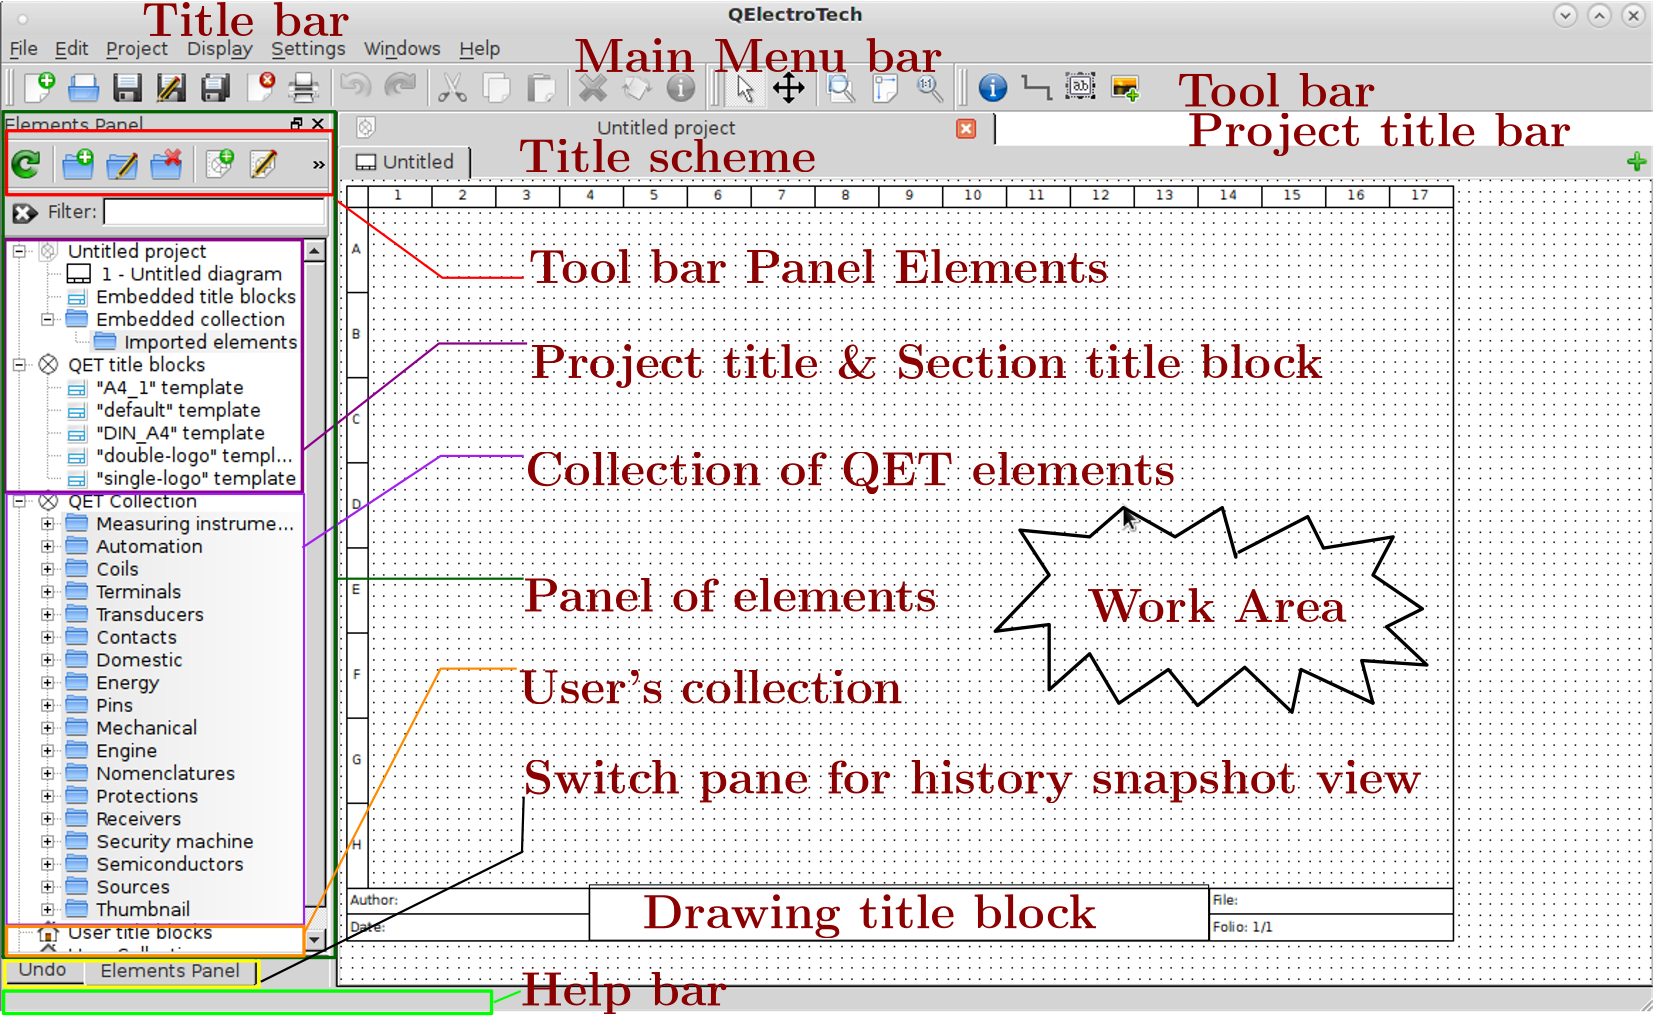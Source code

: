 <?xml version="1.0"?>
<!DOCTYPE ipe SYSTEM "ipe.dtd">
<ipe version="70005" creator="Ipe 7.1.4">
<info created="D:20140118102619" modified="D:20140118121927"/>
<bitmap id="1" width="1165" height="712" length="82483" ColorSpace="DeviceRGB" Filter="FlateDecode" BitsPerComponent="8" encoding="base64">
eNrsnQdcFEf/h+99889b0vOm531TTWJiACsiFsQOiGJsiL1jiTF27Ng7ltgVRVRQBKSDSO9y
1Dt6B2kCIl2l6P97N3A5KcfegQrm93zWc292dnZ2dm5vHmZ2Ljs7W0tLK5sgCIIgCIIgCILo
GJCjEQRBEARBEATxypCRkSEUCoODg/39/X19ffGKdYQgvBOlA027SxAEQRAEQRAE0cnJysqK
jo728/PzEePdAHuLcGxFnE6RDjQtiyAIgiAIgiAIojOTnp4eGhrq6+sLA4qJicnLyysrK6us
rMQr1hGCcGxFnIyMjI6fDjQtkyAIgiDkR0+1h5KS0uxbUXQWBEEQxMuFOZGfn19QUFBhYWFV
cxQUFGAr4iAm4nfwdKBpGQRBEMRfGMFti9ULpg3tr9ZdpXvf/oP15yy/4MiXbF05qI/Ss6hq
bmGbJvbtibcLvQSKHff8SHXsPnKJswL7DuvVXak5VAcbyZtUG8+CIAiC6BDfZQJBQEBAYGBg
SUlJRctgK+IgJns0rCOnQ5pGEATxV4Z/3biXijI8pbfm2AWLFo4bqop1ZeXuay4GsQjrNUUh
PfvqTm1g7tIL7SI4l3UGYHftFbdbihCfmt7SpuWzprPMDOmpgkR69KnP3twlZ0jTCIIg/mqk
pqaGhob6+Pjk5+eXtkZeXh5iIj726sjpQNPSCYIgiL8kaamC0X1EQ/4GTdz/4PHjqqqqR9Xl
f8zUREj3XsPCklMRh2ma5lSvRw08rLzPdq8XHM9orKfEB+xYNW/EILXuKj36Dxm9aveFpLT6
o6QmBO01MtTS7N+zu6i3btqiQwj8dcAznXTde2sjkI0/NLC4uGiyTp8eKrPdIlLifHesnDt8
oKinT33wyIVr94YkinJV+bA+MweGqWEXjYke7G15YZRc2ZCcxRz7G6tmjVPt2V1tsM4O80Cq
GwRBEJ2I2NjYoKCgyMjIB9yIiIhA/Li4uBeWztGjR52dnSVvsX7s2DHZ6UDT0giCIIi/JDF3
tjFL2haXmZHOwjKyU46ywLWBQrxv6E3TmtDA4gM+LGqDpkWlpsQbDusr0r3Jv588c3z+SJE6
6a6xQhxsWjKir7jDa9TarTs3rVk+ZsRyhN84dmhB/94IVx+9cu/evfsPnZEkqNJdZdz837ds
WLXdh284VLSv2shZO3ZtMxgsMjt1nVUpqX+ewi6maRPs2LHkzcafB+2hMn7u0plj1cXrA/lJ
KVQ9CIIgOgvR0dG+vr5YKWrAxcUFriR5i3WESN4iJuILBIJW02Hk5ORs2bIlNze3UTj3dFxd
XfX09KysrLCOV6y7ubnJTgealtoaKSkpCQkJ8MEQMVjBWwSmEgRBEJ2ZaJ9FzMiuCBMlgYmx
rixwvksY3jJNk0Z3ozuLWa9pHpFR3qtFQyVVekdmZaalpqXGHBfJjooqPzE5ynuNeBSlslN2
SXlZaVl5xePHRdj3XvGD66NFgx51VgWUgAf3JQmOXGr3uKqirKwiM0CcrLIK/0FZaWnpg9yb
LAO7Q4SS3DZo2k2sK5ANyUG1V996VFVRUuTHDnGMH0vVgyAIotN8nUVHe3h4QKMKxNy7d2/7
9u0zZ84UCoV4i1es79ixA+EsArTL09MTWiQ7HUZeXt769eshVnjFuvQm7umUlZUhBIkgY3jF
OkJkp8NF0yBlYWFhkNBiMVjBWwRSlSAIgujUxIXvZ1ay0S9aEhgTsocFGofGSDRNc6rf0waq
S3MaaVqIxYxmJ/S4FBUXYjlDPKZx5L3M9IYjpLH/zOufTXOTHLo+Qb849pYl2723Vk66aJe0
9ByW7AKPyGY1TbFssIMa+otONiU5hu1iwo+j6kEQBNFZgODcvn0bWpTXQGVl5cGDB6dOneri
4oJXrCNEshUxEb+pXjVNJysry8jIaP78+fHx8fPmzcM6QhRIB5SUlBw6dGjMmDF4xbr0pmbT
gaaltEZERERMTEydFHiLwBSCIAiiU5OaOZY9mzbBWJiUjIDkpNhdBoPFgwPHZKSJotRr2hS7
pns3aFqEMHiTeLBif4+AoOAGAv28YpKThSGbWTeWWUgM2ys5KY6tXBb3po1a5to4Qc9I9pYl
q6ys4iwUDeGI5Z9nDnU0PFayS4Om2Uriy5sN6YMmJUayQxzmx1LtIAiC6CzExsZ6eHhkZGRk
S1FWVrZlyxY9PT28Yl16E2IiPvaSnc7du3e3bt06a9YsqFlBQQFesY4QhMuVDuPy5cvIzLFj
x/CK9VbzA01Lbo2goKD8/PzHUuAtApMJgiCITk1KWsbtg73FMz320dCZMXOGrvj5L2WV3iae
sDRRFMmzaeMbmKS/mO1dLzi3w1PT838XPwg2xGDpvkOH9+7YsnyBgcag+ekpyanp91Zr9xN7
3/AlK9f+vnSh7rAlbPdbv2mJU/5l7TqjrbsdpBNkEZDsb8NFyfYdPmXN2tUTNER56z92a0Fa
quQMJJrG4iuQDemDJiaE12taaAzVDoIgiM5CfHy8t7d3XFyc9M9DQ6ZKSkp27NhRWlqKdelN
iOnj44O9Wk0H9oTX3Nxcyevt27cVSMfc3JyNdayoqEAKWEeI7HSgaUmtERgYiFxVSoG3CEwi
CIIgOjnpucWFglvGy+eNHKTeQ+xrKj2HOAsKi3PSWISmz6b16KPLNtULjntYUlLKgwdJx41/
0xnSv4eKitqAQWP05+07ZS+OlfygLO30zpW6wwaINvXXnP37SbZ7aqa34aRRPVVEM+qrjzr1
bIKMlOIHCYc3Lhk5qJ9opkdNnd+MT6aV3k+Wyv/OBk1j8RXIhvRBE+LD6gc93hFS3SAIgugs
JCYmhoaGBgUFNZpxMTMzE+bCfmxaGogM4mOvVtMpKCjIzs6WvMU6QhRI58CBAy4uLoWFhVjH
q7OzM0JkpwNNS2wNPp8fFhYmPb0/3iIwkSAIguj8pGTmlpRXVtfW1dVVnlqmLZokZJlJXEL9
1pKauqfP8uTJY7bpUd0TvK3ITBV9sySnF5WUP66pRVBdbe3jh5XFhbksGlyw6EFZw6aayrLC
+vCU7IpH1U/EadZW32uUYH2c5Iz7pRXI25OnT+pqqstLitLFX38SisXZq32U3RBf7mw8c9Ck
VHaOhanJVDEIgiA6EQkJCe7u7rGxrU8AhTi3b99G/BeZTllZGexMsi/WESI7HS6aFhMTAxmE
4jHdY26IQKoPBEEQrxbJRaXl1udOHzM5cOF2BBUHQRAE0Wm+wJKTo6Ki4Dvx8fEy+t2wFfaE
mCkpKR08HWhaQmtgd6FQCDsLEIMVvEVgAkEQBPGqkZhXWCj6jZj0ZCoLgiAIohORmprK5/Nv
3boVHR3dbATYELYiDpvKvoOnA02LJwiCIAiCIAiC6MxAbdLS0uA+bm5u3t7eoaGh8KPY2Fi8
Yh0hCMd6eno664fq4OlA0+IIgiAIgiAIgiA6P6mpqZmZmZGRkfAgFxcXe3t7vGIdIRkZGaLf
DO0k6UDTYgmCIAiCIAiCIF4JmBxlZWVlZ2fn5OTgFetMiDpROqRpBEEQBEEQBEEQHQpoWgxB
EARBEARBEATRYYCmCQmCIAiCIAiCIIgOAzRNQBAEQRAEQRAEQXQYaNAjQRAEQRAEQRBERxv0
SIVAEARBEARBEATRcdDW1qZCIAiCIAiCIAiC6MSaFmo2WW2yWegLydyLPNarCpUhlTnVEIIg
CIIgiM6Gjo6OfG25l6JpL7El2XEasYrlhJThxeeKypwgCIIgCIJ4HpqGlpuSNFKtuHZp1DVO
/9lDyGhAKnB06WMpq42aZWwREN1xlerPAunRb6jerNUmVv5RHbkRLrxjd3iFwUj17qIsq6iP
Mli+76pXhJBzfl62I0T7HBmvMedSSEOOI52MZ21yjGw4u+BLczTGH/GJ7lBlLt9xW80MaRpB
EARBEETHY/To0fK13NpL07gk0l6aVr+LMDzA7siCQX0NTvkLOqqmNWQ1KizI0/7SgeVj+/ab
dtgj6kXnhKvkeB2epD5y2VFrj+CI6OjwQHerU9sXT1lqwe80mhYjDDhtoDH9XBDzNIHvUb3e
Y0x8BPXbzkwdNOV0gLBjqTFpGkEQBEEQBGla4xDpTZHepmv1NXsqKSn1HjFnt+0dzs3ZlluG
wjCXw4ZaqqIkh80wWqujKnVQX+nOJs4Ny2ePJfA9otd/9lW+OFxVx2jjnFF9lZSU9REBhz6y
RFddGW/VdZcccQkTNt69hfMVRnicWTVRA+HdNafvsA65o1A+my0WYZjdhpH9Z10MFkpvjfa7
aKQ/pLcoefUxiw85hArrT2et0YyhvRCqqm14uEn+o0Pdzq83GCrerYfGZKNL/tEx0R77xw6Y
JqWtCBinMescRzPhX56uPv5UYAuRmxZX6LMl0/SCSlcz1dGbjA3F10O0/157PjuMkO9ksrCh
hqxrqCHNlgk3Twu+OEtD/4SfuAjuXJ7VS6nnjEt36p1t4iBR2XPJVbP1Nqa5ShVhv2bYiA1O
4h67aF8zkxusHkU6bRgxbI1DhMInwkHTmq3Az5xdc1WIIAiCIAiCeOHo6uoqqmkRTpu0+uvv
uObDDw9y+sNQU2OJJVdRa1HTwm1XDVHX323tHx7uf2PX5N7NtN4V702rb3r/qWnKSuqzTewC
IsW5DrNZqdlPf1fDodU0V9qExXA533A7o+H9JhpbevEjgp1Pb9x0g9+ez5FF396to7H0RrjU
1jCrRQM0lp5zvxMZFep1/eBKIyt+/YDJ3vVFZ71bX33IatvwZy7c5Xlj5+256h4UHh3N97i4
WmvgrAtBQmHIFcOBw4zsw5lshFw2HKyzzTWSY4ajPQ+O7ztk3o5z1ki2UQ9lC8UluzdN+kKL
rs4Bax9+VLi/1bZxfbV23Iqqv0zq0/bZBoSHB9juNVCtryHNlglHT7tjYag5/rBoZCMMSkt7
mtbIVXYRopPbP1ZjoQWzy1Zy1UK9bb5ShVkt1tQz8Y4WSfFe3X4GZ0WeG+19SE9ziVVYG06k
NU1r7Yq0VIUIgiAIgiCIF86YMWOab+81enDMt4kohdutHKq93a1+PJ7A5/A4zSU3OLbqWno2
Ldx2uaaWcUOaka5bh/dqR00TRgQ4HDPU6DvlpKjrBOF9dPZ7Njx2FG6zbPAoY7dIyaFHaf5m
E87hfEV5HrWlkdm043Qfwecmqk+7/EzJWy8bNGDWHnNHH3609L69h0uKLsrNWEtzuW14izkR
Bp6aqLnICiIadWuHjrqBuEgi3bbraCw0D5ajD0UQYnds7eyxmqqi/qJ+Iw1+N7ENFvtaS8XF
XdNUxxyuH3wYIww6O7HfVHPRudv8pqm17c/T3Da8d8tlwpUw6+VDx+71iI72OjB+3M7LO/TG
oV4gbW3N5dZhnHLVQr1tvlIJ75jP1px+IViIotfurao28YiPQBh8YZrmbPM7wracSDMfK+kP
V2tXpKUqRBAEQRAEQXQcTWu1Ny3UfGr3ZxuDyvqXFBqIKBVubtBvkmlIw9sQ04lq7aFpf2ax
78gZW66wKUTESV280+KhJ6kbmHM5X+yoLrVje2uaqDdt8FLrZwRHEGx7cPkUrQE9lJT7j191
zieqft+JsvKPvax2LxgzsGfj6yUMujhHfehaO36g6WwNvb23FZxgRRgZ5GZxcPFwtQkmXtEy
iouzpjUf3kINabZMOBPhsHaEtrFrwMVZumsdQuxW68ww9XMwGj58rUNEm3LVQqUSBpyeMvzX
G8Eum7V0NpzdoKu35/adG78ONzgj6lZrw4nI7k1r9Yq0VIUIgiAIgiCIF87YsWMV1LRw2xVD
dfd6KNSob8lixH0l0n/Pb9qbpi/tVm1SwmfDm3Z8DF72bG9aC+fbQm+a3PmMafnZtDmXgoXN
bg33vLBMc4ChqFOs1d405FNDY9EJB587EdHCGKH/8XGqkkeWnDeP6PvLKsPhmsuuh7bpcSRh
4Knx6tMv81surkYl0+RtK0IkriHbm/amNVsm3MH11h658tDSMYYWfGHo1QWjDXcvHqK1tf6q
cstVM/W2pUoV7WMyQdfoxMqRurvcw9x3jtExOr1ed4LJMzNKKnAisjWt5StCvWkEQRAEQRCv
jqbFRDht0Rmov+2Ke0hkdHiA04XtS1Zf5/gcTYudTeInjwz22gZERATY7JnS5Nm0sOsLBmgZ
O4fL4RIcNS2Gb/37YDX93daiQ1vv1lcbvMKaH8PlfMPt1g3vN3GbpU9YZLDL6U2bRc+mKZDP
Z44ljA4P9nK4dFB6pkfJVv711Uu3m7kERUSHeZkt1xywqF7TlJT61Bed7V4Ddc2Vts8M2Au7
bthfc5nooadovs+Ng/MGKClLTl8QcGZqTyWVCYe95bNuvsVSg8XbT1m5BYRFC6JCfW6e+F1L
TW+fWAVaKK5GJdPobatCFBNmvUJTfdp+20DRae6b2vBsWrNlIgeip8R691bTPx0IhQ04ObG3
co/REqXhkKvm621LlSom6tZ2nb7qamNFg25Fz8Cp9VfTYU+5teVEWn02rdkr8uyzac1UIYIg
CIIgCOKFo6enp6imoW3rf9V4jnY/0ax3vYZO3XDePZz7FCIt/G6akO90aMEo0Tx3vZrM9Bgq
2my7eXw/0XgtBWd6lBEumkJw0Wg1UWbURi8yceI3memxhfMVRrifWjF+YHfRTI8zdtqIfoNL
gXw2LpbuakPGzlp18LpfVOMMC/kuJ1ZN1hCNYOulqW9k5hcd02iavj5aC5vmP8r73Ipx/UWZ
V+6nPW/TeslshKLZDk2nqWqulrtRLozwurp/xVQtdRXxGDrVIeMNd1r4N6hes8XVqGQavW1d
iLCH48H5I8U1ZOi0Nau01KaJOu+aLRO5PM3nyLje2szMot13juo97s+fS+OUq+bqbUuVKiYm
0mHt4B564nlLRH1rej0Gr3WIZDsofiKtzvTY7BVpfqZHqSpEEARBEARBdBBNIySEmE5Sm3Kp
4z+h05ZfvxL4nTAYPO2Un6CzXZxIl80jh4qnZSRebhUiCIIgCIIg2pVx48ZRIbSMkH/TaDh7
nuhVbWML+C4mBuojNzp1Ftnh39i04aS9X1iY343d+moav9vQwDzSNIIgCIIgiFeMX375pWlg
0xm92/egSi3wPE6wTccKNdPv3XfiTqdOMI9Ca23slsphsrKSkvrk7XYKjm9Tapnnps53bPfM
GSUaR6g6au7em3de6MC8F32y7XQtOOWQNI0gCIIgCKJjaxpBEARBEARBEATxshg/fjwVAkEQ
BEEQBEEQRIfStMsEQRAEQRAEQRBEh2HChAlPCYIgiFcC3NWpEAiqDARBEK8A0DTqUiQIgng1
YC1zKgeCKgNBEERnZ+LEiVQIBEEQf6mW+fMboXHv3j26CqRpBEEQRNuZNGkSFQJBEMRfTdOe
UwZI00jTCIIgiHbXtEaj2Z/f9zhBUAuEWlNUUM+7iGTc0iXrLHJ7vb5ITaPK0F6VgSAIguiY
TJ48WVrTpG/sdBsnqMVO50IF1alb5i3d0tl6+zoaeyVN63SVgSAIgvhLaZogRrDOY92P135U
tlTuatsVryvcV0TFRFGBd16ifX0dx461+Pxz3759fbt0cZ08OcLVVd5EXFxcjsgEEdrYSBMK
hc9kOzo6ODjYx8fHzc3NXgxWfH19Q0JCsKmNZRIVFYWkkGcrK6sLYq5fv+7k5ITDYZOMXCnQ
4AwICPD29m42HQRiEyLIlXk+n+/AGURuS0HFxsZmZWVlZGSkpaWliEEItcybJU5MfHx8opiE
hAQW8jw0LeZl96bxxLSjpuGz4OXldYsDiCb7U0maJl0nUSFRFZPEoFriLfc6+WIwNt66adOm
9euNmm6aPXv29OkzDAwMmm4aMnSoxmCNAQMG0Fc8QRAdEH19fXk1DV9wF2Vy9MLRj859NMx/
2NmUs2fjzp6NP4uVYe7Dvjj9hV+UH/e83b59mz2Tbi4TREBMjmlOnWIwaMDAwRoatvbOjk6u
jo4u9Yuzq6Ozm5OLm7PLLSwurqLF1c3dztEFkbHLr0t/fbmJS1iyZImuru7YMWNtHZwdnNwc
nFxFC9J3RuLuzq7uLm7urrfcHZxcEAcxV6xYwSVZS0vLyMjIqKhoMYI/EYrwPnrU7IMPIufO
zTx7NsfS8u6ZM1GzZ5t+8IH/iRNy1TeImOypRxGhLY00f3//mzdvurq6MkuCoEExUD0QHh4e
zuLgNAMDAxGITZA1hT87EDRTU9OrV6/iiPAypI/SCg0NxdGvXbuGDwLUCdEiIiLw9ty5c/jg
tMU+7OzskHMctNmcYBMiyJV/nH5ZWVlJA2XNUdEAIrflPoNSOvssCHkemobyR+J4VTjCSwTq
itYvdBtVhdmxo6Ojs7Ozh4dHUFAQNnFx207Um8aTor0qg6enZ6NbSm3144dVFXezs9PT0/Ny
7hYVFT6pq31a9xibEFmB4/r5+ZnJSbMf21aBD2VlZcbGxeGuLBTglhb54jVNVCcTEizd7uy1
8F951mf5Gb8V5wPXXfQ/YBV8/XYYNin295bnARzNyMhozZo1WP/tt2V4XWhoWO9oM6ZPMTCY
PHnS+PHjETJadzReR4wYgVcNDY2BAweoq/fjcgihQlA7kyCIF6lpaH/ezc7Jyc3NzcvPx1dy
QUEhvvmKioru379fXHzv/r2uV7v2d++/I3XHEr/F7Ivy94DFO1N3IPDTc58KYgQc84Y2cEZm
Zv0hCuuPgEMUPxBT8ieQNY5pagwaZGtts3/f/ruFZWWV1aXipUy8lFdhqal4WFP5sKbqUe3D
x7WPquvuPag4uP/Avj17hw4Z8nITl6A1SuuPY3/s2LY9Lbsgv6hEstwrKim4X1J0v/R+cWlx
SdndvCLE2bplq+5oXS7JwjVy8/Jy8A9XtUCqxIuLM4ODT/zrX0E62pmHTZLWr0vetD5+zZr0
Q4f8R406/frrYe7uHUfTbG1t4+LivLy80L51d3d3cXGBPSUkJKSlpbHeHIAVvEUgn893cnJC
NHm71eBENjY2+CCgOQ0BRJsfRwkVgxUkyzQQ1dLa2hqvVlZWCIQdtEXTcKz8/HyJgUrAWwRi
kwwNbEnT8NkpFiP1YWre1xTQNLSBbzaAAs/Ozm7UoQZTuybG0tLSnVstkl1QTMFwZY8dO9as
iCEQm3CNcG9pF1NrxzYq6i0qyZUrV1BpkTdcVvZnEqwgHNUJtSgsLKzVLox26U2bMWMG3ByH
fn69abwmtIum4VOAwJ0BTw+GPD0RXCVMTD9y9tqlG+6OnmE3b4efuea18+glC1v7Pd7lT59U
y/uRYZw8eRIfE8lfMMpbpgyL+G8df/zxh1yHiBYIUlJTT128bnnztpvPHWevsEs3PA6evGzv
YC/5c9ML0DRUNo+AiPHbbNdeDLbwTXUMvXs7Ms89Ms+Zn33NP237tYiZh9w8g6O5d6vNk6Ld
GzMSR5OXfv36qfZV5XLDNFMIDw8PamoSBKEYU6ZMUUDTWGM+/94zjflisTpt52//x+V/TI6c
PDveYILzENb2nu42ZGWKwdSoyf+w+cfqW6tbzdWGKwlTjsQMWXI+KztXlGppaSm+7fC1hy+8
ShFV4OGfXLp0ieP5DhwwAMu8OXPT8oorqmrKG5aKxg5V+7imrqa2LruwzHDBwvlz52kO1mx7
4vjOTjJcKBw/vpjPlzdxCcOGDu2v3h875hSVIbcOQYlNl9q6JwUPKljiI8V/M+SiaTDivPx6
75a+pnba2jYfvBe6fO6Turpki1Nhc4anXT6DdZ+pU2+++665hoZcmlZTU/P8NA32xCzGXwxW
UmSCyHA6e3t77qYGR8NHAHKBHXEI3xaAqbGuPSTu4+ODZvbp06fbomlIEJlEG9j12bGmeItA
bAoKClJM02QLGmtnKqBpOHe0T1BKOP3c5oCPoIgCxUCr26hpUBu0n9GIxTXFEZuaGnM0NuAN
l6MllWu+2RwdjZTv3LnDLqu3tzfOCzUBgcHBwQjBaxt1D/Xk1KlTSB+5Qv49pMBbBOL64vRR
ULLdsF1602aIuXv3rgKmxkXTeC3QXpoGRzsXUnbnDv/YZffCyqcZRdXphTXJBdUJeY+TC2pP
3Qg4fPzEg+IihTUNNzF3NtjjighUpz//eFgqRurjU1dXJ5emoV4F3Qk/Z+F2v6I2+35VdmFF
VkFlen55en7VRWufE6fPch+B3BZNQzXbcMqp9zLz024JV3wzDt5M2GUVJ1kO2CZc9ck4fztJ
Z5vj1vPusbGcTO25apqE6xb2c6cZcVkQk3uy+Hii5dG0NVIpaY08kuJxPdhIjwESBPGCNY11
uDRqzLOvp+7Xur9u8fon5z/udeXLXiYfsbb3oGMfjbr+pZL5x69fe/37q9+3mquZx2MtgoqM
T97Mzb9X8uxNkd0Rn70RPh6z2nzpuQQu5zugf3+1vn3nzJqdkf8AItas40iWurondwtLF8yb
P3f2nMEcZKSVxAMThM6jBLvGJisrX3rjjfRb7nIlvnjx4tGjR48ZM8bGzsHewcXewRmLg4OL
g6OLg7ObeFClaETlTQfnX34ZP05v3Jp16+FoyMzwYcM5Nqoh3RLvllxVvJ595x2Xt/7mP+Dt
8DM7cTXvR3vhNfiwsVuXtxz//rez773Hvb7t378fl7ElU0M4IrRR09DISUhIEAhEnbYJHEBM
tITdOfcJWltbw9Gwy+1naRoCvMRgBQ3CNmoaGsy2trb4LPj5+UnGamIFSohAbJK3T5BpGiM7
O9u/ZeAOZ8+elfc5NdZZZinGzMzspJgTYv4QgwIxNTU9d+4cEscrl2FCLRUULObChQuQJlx9
1q3ZyNSYo7GRrlZWVqjtuCLHjx/naGoo23wxBWLw6UBgWloaQlCF2DBaFg0JKjDMCZcPJQAR
Y1WlWbCJmZqdnZ0MU2uv3jT2Kq+pxbzsZ9OYpu3wrY4Sxpy28o/PqxbmPBLmVkfnVkdlV4dl
PQ5Oe+iXVHngSmBQkL+r/E/XSjTtopmZ5FaJulf/Bci+q9jXVUWFY3jZg9IKeTVNIBSY2fim
5ZXnljxKyytLzy9Lv1eWnFOSXlgZkXz/9DVft1tuL0DT1hyzVV9x7cLtlO3XYjZdETS7YNMF
jxSdbc7rTjpz71l+fpr227Lf8Ko7fMFTbujrieL37tWbo6bhImd56TSzeDYsHs8sOd66pGkE
QbQF6YdquWuatKNJFI19Qb19/m3eXl5Ld8XX9vM+uPBBq7maczL+Wsh9aFrevYJ6R5MSNKZm
1VLsNXWaepTTd4R6v36zZsycPXNWZkHJk2eBlNXWiXrQqmtqH1fXPnxcU/WoGsIFjcIugwYM
bGPiMZ4rHwYraw/5cVuXLp6vv37py6/kSlxrlBbatzu2bU/PLSq8Xy5ZiorL7z8ov19S8aCk
oqSsIudeMeJs22qsozMajjZz+oxhQ4Zy1DRcUFxWae9G4WdmZZ3/17983ufxh/PcxvLyIkSt
oPRgN2cdXvhg3u33eKb/+hfHyoYG/+bNm9HULS0tx3WsqalFySA1vGIdIQhHBNYLprCmSQYF
xTUAEUOarInu5OSElUaPpGEXbOLSGwXnYk+ZOUkBcWMagguErcgYUnN5lrZrWoz48bTk5GRc
HLTqmc5gBW8RKO+DaTFSz6bhFeXT7s+p4aQgaFfFmJubw1/gd6FShEiBwpfMmCHjgcGWCgqi
FyWG9TqxHjqJqTFHg0fjYsHRII/sGmFFxkjURo6c3wA0LSsrC2lK3ubm5qIKsUlp8IrCDAsL
434hkOE9e/agWjaqM1liGgWiBh46dEhG51179aaxO7YCptYRNO2UZ8ZZS7fQ9Ich6Q/vZD66
c7c6+G510N1q/8zHXqmPgtIe+iZWnL7q5u2tyLNpTNPwkZfcKk1OmrlEV1nzKy8FVJ70qjjo
WrHNrnzt9TLVHSUae0tLquTQNHxELlxzFaaX3C2pHDFpcW4pHK04Lf9+UXEx3mYUVYQn3z9m
5hgQKPdNUi5Nc3APfH/swe3XolddCJcsqy+GJ2SXYsGKdPg+G+Fn0846eHJ9zvd596YxTYsX
I572JDklJTUjPR2fppycnLz8/MLCQlw6fL3NnWbEPVloGto5mW7f1iV2q4vD8nOdULlO8HNd
ZLe68G51Yd3qQp9ZqoO73bXtgkYLaRpBEAozdepUBTSt/q+IUoZW/+fDyspPrD/h7WtR0143
4b11/a1Wc7XgbNLlwKKNf9jmFxQ2cjRpO6tpYMdZx9mnkrmcbz81tRnTpkNe0vKKKx9Vy+5N
Ky6rSskthkZhlwH9B7Ql8WtXt9TylfTH/Pjxxx8P6/f+rRUfXNYbnZxzn3vi4rGO6gvnL2h1
rCPizJ87b/jw4Uh5msFUjiMqoWlodbCGR/1VFV/UrLt3r77zjsfbPM9+vDjzTbiIBbGihlDi
daOw8Tyfz3lmb77JXdPw7ZycnJadnVtYeB82wDpI8Yp1hCAcEdqoaXABqQlQBHiL9jkab2i0
s74hNHTZvCJsgJzoyfzISDZAUXaHFKKdP38e+9rb29uIgaCZmpqyCTFYCMSETaSDTZLuJ8Rv
F03z9fVF5mFMyLO3GKzgLQIVmKOgkaa1+3NqUDMUC5sCCAWCjzCXxBENV0regoI0HT16FNcU
KxA0VlA+YiBo2IQ6AMdhPaHIFWSNTTrKsTctIiICOsakDGeB4srIyGBDN5ms4Y6YlpaGQ9+5
cwe1CEfHLlxShmubmJggP6yeSED2qsRgRToc0VBRcUYt9dm1Y2+aAqbWQTTthgd/z6Wgm3fy
bENzbPhZ10MyLILSLgekmPkmX/RNdgzLNPfOXH/Y/o8/TDzFyNUByjTt0qVL9bfKsjJU7z9H
e0iNgLMLryopf/TkyRPumhYc5H/Cwi8qo3zo2GnLd5zPLipCncu7d2+E3rQVO89lPyi5k1Cw
5aTbhQtn5S0i7pomEMR0m3pw6v7bS0+HLjn157LuQjirEmsu8KXDEW3+cb9uc04IuD13/vw0
zdBwobSmJSQkihwtNSVd7Gj4ThwxYkS9o5WW4ooxTVNWUuLyOcV1xw0qy5739CjvqdX/PXX+
9Klvl6c3P3166v9EIUfE4cd4T0/wnp7hPb3Aq93Jy7nIQ03ADZAmEiEI4kVqmsTR6jvRpL6h
ut3qxrPlvXGC98MFXs9D9b42/A/ecEtRyN9v8H5y/KnVXC0yzTjtkb/yoHVBYZHE0SQ9aDVS
1IrZ+If9/LNpXM63r6rq1CkGkJfknKKi0qr7DUuRaKksLKkswPKgIr+4Iu9+eW5RWeLdoulT
p2GX/v3UFU48Jsymhq+0Yo7Sl19++fN3b0ZcfDPYavTla9YJWYXcEx+iqanau8+8uXPzi8tF
3XPiRUJtnagT8FF1DfKMOHNmzR46ZJiB/pQpk/U1BnF6dgxtP1xSScOjrGGUKVYt+/Sxf53n
MbrHk7q6NNtNqQd4Bf6bcPygJd0c3uRd6t5d5h+H+XvFoKFy4cIFPT09Pj8yNjYxNTUjKys7
JycP7Vy8Yh0hCEeEK1euoAmE+NhLxvg6GZomnrJSBESMDTtE+5m1bwFW0Hp3dXVFiw6Rw8WE
hIQgXPYTRtAiSBnrhWFA0PAVjDTZyD02eI9FQDgyw46IFRyu7ZoG64RooBnMOtRYVxreIlAg
EMj72WeaxpBoWjs+p4YbBXM0MzMzlBvTtFYPoZimMVODduFaBwUF4ZWNQWUPduGttKNhBZee
u6MxTYOIsRGPCQkJ2DFbjMTUEM7GF7AZbCBrHGcRdHNzO3jwoET8JSCTrE8QK402ofyhadix
7ZrWam+aAqbWkqY1q2MtaRoXd5OhaTbOt/W33RJkP8ope1Je97T66dOap09rxa+Pnj4tefI0
oaj2tEvqNuON7ATlmvKRaZqrmxs+7Af+MD1//jyuRWXL4z3k0jQvT/cNp/zcwrPr6urmGx3N
ycnR0NZPTU/HEeesORSbmekRnbXfMnzDBk5zZSimaUcvOf1P/9iSkyFzjgZKL7MO+5m6xZ13
jZ1p4t9oE0yty2zTI+acRmO+mN60xISEIUOGDBWTKe5Hw+d05MiRDY5WiYvFvTeNaRq+FHOu
8Z46/e2p6/tP76s8fTDkadGgp9c+eHrsbyJNOyLWtJO8p2d5Ty/y6i7x8k7yUB9I0wiCUJhp
06YpoGmiLhepDhfpb6j9ift5DjyeHa+rB0/Nsl7TdG/ydO/wPnXj8Rx5qwNWt5qrJWZ3Dznn
Lt5tVVB4v1lHq32WlSY3DS9kcTlf1T59YC7wl/iswuzCUtm9aWm5xXEZBUx2+qmpKZa4jYtt
ZUi/w+u6fv/99//75N++J9/2NVNZsWWvT1C4XIlragyeOX0G/OtuYWlL/YAPyh9m5pewsY5D
NIdMnjhp0oSJgwYO5FIysAnRk2jSjtZwTf2trZ3+7/9u/JvnM7FH4HiecCkvbjUvbmt3uw95
9v/4h9WxYzKSRfMYtoUmMdrqaFuqq6u7u3sHBITApcQ9VwlQM7xiHSEIR4QTJ04gM4iPvWQ8
PNKSprHpFpmpsUe34CBoq7MJ7fF1iWY8m0Lf0dERzXjJuDscCw1sGeeC+KyRD5HE0fFBgH0g
KbTTsCNEKSwsDOvs0SdLS0ussPY2aBdNY61QnAWuVGJiInMrvFVsJoSmmsbF0bhrGgqHTXSG
gkKDtlFvWkuHUFjTJKbGpnCBo6HMnZycUDjM0XA5cFGwgot++PBhuWZ6RF1COsxkkSybL7Sp
pgFEwGt8fDz3oaGo8FZNuCZF060oT1TCF9ObJpeptaRpMnRMrnCOmmZuZTd+i7tPYmV84aPC
x7UPqmtLa2rLxAtWimtqE+8/vuCeabTud3Z2cn2CmKaxP2c5RFbhEyEtaNVNkEvTnJxubjwT
eNU71Sc2c57RYUFiIlKIiE+ISUhYsNYkLiXFNybzmK1gzdrfn5+mzd5y4ecFZlP2+zRe9nnr
Y9nrjZWmW/utsJq1jdOUy89J0+bPnz971myJptX3o2XU96Pli8c6jho1SktLS1tbGxes+nE1
07Qfuv7w3XffcdE0XOuC87ynZn8vu/JhTUr3p0Vzn5Yueery5dPDf396gPd0P+/pPvGCFRNe
7VFe4T7SNIIgXoKmSR5ckjia5Bvq4eOHX3t+zbPh/cOa99XFek3rbsH71InHu8HDpihh6z9y
vcw8z9g2e5axZWFRsfRYR2lHq5Ni8V6bpWZ5XM63T69ekydMxBKTcS85+36jJSn7fuLdIiwJ
WUXxmYXQqOjUfP2JkxBfTVVVgcSF8dFloaOdj3f94YcfPv7wHWeT9yItv920dYvlTRd5E9cY
OGiawdQZ06an5RUXPKgoaOj4u4eluCKvuDz3fnlOYRkOysY6Qv3Gj/sFS//+/blqGpui7FlH
w2XNy8uzXbPm9j/+4fh/PLv3ePZdeE7f8dze5Xm+9tr5hQtlP4aDWrR//360Km/cuHH8+HF8
P2pqag4Wo6GhMUgMVgY3gAhnzpxBGxvxZbRFZWgaeygJ2sVkDbAZ8tESk3RABAcH29vbs8GQ
2ARxCwgIwFvZUwqgwYxSwncucoUGP16vX7+OTLLfR2MR4HHsaTVJnwh7EgqB7aJpOBfYIkQA
H0GIQEJCAt4q9tvTjTRNMgBSxlNpcmkaSoaN/2TjQnGX4PLgW1s0TWJquKYQZ5Q560LFhZA4
GhKXqx8NoIbjXI4ePcqem0Nps6fGGmmaZHYRnEV0dDQOyqVthsygYlx9FtQZViwoLpzy1Sag
VI+18OeR59GbJpepNdU0GRM5yg6XbWqyZno8d2PmdkevxKqk4sfF1TWlNXXl1TWV1bWV1TVY
KampzSirOWcftWf3NoU1jf0563poVdMB+TXPwl3TUGFsrK9vO+dt4ZMWmJg13+hwYmLigFET
2TNWC9eZxCcnhyTePXY9cMuWDc9P0/rM2N/r12t6Oz2kF/09XvjqxfLocY2usXujrViGGDn0
nnP0JWrarNmzZ0yfIdG0VPFYx2HDhkmPdYSjsX40ndE6OBemaXC0b775hpOmVVaen/zvo3pv
7td546Dum7c2fhlgNdh/44eCNW9cmv72vIHvn5/wxv7Rb+3VxusbJ/Xe2KP9Br5A6dk0giAU
Zvr06Qpo2jOO9uxfEfGtlFOZ82PIjzw3UZ/a66a8f1zg/d1O1I/2acCnvtGtPEGjsjpEaWWw
wovKqlamxe7Vs+eEX8ZjiUzOFaTdwyIUv7IF3oQlKiU/MiUvIjkvPCk3LCmXxVft06fVwmyU
eGRCcnH4nHCLrirK3T75+KMLm96Ls/r4998X7D1yKiwxR97EBw4YwLrqoJDp+Q+a7U2DZsY2
9ND1VVUdN2YsFi4jKpmmlTY0mHFZG9kxml62x49fU1Z2feMNj3/+0+Ptt6+rqGyaP7/V58jC
wu8UN4AmhyMHEE2yC3aXq5GG3dk8+Qz4l6SzDE13yTwbbPINNhkji8aeWUMhyPYOyB3sDK1o
WCRa/tA0CIikNQ4fYc9AuTYgmfkBjXYZPxvBXdNixBOJCAQCFA5MAZlRYPIQ7ppW0RwcNQ0l
YyoG5QYTYZrWavpt1DSJqeGa4lqwwYSscwqOhtOU19F8fX2ZaeIsIHooefZTDmlpadJ9atId
aqx8EJlL+jt27EDK5k1A5lEUKBAzM7PLYqS34u3OnTtfZG8aR1Nrqmm8NqOApi097LTx4CVX
QXlcwaPialEnGgTtYU3NoxrIWk1pbU3y/eo12/8ICPRns84qoGnsz1lmAa0P9kD63DUNNfbQ
edsrXmmBSdkjJhpCz5BglHh6/OHjFySlpIQk5q7ZcQx3nuenae+PMFJfdXPk5lt/LlvcR265
tc8qEvvWPXkyZOOtkcZeI7d6isLFEUZtcdfZ6vK+9nbumiYvXBozbEo0pmnM0RqNddTW1hZf
r+rRo0c/qatjmvbNN99++eVXXDQN34wfvvvmh++//fH7b/7n7X9/+O4b/3nv7Y8+fO/Djz76
z0cfv//hR++89/57//kAK+/+5z/vvffOv//1T9I0giBevKaVSs2+2MjR2JfUw+qHe1P39gzv
+Xbg258GfvrfW/9dG7pWENv64zM91tzZa593zL34qHvxYdd7Z70fnPMp+XPxfWY537ByxK0A
u+ywzeu++o7s9Ht27/GL3jgFlj4c5uyVTny83thop8lCy896qnz/xRdfbJz5f8nX3xim/sXP
3bqN1R2jQOL91dUnTZg4eeIkQVpeTHoBdAwLVrAI0+sdE4IZkZTDxjr26dNnjM5oLFxGVDJN
Y1NJS9S70TVFGxtNU09PTzY4EOuypab+2y1WIGmBo3k8iQOIJtlF2HKdabaRxufz4UQwF8mD
PKwzha0EBARIa5pkXhE/Pz82bb7sMzp//jya+mh+w9GwOyJbWFicOXNG8lwYUmBK0hTkVsZM
knJpGsQBVwFqACNAow4HbS9N4+Jo3DUNZy15ZA8tHNwruKTfLpp26NAh9kMA7FFENiEnKoYC
wx1R24ODg1GjUFtwOqhgSUlJ0pom7WhoCuITBCtExYCV43BYb1XTUD4XpWAjRVHTmKaxsaNs
PhZsRanCNOFo2PEF96ZxNLWOoGnTj/Cdb92+xc8Oy6zKfVhdUl1TUS1ytMc1NVUiTatzDMlY
snQhYuLLSzFNY3/OOuVV2epgD+6aFiN+CtLT87a9X5J7RLYgLS0qKTkqLj4mLk4o/nmRpOwc
y9vCJb8u4piaYpr23nCj3stvDlrnVL+sdxu08fagzZ5TTfyZpqmtcxu0xXvwFi+dXT7YqvKr
9WczL/N0Tr07cutL1DQJTNPYWMe8hrGOoufRKit0dHQeVz+uqa3RHa2LOPI+m4Yr/u2nb3f/
9iMttY9XTPxsz2//XTXlY50+H6h2/aT7Nx/07PLRz1++rzeifzg/pKy0JDQ4cPSwATTTI0EQ
bQHfuQpoGvtDovRTYy19QzGwC8f89N8UMfNU1rKrpUsvP1h08d76G6UbrMtEi01zi3XZeutS
xFlsVoBdZp/N7rcxXHb63VVU9HTHKLD06tGz1cxLJ37LdGhpwr7hg1W+//772Tqv3735xi9D
P/76q6+0RoxULPF+av3YIEaOS88ePbVHjsLSl8OISqZp5Q3tZIl6N3tZ2U92PnnyhIumxSfE
S8YCobk7vAF8b86aNWumGKxoa2tLNiGaZBfs3pYWe0ujzgIDA9kvZ7FZGqBprBespWkZGJJn
hVjLH/FZb5pc8w+0XdNglOJZppMgCJmZmch8GzUNF72pplW0DEdNO3HiBAqHWSrWpTVNRuJt
H/QIR2MPfJmIOdIA1hGIy4cIcplajPjH8uLiRD/gi4JqtiuNOVpJSQkbQMsmk2E/5SY7ZWRm
z549LJ9ozKMpyHohIWUoKKTJQlCGBw4cQMzdu3fD0bZv345dXmRv2oxnacnUYjrGoMe5p4QT
15ra2dmesI8LyXx471GNqEOtpvZRXW1Z3RPPqOyZs2fi7oC7GW4y8mraqVOncFdko/1NblVK
HK3RfVIyv5NcmoZbFm4sFtetDlqGOvIz+clpwpTU2OTkxNTUpOxcO//4hYsNOf4WvMKapqS/
6+1fTn40zfzzWVe+XmD93a8OP69y77HBR2unL860vPLh18ucu6zy/Pp399emWvMmXuWNu8jT
Pc3T/uPnKbufRyuFu6aNHz9eommSfjTmaPiKgaNVP348evRoXd3RrFYzTfvf//7HVdOqqj7/
/PPvv+syROOb7Uv/e3z9J8ZLPjQY9b8fvv3kf//77zfffPPll1/GxsZaJZvrOPf0zLHHXQLf
EYo9O0wQBAHQSFZA01ifS6NxcdJfUo1+NYy7pmnviZl9JsvIpnKNVflKi/s7HCt3OVc1LA8l
C8KN7cqM7UqxbLYtXX2tBLvMPpOttaeV9FWUlFkfk7xLT5nzGTZK3GRd70fpR/RGdoOj6fT/
V679v+eP+88nH388eOAghRNX66vGBjFyXHqoqAzTHIKlV8+eXEoe2iIZ7tisoz37M3AiuGha
UlIyWrZsVgdvb2/Jb/WiKWIrBftlMQaisfjYEbu3UdMa/VyyQCBgU4jgiDjEnTt3YIVsgBzs
Q/KUWbNAzVCTmd+xn652dnY2MzNjpiY9mT+OiANxf2ycu6YhzbCwMLTekQH2JFRERIRiz6fj
fHHFm9W0Cplw1DT2A9bs5+Sw/gI0DfJ18OBBc3NzaUdDBlgPFDM15MTS0lJeU7O3t4caw7lk
DHfEtcAKe5qSPZDI5bqcP39+27ZtMC/4Fyxs37590DGcBfKJ1HAIvEW2EYIVbGWmBk3Djm3X
NC6/myZZOXz4sKurK47r5+eHzwIuVgznmR5f8BQi4/fzBy25mHs3fdWq5cs3H7roIvBPLg+/
W3k7PGXbwdMLF85xdHI0u2SGQn346KFimsb+SrnTsUL6Vin99cfWWaBcP2+NOwmKd/Xq35dv
OnjcKsA+JM09IsPGK2LbgVPIOT59503P7dmz6/lp2rgVJ3jD94rMS89UZGFTrHnTHXiz3T5e
5IJKnpFbyJvmwJvngRBR+BSxqSHmqEN6v594uZrGYJqWn5cvmXu/sqJC9L1WXV1bU/NE3L8p
rWkcb7xsSMAPP/zw848/6g7vsn/FV0c3frll3sfaAz747uuPvv322y5duvz000/VdY+/P/fx
mfg3h1v/hKvPcfAzQRBEO2pafVeaVJ9LU0fDCsKZxHHXtFknkmedztruVLnFrnyTzf1Dt6sO
ezyUWh6xZb9rOVvZ51K2+WbJZrty7DLrTNb040my01fq9jPrY8KCJnp8C8TGxg4cMLC7isrP
3bqxyFCwVjPPEjecolKbsXO+vjIcrX/3dzJs39j/++cqKipoJbYl8b6qqnJ5pYqSkkb/ARPG
/dJDWYWjpjWaDaapo7E/PrP2dnl5hdUN61aTTU5OlTxohjZtqhQpzyIJRzREtrOzQ3sPu7dR
baQ1DToGO2MdYZAstLqhPOx3lt3c3FACsifkhz7AyK5fv459IXRorAYGBiI19qgaZFN6UKVc
M+TLPhekhuYxvAyZRIt969atUAaIFY4eIx41d/ToUWaOiMBd2aQ1DUm16lCS37/mqGnIlcTR
sC7RtKYpI03JdPd4q5im4eMMl4E144gHxaCskAE25wYzNeY7yA9CYGrYhWNZofxRRVHCEDSm
aU0dDTlHZWB1QPYP8DX63OGCNnI01vHHNA1vJTmXmBp2aemPJO3Ym4ZXa2traVOzsrK6e/cu
av6DBw+496ZJzEsuTVPsU+Pp6clym56SgNfi+8X4xG/ZsmHpkgXLfjXcudM4KCgQVfHMmTOP
qx9ft7pmcviQgpom/ivlRpsKya2Sff3dL76PkklMTGSVBKCSyKVp7K9JuDtdvHhh3brVS5cu
/PVXw02bjKytbyD88JHDFZUVN6yv79m7W64i4q5pm4/d4Glu5+ld5I035+lbiVxszi3eAu+P
f/Wo17SZrrxFAQgRhWMr4ky04A3ZsfmY1cvVNF3d0RJNk/59tIdVoufRRI72pE66j5hp2qef
fMJV0x4+/Pnnn5WVu40a9t3mxd/tW/718hmfaGt8qtT1sxnTp+HLC1XiYU3Vfw+9fS31H6rn
vxKNEa2rwxdrcnJyDEEQhPzMmjVLAU2Tfnyp6R8SsRUyggYwG/9jb2+P1gvH/Ky7mj7r9N0D
t8p3O5fsciw67f/oTMDjs88uCDnuVYGVE96Vu52KERMLdpl95u6aKxmy0/+p64/DhwxlC5pe
I4YNHzxIQ2vkqEApkGc0FPUnTR4yWLOnSncW+eefWv+5NyQ+dWzPmthZK+f8AEfr9fMnwsv/
Orf+rc8//xzfMm1MvE+v3szpwvh8lC0/lB8HYmPjGkBp9+7ZS+KhP3f7uZ9qX70xYxHCVdPE
fyBu6bJiHdvRdIwRDWVMvO3rK+NhKwn+/sEZDaxcubJXr14/iunaVTT7pYSuYhDes2dPRENk
uA8axti97T1QEljho5EJNWO/ah0REYHmkK+vLyqDo6OjbLfCLpcuXbKwsIAN4VLC6dDOx7WA
5TFpkm72N+rFU1jToAZr165FmUie0Vi3bh1ywrYi/6tWrZJsWr16NbZyHITJNI0hW9OYoOHS
Q0zQ7OQ45oqN4mOOBstoSdPgOLBO9mt3SUlJmZmZMuYObamgmKOZmpricMx0AEwH8dk6VmBq
THaY+CAEbzmaGuoMajsyiUOg8qDh3XS4I6qrAg+hoMpBtJmmSRyNCaa0pkmbGhv32FJdba/e
NOZoqPDSmoaqjmqv2O+mteRu7fvz1vjQof5Du5BzbMWtDDc01D3xV9ZD9otm+IbCt5jbLbfC
osLzpuecnB0V0DSW2grL8kZ/zhIIoqVHHTx4UAy9unr1qgInyP7aI90vD/0/dOjQbY/b+ffy
zcwvHj/xx/PQtMgowcejNvD0zvEmWfCm2vJmufLme/Pme32xnGla0T9nOfAW+vIWB4nCsRVx
fjH7eNRG7PhyNY1x+sRl+BeXBTHluu646PiG6q6sNHro99t+/+Hk5u82zP9y+MDvunX7IT8v
72DowTd3/vs94zc/2PKGReLrXU0+7Gf6zWhrJYcMM9b1TBAE8cI0TXpoXKM+F7R7JV9SAQH+
+K7nnp/DjumzT2cc8yg2uVV0yLXAPLT6Mr/mivQSVoMQ08DKC0FVh28VmTQs2AU7HnZsRdN+
+O57zYGD2OLi4jKwn3q/PqoaAwdJBIr93BIaohPH/TJEY3APFRXEHDZY88cffmg180o/do2z
77dn6QdwtO4/f+N/8p8uJm/98x+vDR482EdMWxLv2b0HG8To4eExeOCgAf3UkZRELSEaOJ2h
gzV79ejJoiHN3t179OnR86cfunLUtEYPGza6rNiEhmhGRmZFRfltHx/WldMq167dZL8fjdZd
eno6hMzaGn7g5urq6eHh6+0d4OcX7O8fEhAA0wnB+k8//YRoiMz2wu7tqGlo5LAhgqzxg7dQ
A/YT2OynrltNAa16FDv7tTXYBJvzH+nIJWXczwV1Eg1y9nyTsbEx2iqLFy+W9NkxUK8MDQ2x
adcu0TgonAVicjHoZjWtWUdLaAAaBUlplIGWgFYcFQPFgF8wTWuUOFp97Gfg2Nu0tDTkREZJ
tlRQkBoc6OzZs/vEwGXwljnaHTGsow3RJH1S7NE5hHA5F3gxPrzsLoH2v7m5OUqD9QBKZg5B
uLyPvDFQnTZv3syyLXmYrkAKvGXFiK2Ig8jYpY0t81Z702CmOCPWdyZtarhGcs30+II1TQIb
/chG5ov6OBpgdzn49f79+yMiI9LS006cPH7y1Enux2WaxkYdLLtS3ujPWcnJSdKOduXqFdQ0
BX59XsYtaOvWrch5SmrKiVPHkX67axo4b3Xr7wPW8abcEHWWzXXnGfr/09CrWIp/GnrzfuUj
XLR1mv3f+689d/15PYHFUdO0tLVGjBihQPoffPDBe++9x+W6s+ey2bdko+uOUn1t12uHQnkX
BX+7JPi7TfJrlgmvW6X881rqWwZuaohJrU2CIBRg9uzZimhakxGP0n0uUAb2JRUcHGRtfUOu
/Fz1SJx3NuOcX/Ep76KTXgU3omtshLVSSx0Wa0HtldCKUz5FiCNZzvoVzz2TYeHZytCCLt9+
C8Fhi7Ozcz/Vvn169lLvq8YECg1XW1tbNlHbmNG6GgMGqigpI+ZU/Snfd+nSauZ/mzc+NcZ7
UP8+P/34ne2ef4WbvfPuW6+9++67NjY2bU9c5WfRIEYs7u7u/dX69e3dB/n39vZGziFo9vb2
lpaWUL+eKt3ZWMfvu3z3zVdfYRk2ZChXTRM3Y5q9rHiLr2Y+P6y6+rGHj3er8/BLOHPmkrMY
nHtGRsacOXOhZkFBoWFhrEcoIT4+KTExhS1YX7x4CaIhMtsLu7ejpkna/8yq0HZCJuA1kBru
DWzWDceMD+ttdzQZ53LmzBlJ19iFCxfmz5+PC900GioVmjFwB/YW9aGlB5catffsGsCBJAMg
m45IhJKwdQijjBGJjZDuBoJcNNU0vEVrGeXP3qakpMAIZJekjN40HAK3JhwOvoNXlAZzNOkI
pqamaDNjhf3eOla4j3tkva6IHxsbC187ffo0G5fLfmUgODiY4xzpLXxMzmzbto11pTEpY7M7
MlinJLNdREPktrfMZfemPXjwwMnJic0TgruBtKbh9oWtMR21N62RplVViqmowFJRXl4hnsxW
NGa7rCwtNdV469b09HSBUHjg0AHu83JINM1d+LDfzlKHyEeSP2fhNTMzU+Jopqbnjx8/3o6O
JvnrzcaNG1NTU6Oiow4c3O/o5NjumgZ0lh7jDdvNm+nMm+fJWxz0t6UhytsjlXcJlXfHKe8S
/G15BO+3SFGH2pzbiKa99Njza6Vw1DQ42tChQzQ0BmO9n/hnaHr16iX686mScrefunX9oavk
99HYnCGfiMc6fiCaOf/9d995p9X0jx07tlPMjuYoKCiYajOVt5j3t/m8fxr+n7ngtc83vf39
/g96nf38QLgR6iC1NgmCeGGaxp5gkp48RNLnghB4BN4GBQUq0G5x8482NM087V1w3CNfrgW7
LDTN9AiOlZ3+d99827t7D7XefbDABXr36NHtxx97qKhgHbm9evXqpUuX0JZDQ2j4sGFqffp0
+/EnxByjrfPt11+3mnnHK/sS+JcD7FbsXPpZoftnGqpdfuratb0S7/bTT2p9VOGVbm5ucDTo
GLwMDcUbN26w2b/RboS+qSgpIc54vXE/d+smV8lD05rOCSO5rHC3rKys+ISE215e/gH+ilW2
Xbt2Xb1qKRDEwcjS0zPv3s1peLinsKCgCK9Yd3R0Yr1CbWykcVG2phOMcEfQQNsdTca5bNiw
QTK+0djYWMYPZKNhL/khLYjPpk2b5MqA9HNq0rN5IASXh2ka5JS7owHJ3BcA6tRU0yA4UPK4
uDisJyUleXt7t1qSsp9NYyIGo4HjSDuadAT2iwm4icnlaAwoOXRM0o+MGx1ablBLnBcOyv15
tGZrI3K1efNmWBguJVKDTiKEzfHInu/DJkTAW+4mq3BvGmodLoqk1wxeJm1qMCDcImLa0Jsm
79z7CmsaM7Ky0tKykpJSLA8elBQXPyguLr5/H69RkZGbt2y+V3AvJCR4+/ZtHKu3RNMqHlYP
2F1aUvnnrRIr2dnZEkdr3340aby8vLZs2ZKbl4vvWVHOfX3aXdOiowUjFx/5+8B1vL42vCUh
vOVRvDWJvA1ZvK33RK9YR4j6TURANER+3prWqqwNHToUjjZwwMCmm37oKnK0b5v7Dev33nvv
nXfeeeutt7h8SAUtk5ycLBpeW11VWF742sy/m0X9/bP17z6sefi49jG+WOnZNIIgFGPOnDlt
0TTpJ5hYex6b3Nxu+fn5ytuPxoiIjF5tcfdSyGPzO9VyLdhllcXdqOhWmnl7d+/59quvVbr9
3Eulu+g5o6sWaNFduHABr+fPn0cT6Pjx40eOHEETDsrT/Wel77/tgpgwu6+++EJ2ypER4TZm
20OdV96+MOLKfi3Li/vaMXHRV9WcuV2++Qbx2Q/1InF4H0sZzQY0F/fu3dtTWaVrw1hHLgMp
OWoaGzuUlJzi5unFZTRdS6xcudLBwSkrKxs6hrYSGlBSv47+GK9YDwgIRLQXoGkdipbO5bff
fkO1QZMMvgNNk9E+hyNs3LgRLXxERpN+xYoVCmhas11pubm5KSkpcvWjMdgjV+zvz9u3b29W
05AymrUwNTgIF9uVfdGZiLEpRJpVMATu378fpaSAo0m31qTXbWxskKCzs3PbqwHMAuWAskKJ
sT5BllVWgABiKFcRKdyb1tTauD+hxrE3rY2OxlHTigoL7xcV4bWwoKAgPz8/Ly8PFTonJ+fu
3RzcibKybrm67t6zu7Co0NvXe8u2zdw1jY06KCytlh4czjQNjmZhcfXkyZNt/wOODJycRH/R
yr+X7+ntucV4c7trGuPkVdd3h67jaR3kjT7GM7jOWxzAWxLMm2bDG3OCp3Xo/REbTlm4Pu/b
o2K/nvZSwK2s8nElz4B3MuRvHxu9hyoRGxtL7UyCIBRm7ty57atp5eXl7FdlFc6So6PjqdOn
sZw8dYr7cvrMGRcXFy7p796168v//e9/n32+YcMGNH03b968adMmrBsZGa2V4qsvvvzsk0+w
ICaWVq3H/JyJslK3E9snDFL9qd0TZ8yfN++HLt+tXbNm3bp1a9asWbVqFVrjy5cv/02MoaHh
t19/gwVxsIwaMVKuYmfzBuNbptGkl+yhJOivvZOL7IkQW+Xs2bOpqeklJaVVVQ9Reerq6pr+
eC5a8rLHdP2lNM3CwmLp0qWLFy9GRWr10TlcHdS0RYsW/frrr/J2ZMvQtLS0NBiNvI4WI57E
/ryYc+fOsUGV0v10zNrQcEaVQ7uX4x2j1YuOrB4/flyGgrUaQQHasccEun3t2jXkcM+ePcZi
oLrwbgRy7K1rl960pq+oXZIfTcM1ZS7WxmfT2uJorVYGyZSPrQIJhRRnZGbcsLaSMX1NI01r
Ninc01ClbWysUeGfq6OxWnflypVjx46lpKZYXrNoNudt1zQQHhG1bPeV/vNNPhm37fWhRq8N
M/pg3HbVBYd+3XMFm6gR1Qg0jbSPaH9i9LHhlfk01pEgiBevabdu3booE9m/Edwq+NIMlJ+g
oKC2DDpqO1cuHPN0d6Ia1WxzAk2IgIAANDUhrTDWlStXQiUWLlw4e/bsWbNmoRJCLpYtWwbx
xFZzc3Nvb++QkJDIyEgZDeC/gqa9MKSfU2sEBIr7o4gtgSYrGy7YaEpVgLrxPH5g7hVAsfG0
z6M3Da/V1dUQH3wq4WhsRqAO/mwaio5NDcQFfG2JfgbRxYVLgXt4eJjI5OrVq8/b0SRSb2Zm
JiPn7aJpba+TfynYtPxsCEpKSgoVCEEQbUF6FEG73MYJ4i+iNnQuVFAdvIjasTeNmRrsDBaG
1zY+m0aVoUNVBoIgCKLja9rlJlD5ENRip3OhguqkRSTjli5vbxr3V9K0TlcZCIIgiI7J/Pnz
qRAIgiD+Uib7/FrpL0zTCDJZgiAI0jSCIAjiVWqZ33ue0FUgTSMIgiDazoIFC6gQCIIgqGVO
UGUgCIIgOg4LFy68TBAEQRAEQRAEQXQYoGlPCaITIv0XYx6PRwVCEARBEARBvDIYGhpSlyLR
6WhJ06hkCIIgnh/0NzGCIAjSNIKQV9OoWAiCIJ4rNHqBIAjihbFo0aJWbsqhZpPVJpuF/rW/
magQXhVN8/T0vMEBd3d3KmSCIAjSNIIgCNI00rRXHl4TXrymQcEQs7KyqrKqqurhw0ePa1KS
U2rr6h5XV1fX1GABiHDlyhW6XgRBEKRpBEEQL4vFixf/aSJKjRCLycsyFHmPK51/ZbVRs4wt
AqJJ0zqjpjXd1DSkLZpWU1ObmZWVnZObl59/v7j4pp1daVkZVkQ8EEGaRrygWxbdVYgXQtIv
w+P6/hiv1rXZBZsQgTSNIAiio7FkyZJW2gydSNPq4wvDA+yOLBjU1+CUv4A0rWNpmoy3LXlZ
s0LXJk2rrRUp2r17MLLwiIhTp05FREZWVFSUlZWVihckdfXqVbpehHx3g46gaXSnIppztMx1
C7J3Lc85vAZL7tG1koWFZK6dkbZwPEdTI00jCILooJoW6W26Vl+zp5KSUu8Rc3bb3hHWR1Ad
vdHYULd/d2zoNXSasaWXw9Fl4wb1EMebe8CJL4xpZfdN2F1dmW3Ya88XPtO1x44e7XfRSH9I
b1GA+pjFhxxChbLaJwLfI3r9Z1/lR4e6nV9vMFS8Ww+NyUaX/KNbPKjsTFLjp7370WQPepTd
6dYWTaurq8u/V4Dres7UNDY29l5BQVJystWNG3Hx8VVVVRWVldSb9tcyrFY/3Ry9rPP2ptH9
7ZUmru+PeSe2pi3XSlujm7Z2rGjZIF7YOgKXa2VtX4hopGkEQRCdVtMinDZp9dffcc2HHx7k
9IehpsYSS5HEIIKyktqMPde9+FERAdY7x/dU6jV49j4r7/q3ajq73KNa2V199gFrH35UuL/V
tnF9tXbcimqSnzCrRQM0lp5zvxMZFep1/eBKIyu+bE07KtI0v8vzxs7bc9U9KDw6mu9xcbXW
wFkXgmQcVEYmqRnzYjWtpX60tmsaYqakpp49dy4iMrK8QgTsLDEx8dKlS3fv3n346BFpGmka
aRrxyhCv1jX3j7UwsvSNekUOp7MOzE7fNgELVvAWgdiUfeg3RCNNIwiC6LiaJvvZtHC7lUO1
t7tF1XuQz+FxmktuhLOeKV0Tn/rxhcLgsxN66x6WejtRfap5K7uP+TN+0NmJ/cTxG7Ucwq2X
DRowa4+5ow8/upWWhjAiwOGYoUbfKSf9nh30KAw8NVFzkVVYyweVkUlqxrRN05q1tpfSm4aY
lpaWjx4/Dg0NDQsPf/ToERwN6wi/efPmkydPntKgx7+mpnHs2WfxfVsIlzHwALeaMJfDhlqq
ouBhM4zW6qg2lxlVnbVGM4b2QiRVbcPDLmGSUQc6RhvnjOqrpKSsj72Q1JEl4pwqq+suOfJn
tFbzEOFxZtVEDYR315y+wzrkTtOhC8Qrp2mnN4gczfEsbm7VhdlZR+ZjwQreIhCbso+uJE0j
CILoxL1poeZTuz+rccr6l0Jb+5Oywrs3zo8g2Pbg8ilaA3ooKfcfv+qcT1TTfP6ZdN+RM7Zc
EU0hIgi22r1gzMCeXA/KLZNEmzWNez9auz+bhpi2N2+WlZdXVVVFRUV5eHjA0erq6mpra93c
3NjngnrT/qKaxqVnv6V7VKsDD2LCbVcNUdffbe0fHu5/Y9fk3s1okfg+1rs+jvVuffUhq23D
YyR5M7ELiBTrVpjNSs1++rsaklLTXGkTxi0PdkbD+000tvTiRwQ7n9646Qaf7m9/DU3bqpe1
Y2b1PZGaVd/PxyJauZeNQGzKPraKNI0gCKITa1q47Yqhuns9ouUb+aPw7qFm+mqTL95pkh9h
uOeFZZoDDEWdYq02wMJtl2toLDrh4HMnIloYI/Q/Pk5VZvuKYyaJ56lpz3umR8S0d3CoqKh4
+PBhcnKyi4uLQCBgmgZlY58L6k37q/amcejZb1XTWuqUx+1IU8u4ITzSdevwXs1lpvdwSZwo
N2MtzeW2rEO/j85+z4ZbU7jNssGjjN0iJUmN0vzNJpxjHkZtcY2k+9tfTtOMf0nfqJe53qC6
IJfd5bCCtwjEJtI0giCIzq1pMRFOW3QG6m+74h4SGR0e4HRh+5LV1/mcNU3e3cOuLxigZewc
Xj9Sh3999dLtZi5BEdFhXmbLNQcs4qRpYdcN+2suEz3RFs33uXFw3gAl5db+DM4lk4T8mtZe
v5jWPr1ptrY1NTUJDWMdRW1yoVCkb/b21Jv2SmvapSlqk0xDng0MMZ2kNuWSAjomd6e8uUE/
qaOHmE5s3hknSseZpG4gUcU//2zVJCnpaK3kQb1JCdD97a+gadsmpO+ckLVnprSm4S0CsSn7
JGkaQRBEx9a0Vn83Ldr/qvEc7X7K4hkdp2447x4u5K5pcu4u5NtuHt9P1Lqof+tyYtVkDfFk
kpr6RmZ+0Zw6vKK8z60Y1190ROV+2vM2rdeR3ZvGMZPEy6aNmhYZGenu7s7GOrLfs3Zzczt8
+DC2iuZ+vHfPysqKCvkVJNxupeawdQ4R0mERDmuHDVlpF8G5Z7/V8JY65cNtfpPqTYtyM5av
N+2ZZ3Wb9KYNXvZsb1pLeWi+N635oQvEq6VpoufRCsSDHu/lYhGbmug5NdI0giCIjq5pBPGX
0bRHjx4FBASEhIRIPghnzpxhK7W1tdY21vA4KuRXkUgXY52+o5YdtfYMiYyOjgzxvHF02ci+
o41dImM49+y3Gt5Sp7z4gTJ1g722ARERATZ7prT4bFqf+ji2ew3UNVfahjXzZyi+9e+D1fR3
W4uiWe/WVxu8wprPKQ/hduuG95u4zdInLDLY5fSmzaJn0xqdCPFKaprxL0VO53GLe5x3N2PV
ZCxYwVsE0qBHgiAI0jSC6CCaVllZWV1dff/+fQ8PD3Nzcy8vL/ZUGvTN0tIiOjqaSviVJTrI
at/SiUNVlcUDAVWHTly6zyooupFnPfu2Uc9+q+ExLXTKi/ZwOrRglOhnHHtxmemxj9ZCk/qf
nWzSoY+kTBaNVhOdhdroRc1FaykPEe6nVowf2F000+OMnTYhwiYnQrySmrZVNPF+4fUTmesN
2O+mYQVvRRP10xQiBEEQpGkE0UE0raoKRgZTwzocDa9Qs9raWguLqwKBgIqXeGm0cXy15Dk7
gmggru+POYdWiqYKEf9Emmhlp+g5tT/fbtTLPb6Bft6aIAiCNI0gXrqmSXPv3j28ZmdnX7ly
hcY6Ep1Z04T8m0bD2UNqBNFA0i/D0w0nZBhNydo/L+vQvCyT+VmHF4oWrODt/nl39yxJnaWD
aKRpBEEQpGkE8bI07fbt29evX7/WgEUDCAwPp9Yt0Zk1LdRMv3ffiTudqB4TTU0tru+P8Wpd
m12wiaOjkaYRBEG8YE27TBCdDYU1jSAIglAY0jSCIIgXqWlUCETngjSNIAiCNI0gCOKvoGn0
1UN0rnYCaRpBEARpGkEQBGkaQZCmEQRB0O2XNI0gCII0jSBI0wiCIDoU1HAiCIJ4JTWtUQOb
oIJqL02j9kNTqKoQBEEQBEF0UkjTSNNeGU2jEmuExF4JgiAIgiAI0rTnYR+CGME6j3U/XvtR
+ZpyV9uuyhbKK9xXRMVEdfDiFYaECKZNi755Uzowcu9ewcqVbSkoQWv4RfhNtZs62nn0JP9J
h4IORQgi5ChqzkS5ugocHYVCYUfQNHK0ZguKTI0gCIIgCOIV1rTwqPDlF5YP3j649/requtU
saitVxu0ZdBUk6kO3g7PW9P8ovz+e+m/w/yHnU09eybuzJn4M2dTzg5zH/bF6S+wqeMWblhY
zNQp92/aCCfoRTs51TvakSPxMwxSNq8PmztHsYLy9fU9cODA/pYZ+8fYL8y/mH5n+unU0/uT
948JGvOZ6WfXgq5xyXKriUs4sG+b538/dP/gg0ADA0FAAGkaaRpBEARBEATxIjXthP3xzxZ/
1mdTH/0z+qudVm8N2Lrzzk5jb+PfrH7TMdH5aN5Hcw7PDg4Ldvd3H7h5wIQTE9pX06Jiorpc
6tLfvf+O1B1L/Bazh25+D1i8M3UHAj8996kgRvA8SibSLyCmjf1ECxbcd7ArMDfLO3UiZpyu
wN098vTpxOn6iYYLIieMj19qGPb/7J0HXBNJG4eDh56IooD1FFQUFAQU61lAymH3xLPDHfaG
+p3Y64G917P3syEiTVQURKSKdAR7oVdpqSQBwrdJAAMkIUCEgP/nN79cdvLu7Owmzu3Duztr
a1vTAxUbG3v58uX8/HxRtyNdi7umcFNh7du1O+N3hma+vPj27N6EnbNCZ7U63+pp2FPx/a22
8XKKi1jZgWZpN3U+ycufa9360ZAhsa9e1duPFpoGTQMAAAAAaKRcijhlfl9/8qNBj97eq7Wm
RUZHGtsZqduoLb6zeEfQDqGF8LXhdsO0Vmr2Xqkx9sRYlSXK0tW0NU/XtLjRYmbUzHlv50x7
aMLXhD8fm6z5NMcyemYL5xbrnqyT+tELu3n2TF8Tz0mz47y8at1IxMGD79f9nXnhXNrBA2kH
9sZNnvDxr9mJNsveWUx585dV5BjTGDe3WmjapUuX8vLyPD09s75+/ZqdnZ2Tk5ubS9Tk5ecT
i53Pde4X3O+PWIsVHyxC054ffrlu0xeLRe8tOj7saHbDrFpNE9N4PplMppSSHDCr4EXfaeP7
mmto7GjW7OhPP704dkz2NS0yMtJZYojg+vvnGnpt5rCZ10KlHA9NAwAAAACQNWY/Hn/t/dEL
b/auDJhea00z3Dpy0OZBqx+uJlSovGz02rj+8XrBmg1eG+bfmD/jwrT1T9YrL2xbO03bcvPd
7ONx/LL84lvfsDf8+r43+ja/3bzTpY4Db6oPPNqBr2mGJzuMdVTXvd6x+Z3mmrc1qz0aohoX
rlchj/Ofa4XqdLEzmP6vrmFdGg/btSt+28a0XTtS19pmbt+SutImYcqUeKvZcVMnRzk51eJA
lZsUoVGEQ5VKVJlDPXvvS7pKIo5JH/d2k7w7BiU83OYxZ75fByPPNooPmimdUpJQ04Q2TqFy
odFor3ztisP6L7fsp6mp2UG5hfch5UtGOoGilVN2NM3Dw0NdXX2uBBBhRHD96Rg0DQAAAADg
x6D3f6pXvuz9L/6gqYdW7TTtX5cTned1XHJ3yTLnZURZ7rJ8zKExGjYaLae3lLeQ7zSv04DN
A+Y6zF3mtqy0uHJLuwVKtdM061OvHYKzncNyiXLQI2UOYT0n4uacjGt+VpG0X+TDNH86SFK9
olrt0RDVOPGGW068nnOSX+L+OhEa627g/59O3z697du0Xt19cB0b3zFjW+quf9JtlqdbWaZP
+T19zsx3f1lu3+pYIxOpalJ8jSq1KL5D0WgucS4kB9KtoFvkgnxKQX4xp5BZSKcyue+nXp2o
8J+ChJomtHECOp3+PsqxOOXkkS0jCUdTadc64LLWW4f2AT53w8LCGoWmWVhYSDKVPRFWWdOE
mlG1uiShl0HTAAAAAAB+DLpfbXfi7baT7/8Z5darFpoWHhXe3kpl/LHxVv9ZEWX6heldF3WV
myz306RmzSf99PPk5sQbuelyLRe3HH1mtNU9KysnKytHKysHq7bz29RO0+afeXsnJIcvO4Kl
nWNH0gGRmtb8KKm1Y+tqj4aoxiuX0Jy33jNTvPQG6vfu3LnzjT1971rq1LFxl9sBYQP0MmbN
yJ44Mef333NXr/I3GLTg4Ms6atoTLy+uRvHyXFlZWZ6ens7Ozrsv7iY5kRRvKA641266Z7vI
lIfHvaxsfdtNfNBOxbl5u9vtJNQ0oY07OTl5OB0tTLkQ6LJUX1+/W7eubse0k+93OLZ70bNn
z141hnvToGkAAAAAAKD+ef36dfn7rpeUdsWs3R2zbti9HkIDxGva2kt/qy3qNuXMFH7pOK/j
T7/LqcxQOu54ODbuVVRMlN2V7a3/aNXMRk5ui9yo66OmOE2ZcnvKlOtT2s5vXTtNW3zhw/XA
7NvBlYuauzbJhdTqDEnrKsngaKmvmZ8i/XaHW/PTPZLOg+pNSlTjlcojt520MKPxZrqamppL
/9T6dFcxzOdEXRp3uBPip6fzoXePxJ9+ym7TOq+5fEazZkkDtF0GjYwVm36qVtP4GkWhUN69
e3fH0TE5JaWgoCA+Pr6zU2eSK0nNizTpJSkk1e3wC4vlcaSRgaRmbqSh/w2VUNOENp6RFMlO
ufwpaJuh4Sji+Jze2jfJrU3iq/82bdoUERFRn79zWdQ04s2Qidvsl04arqerqzvIfP5+97BY
olK3nLIwIt5PRD2/8SjfyxtmGRvwm9nr8rJ0HpvY8EfHlo4bwq02+2vThglDoGkAAAAAAI2A
s4Fnze6YtTgm3/pkS5Uzip3Ot9kcvmJrxMoBjl2HOasb3+81/nHf7RELHr5zkETTTLcY9vmf
lslBE6Jo/a0lN0lOeZZScFhwecDdJ3fVrbvKb2wmd0aux389TJxNTG6bmFw2UZqrWFP70F8X
orvmhajS5ejfpPskkhupz1PSMIdSTZvkytWQzp4kkgepy7FVYrYovnHB8r+DZ4s/rbGeNYRw
kBFDO725pbBl/wrtZR61bnzUIheXPn2jtHvHNm+epNT6vdHgNKPBWc3lv8jLvx2gfUF/1MDV
/rXWNL5Gff361enePVdX14yMDCaTSdTvfLTzpwc/kRxJPd1JvsluG19Y6D8mNb9PUryveNP9
poSaVrXx3MzPBV8OZ0b/M8bchDg+NjM7JzorxIfufvv27a5du+ozlSa7mqanO3zeoXvPw6Ij
Au7usBg6bteTaNFZM5HZtMgH28aNmLXrzvOwiOAH/y41NrJx4IlahMtak+Gz9t4LiIgIcNoz
c1Cp30HTAAAAAABkm/aH2y/zWrjMZ97S59bL/OeuCpq/MGDa4sDp60MWbQxd9k/ouhW+i/96
OG2+v6EkmtZjQbd+6/sN+WcIUVpOb9li4k9Ljy8p/zQiKkJ7SV95+2aqIap6L/SG+AwZ7Dq4
97neKltVWlo2r4WmHX2Yfu5Z7kVfIeW879f2j7qTnEkt7pF6XCvVtAEOpE4eJJITSfWxhv6G
QPEmJabx8nL7STDz/bozeyfp6uoO0P0l+oZKgKvl36cC9Wz9at24g87gEJMhAT//HKPUOsZ4
8NVtF29OXfjJaODbn1uEt2gRYTb076F/1k7T8vPzvZ8+pVKpno8fp6enE0p1//79rKwsNpud
nJw86dCkFk9bEALb5p5iy5vNCcNtfa/1rsu7qr19TFTjHvedqO/3Ut7vnzrZlHA0q8k9E5wV
X96ziIqKyszMPHDggNQ1jcSj6nuZ1rQhk489Lz0OscEXpv9qeT205poW4bbGdPzOx6XPbX/1
/JiFsY1TBNfS/jYeZ19WH+Vp99tAaBoAAAAAQCOg3f52YxxMJziPmfJw/F9PZyx4NnOW91hL
n7E2AXPm+UwZfldX579eIx0GzPEZJommKU5T0Fqt1XdN3z62fUgWpJ8nyR+4eaD805hXMdpL
e/70ZzP5P+WbW8m3mCP/0ww5+WnNmk9vZrFvUk01bcimsPnnk5ZezV5+7avQMu/6W+XHfUiP
SaQ7pOZnSC0uk5q5c/NobXzUZ1+MGrwpXMwWq22cKBtvvM97szvYfcmQIYN1dXp7n1MLuTdi
9h4/yyMxdWl83Q6fhwP7BWqqvzQdbL/wOLfyataJ0bNjjAwi+ms66A8aufpZrTWNwpvVg7Cz
goICFovFYDAIrfjy5QtRQ5iau6f7H9f+6HWl15D7Q5ZeW7pixYrQ0OpvfBLaeAGDRn69lfZ2
89w5Y/r27TvBpPcXZ+VUvyknT574+PEj0cnvoWniTa2BNO2/2cNmXA6p2GLI5RnDZv9XCx0T
WX/dsr9uBfRm8dq/PudXga2HXJ6Oe9MAAAAAABoD29y3ye+WJ+0jkQ6Rmh9rpniyuZm7/u+e
g3tcVe57s0P/O12GOauZeWheDDlcraYRp+utLVq1nNFScZZiq79akRaQWk5rceDWAaHbjX4V
/SpW0rN0ofZhaBc973zK3w6U1Q5kUeV/DtkjXe06PNVv4aWk+LSjqlff0e77/3cnj1hxtH20
mC1W2/ia21+/hNvHB/89fpyZlqbm9X2a7917Lzn8aMG/r+ve+JYdXu56mnvmHyivsb2V++9I
Cwe9AUuOxIhpvFpNo/LmXXzw4AGTxWLzyM7OPnbsWGpqanFxcWFhIZPJvHnzZmJiIiFcEpqU
0MbzXtuz3tsun2tCONro4X3fOXXK9B0ZFOh77ty5oqKi76dpYkytLpo2ceLEPAkgwiprWoTb
GmOzjfcrPEwt8v4GM5M1bpHidGzWsJlXX0pcH+Fiazpp/9OYyl2PcP6fQDYt+rE9smkAAAAA
AI2Rn4/Lm3vozfQZ0u2SuBnyRWXTfvmrk9xkOdIMEmkRibSW1HpJi3HbxlYNu+97PyA0ICQy
JCI6gvA14jy/Fpo2fl8cITubnOkb79FqWOjzzidP3P9azBarbTz0+a68V2umTzXT1NS0+1+f
lAftN5+4tuBo6Ia7lLo3TpSt599XqtnkmLflUrz4xqvVNB8fHwaD8ejRI76jETWEVpDJZMKt
cnJyODweP35MKJvkJlW18fiwQ0Xvl9qvHd+vX78B+pohlzt+9dH2f3b/xYsXxOZq1Li0HK2O
mqaqqjq6DAUFhdECCC4SYVWemxb1yH7C0LGrTtzzCYmKiYkK8XE6sWrM0In2j6LiRGtauOPi
kePsH0bESlgfF/ngnwmjZu246UVsJCLwwZWdNuscuRerhjuvMR4+Z79LYGRkoPO+2bg3DQAA
AACgUSJ/tJmxW9/Zz4Z0utC6Fpo2fO1QhanypIVcRyPtIrU62kLFus3JuycFYx74Pvhts+mF
Z+edXzh7hnr6RfiFRr0Un1kTah9zTr6fey7J7j5juxutRoVYhVjR6t8PYrYovvELN08zX81c
+KeZtrb2glk6GQ9aHzu/d8GBZ5scs+reeF16Xq2m0RmMgoICb29v/jOoCaeg0+mEN3l5ednZ
2bm4uNy/f//ff/8NDw8nwg4ePFgjTeM3/sDhH86bmce3GxMHp49Wb7+Lvb8+6WJr88fOnTvv
3LlT08al5Whx0rvosW/fvoIXOgouCrnokSAm+O6BFdNNh+jxLkYcYjp9xYG7wTGVPKviYmyY
y/Y/fuWGV7zWUVQ9dysBt+znj/+Vu5GBppZbLnnxXS427MGRxWMHcWsx0yMAAAAAQGNF7jBJ
52aX0e5aqmdb1ULTVp/9u/W0FqTVJNIOUrMjcgon5Lsdbdtlsercw9ZX3K/ceHhjw7n1fZf0
nnZh4gbP1fuf7rngd+5O0J0nwY9roWkrLn+efyFl/5OC3Y/oNSrEKvPOJ//v6hcxWxTT+HFH
z6K4KbaLhvbp02fSGN0kd2Wnm0sW7n+8+XZC3RuvY8+r1TQGg8FkMok3hI65u7vzHY3D4RBy
wWaziUUymZyWlhYdHX358uWgoCBJfjOCjce/9mRHmTifGE44mqampstRbcqzDuePLCXa//Tp
Uy0alyJ10TR1dfV5ZbRt23aeAIKLRJgQTWtsQNMAAAAAAGSM2B7nlJX+bdnlfHuNU91qoWkh
ESHtZrZutb45oXstT8i3Pd2y84U2Otc7ddnapuOKNh0Wt+6yus3Im31+uzd0lutkG4+FWz03
nXx27O7TOzU6weZjdzdxwYWU489Yh7wZNSrEKoTs7HBKELNFUY0fcX+VHzz8wp5fCUcbOrhP
nGOXENexi/bd33Aluu6N173n1Wras2fPWLy70j5//vzgwYO8vDy+pj158qTc0SIjI69cuRIY
GCjpj6a8cZ+nX55MDnMYoK3dh/uItG26tGfKQQ+22dvbE23WrnFZ0DSiz/ckhgiGpgEAAAAA
AOmyx2t+h9NtDW+P2ulhVwtNI9h/a3+7PxWaH2nW5tTPnS607nFVWftWRwPHLoNcug7w6EKU
QS6/jHTSHOf8q6Wbxf8eLp170vLe03u10LQTDxIWXEw+F8g66VtwQuJCBBOrzD+fdOaROJMS
2vjJZ7TPXiMDbuhr99XS7qv5/FLPL48H2Oy7bXvq+fFn9Do2LpWeV6tp/AkeCU0rLCykUCi+
vr6enp6Er+3bt4/4NDU1NSIioqaprvLGUz6EJ74PWvDX74SjbVmmR3vW1v38xC1btqxYsYLw
wdo1Lgua9qMBTQMAAAAAaKSI0TQCw/Wj1Na0VT3dSu1y2z43Oxjc/aX/w859nnfo9UKFKH2e
t9d/2Hnkvd6TXEf9fsx0/PbxEdERtdC0W74JCy8mXg0pOBdAr0EJpF8JKVhwIdHRT9x1iUIb
v/s0LPj+psEDuZfz3Tqok+OjvuHgqVWH3f71yal741LpefWaxmSWa1pRURE/lUa88ff3T0lJ
CQsLI8KCg4Nr9GMob/ztS5ePkU4vPbfbLvyV/FT5a/gS/kPZ6tI4NA2aBgAAAAAApKJphHaN
WDei05I2fU520HPobOD+i5Z/e7WYtp0+tCYK8YZYNHLu2W9zt8GrBz0LflbTE2w+j158WnIp
8XpI/tWg3BoVYpVFFxO9X34Us0WhjQf6un6Jfbh3i+XmpToMvw4Xbp097PLqgm+6VBqXSs+r
1TRfX1/+HI+Cmka8f8njypUrL168qOmPgd94Xm6uv8exCK/tz29P9Tw/POaxbVERu+6NQ9Og
aQAAAAAAQCqaxue082m1pZ3arPh5wMlWmu4dVGNaKaa16BTbRte9k+LmFp3mqW6+sLnaPJoY
+/AOCF9+Nen406zDTzJrVIhVll5OCnwZJWaLQhuP9rse9XSX762pj84YOLodkW7jUum5GE27
fPlyZmYmi4egpvFNjUwmE6oVEhJSix8Dv3Gvh05GhsOuHpoS7rmLlp8prcahadA0AAAAAAAg
RU0jiIyO3HJxy9htY/T+1lKYq/Dz/J/7rOwxYt0ImxM2wWE1uPhNqH1ERkXtcs/87yW7FmWn
e6b42eCrNn72XsD8Pyc9vWnpcXvjTf8U6TYurZ6L0jSCgICAs2fPnhHBuXPnQkNDa/17IBpf
t8JymfWE40cPSb1xaFqDaFoJAAAAAABobEioad/pBLscFxeXffv27a0h+/fvd3d3r3ajlRpf
s3zOHItR9tvXf4/GpdVzMZrGT3uJoY7f0XdtHJoGAAAAAABAtae7MqJpAAdKKpomKnkktB7B
CEYwghGMYAQjGMEIlsFgaBo0rYlpGvLjAAAAAACgsVP/mgYANA0AAAAAAABoGoCmAQAAAAAA
AE0DoME1jQQAAAAAAIQBD2oUmnYDgMaGhJom+b8FGRmv0A10A91AN9ANdAPdQDd+kG4ASbJp
ADSu3y00Dd1AN9ANdAPdQDfQDXQDmtbkNQ3X0YEmedFjPYxXjKjdE4cOGjT67wBqgw6brPSg
i2tnmI40mrhg36MkVoN1Iy3g/NrZYwxHT5i30+1zQcP+T4T9+ZKlyezzHxvqaJT+NrgMn9Vw
3SDg0D8421mPN/5t9jaXTwxOQx+NQYN+nXrsNbNhjgaH9vrWhplmI0aYzVh/8zWV01BfSmHa
kz1/jTE0nrrmxls6p35/G8JGLQ419sqq30eP/n3VldhaHpW6d0Mqw6kUjoY0hlNpdEMKw6k0
fhtSGE6l9tuo23AqlaNR9+FUqkej9sMpNA2aBkA9a5rgsFN/2bTChFPGk9zyG1LTCt5c2n32
yet0Cjn+0Ybho498YDdQNy7vPecZk5JPy3ix38xw3xtWg3SD/60kXbUYOLL/kK3RDWWL1OeL
jLfVdetSOBpFqY5/jl5289VXWs7bRxcd3jEb7kvhwYzdN2N7GKNhjgYrbudw4z2B6XR6WsCu
0cN3xjXMT7Qo+eqEwStcP+Xnf3JdY2EfWf9Ho9KoxQjbMHzy6Vd5ea9OT/51Q+2+HSl0QxrD
ad27IZXhVBrdkMJwKp0vpc7Dad27IZXhVApHQxrDqZS+lLoOp9WeL+HpZg0eDE0DyKY1DU0T
gOKzyGhDeEEDd4OT93iByfboBjOC4gyXub9t8/FY2DD/Zy89r5iva7pi6/adR6/7xtc1YVL7
bhR+Ov7b5BOO5/fuOHDNP5XV0D/R4q/3F8+6mFDYQN1gvtphOvdBDvFtcLI9rE13xDbMT5QW
sHz0ev65FSNs0++7678bFUct5iu70dbeFN4A4m092v5Vw518yoCmSWU4lWY36jCcSqUbdR9O
paFpUhhO694NqQyn0vtt1Gk4RTZN9oGmAWha09K0osxH/zOcdime3XDdKEp3WTiqv2bnnnPu
pRc1UDc4ud6rJm4LoVIa6g+w/COR9ybgqbf3k/vX91gONtweRmuYbtACFqp3GW17/t69838b
9l/sncdpyJ8o6+3Bycu88hpMWonzmkeLtdp319ZWV+296NHX4gb6bSRdGjt41f0vZPKX+yv7
dF8QQKvvblQctWj+S403R/L+pRREbjZZ5k9rkG7ImKbVaTiVTjfqPJxKoRvSGE7r3g2pDKdS
+JcijeFUaj/Rug2n0DRoGgDQtHocNplfHBaNnHQglMxp0G5w/7/OzAza95vJ4fcNc+0lM3an
8eT9rl7e9w+P1bW8Fp1X1KBHg4AetMLwfy/oDdKNgvCNv9mG8BI39JC/jVYG0RvuaHByHi0c
tzeO1XD/Utgfj/9mtjsgjXvR426z3058ZDfQ0WAlP9hh+dsokxl/rzYfVbvslRTP+hhh641t
AnlnvrRAG+MN4YwG6YYsaVpdh1Pp2WKdhlMpZFqlMZxKNcVZ++FUCleiSmM4ldLRqOtwCk2D
pjXsmTxoqvPwQ9OEnf+Sw4/8PmjG2dd1vriuTufAGRFRGbxzieKMe7NGbIxomGsvWfHO+zZv
JLCdrdP519WO8Q1z/xE7PTwijbfpgjfHTA0PNpC0cvIeL//zCjcjwI6/MG7UvrcNd8Mg+8PR
cTMc0osb8CfKCF0z/E+PbN5Fj/ethq8JZTRINwozo1/ncE93mZ8uTTPbGVNQ70ej4qjFyX0w
Z/i6YCqHQw1eN3zOg9yGyxHIgqZJYzitezekMpzWvRtSGU6lcDSkMZxK4V+KNIZT6fxLqfNw
Ck2DpjWspuHBhU0MvoXJ4kyPQ3S7yP/cY0BDzuZHD17WidRcXZ8379OQsdvDGiZjUpTxxH66
4ZBBgwYOGDR+86MGu+ixDGrDXvRIHI0/Rg4eOHCA/q9zTkRQGmxSQXbinWWjBw7Q1dI2/+d5
TnFDdYOT573YcHUwTRr/86rDZKRfbi4c1ldHX1+nz7CFNxvq8uDCtAcbxg8bPHjwUPOVtz8W
1PPREDZqsT7/N3eobv/+ukPnXf/CaqBuSGU4rXs3pDKc1r0bUhlOpfHbkMJwKp2jUefhVBpH
QwrDqTS6IYXhFJrWBDTtlWgahabhK25KyKamSRd0A91AN9ANdAPdQDfQjR+kG6AumiYeWZY1
aNqPqWkNMyE/Rm90A91AN9ANdAPdQDcaZzcwE75sBovXtLCwMDc3NxdXF1ceLi7O5cXd3S3k
ZYh0TC302sxhM6+FQtOAFDSt1iMhRm90A91AN9ANdAPdQDfQDSAjiNG0iIiIAwf2L1y44M8/
rebMmW1pZTlv/rx58+YuWDB/4aKFy5cvs7e3O3z4EBEZGxtbJzuDpgFoGrqBbqAb6Aa6gW6g
G+gGNA1IoGkhISHjx4+bP3/+nDlz7HksXLDwf//73+rVq1esWHHq1KkdO3ZYTLXYtGkT39Sq
kTXCxXQFEfCy7+Nr0DRoGjQN3UA30A10A91AN9ANdAOa1vQ0zew3s8mTJxNqlpOTk5WVtXbt
2hkzZsyaNevw4cNsNvvDhw+bNm2eMmXKosUL+Zc+ijM1MQoGTQPfTdMAAAAAAEBVcGLZeDXt
xYsXI0eNnDBhwuvXr4kADodDmJqtre3+/fuZTCaLxZ0Q1Nvb29raetKkSVOnWoSGhoq7Va2q
glWyMz/BdFtZZJTv5Q2zjA2ImkHm8/e6vIwtXXHIhE1b548dqqurN0uU30HToGmNMZsGAAAA
APC9wWlPo9a04ODgoTyIADKZTGgaEUaYGvG+qIj79I7Pnz8vWbJk8uTJVlZW5ubmRkaGz58/
F5lTq1bThNhW5INt40bM2nXneVhE8IN/lxob2ThwRY0I09MdPu+oW2BUrOhUHTQNmgZNAwAA
AADAaU8T07SgoCADAwMTExNtbe0VK1bk5+cXFxcTgsZms4lXwtH++uuvkSNHjh07lnA0CwuL
0aNH6+rqPnz4ULipVb03za86TYtwW2M6fufj6NLJ/58fszC2cYrghQ2ecNAnBhc9QtOgaQAA
AAAA0LQfStMCAwM7d+7cU6PnoEGDdHR0rl+/ToQVFhbyU2nbtm3r16+foaEhYWqEoBkbG0+c
OJF437dv3+joaOlk00KvW/avoHa6erP+Kwu7+hL3pkHTvtdz0/DkDgQjGMEIRjCCEdyEg3Ha
06ifm0ZoWocOHZrxmD59elZWVn5+Pp0Hg8FITEycNm1at27dCC/T0tLS1NTs06fPL7/8snz5
8lrem8Z7M0vQvyJcbE0n7X8aU7vnrEHTfkxNq/VfivBrAQAAAMAPAk57ZB8xmhYQENClS5ef
f/55xowZ6enpubm5ZDKZqP/y5QvxnkKhREVF6evrE98y4XHy8vItWrTgT85fe00Ld1w8cpz9
w4jY8nvT/pkwataOm14hUTERgQ+u7LRZ5xgmtiloGjQNmgYAAAAAgNOeJq1p6urqGho9AwMD
aTRadnY2UTlz5owVK21SUlIyMjKKioouXbrYsuXPSkpKysrK+/fvr9NMj8Sb2DCX7X/8yr24
sSwyJuCW/fzxv+oRdQNNLbdc8oqIhaZB06BpAAAAAADQtB9U0/z9/TW1NPX0dS0spsTGxhL+
tWDh/DHjzM1+M7Vdszo5OdnT03Pw4EEavTS6du165swZcY7WEEDToGnQNAAAAAAAnPY0MU3z
8/PT0dExMR1t9pvJylU26zesnb9wrs3KZUuWLpw5a9pq27+nTZ86cKBB7969b968KWuOBk2D
pkHTAAAAAABw2tP0NO358+cjR44cM8Z88u+Tps/4w3runytWLl/5P5slSxf9ZW1lMXXKxIkT
+vfv7+bmJoOOBk2DpkHTAAAAAABw2tP0NC0mJmbLli2mpqZjyjA3N+f9h/uGgFjRy8tLNh0N
mvbDahom5EcwghGMYAQjGMEIlvxUB0dDNoPFaJqECHmStcxoWhxocpQgmwYAAAAAUDdw2iP7
VKtpsdUhy+fzoEkCTQMAAAAAgKb94JoGgGymSqFpAAAAAADQNGgaANA0AAAAAABoGoCmAQBN
AwAAAACApkHTAICmAQAAAABA0wA0DQBoGgAAAAAANA1A00CT1DQ8Nw3BCEYwghGMYAQjWPJT
HRwN2Qzma9oNABobJcimAQAAAADUCpz2yD7QNNBIHQ2aBgAAAAAATWvymkYCoJFQ7mLQNAAA
AAAAaFqT1zRptZmcnBwpAQkJCTj+oKSG90VC0wAAAAAAoGnQNMFICdskFIx4pdMZdAaDUVDA
ZBV++vipqLiYxWazCwuJQkAEBAUF4fiDqm4l/kcITQMAAAAAgKZB02oBoWmFhUWJSUkpqWnp
GRk5ubmubm5kCoV4wyWPS4NpWr6bcTtjt/zvFg9qq2kSTvAITQMAAAAAgKZB0wQja6BpRUVc
RcvMJIwsIjLy7NmzkVFRNBqNQqGQeYUICw4ObgAdkwVNg/p9T00TO8EsJWjzuHGbgyjVjVeY
EhbBCEYwghGMYAQ34WCc9jSiCfmFxlQ71Z4oTSsuLs7IzIqNi7t4+fLr168zs7I+fPx418np
zdu3DAaDRqeXiMmmCbWYatVGQi9rvNm0pit39ZZN4+R4zBk0fvygOR45HPxZCQAAAAA/LDjt
kX2q1TRRa4nXNOL10+fPFy5ejIyKotK4EHb2/v37//77Lzk5uYDJhKZB0+pd04ozHaca7Y2K
2mM09W5mMcYrAAAAAEDTwI+naQ4ODkwWKzQ0NDwigslkEo5GvCfqXV1dORxuLkPkRY/iNY14
o9R/s92cAe2bEX1W1Jp6OJTMISq/zddeFkbEJ4mo5zfOjL9na9K9Ja8ZiwNBuaVn7hxqzBnL
fkpEdateE9fa6ikJ64ySnu3aCRoKRJCSruWZGCqnrF5/3aap2m1JpGYmxFpEU+esDVTlSCQ5
VQPrc9/Cqu0D48OtlYbdfiaR5NXH7w7Iya2yI01d03R1daWsaUUp1yaYnfhUWPjphNnEaylF
GK8AAAAAAE0DP5ymubi6UqhUBoMRHR399OlTwtGKi4uLiooeP37MD6tlNo14I0dqP+W4fyKF
RU99vmNY236737BEZ81EZtMYkVt0OprsfppAoWdFXZ6j3tXaK49rUbTglT1UTQ/4p9JpqX77
jFsJ0SKeFSryYuip/gdMVXusCqaVlPZNdcqpkPQCnm5RA23UVUz2+afSeE0pq9sEUiXqA/3l
Wk0VQ3uvLxRGdvTNTVv8KD9WNk23DClqWmH8aUO9pf899vZ+/N9SPcPT8YUYrwAAAAAATQON
V9MqPVy4pOyetfKAStbG1zT3+/dpNFpBQcHHjx8fPXr06tUrvqYRysYPq302rc3As4mluRBO
lsMolTEe+TXXNHqIjYbuztcsfnVR4tmh6tZ+hGvRgxar69jHldYzY//prSCsM600y2NYcXY6
6ouD6Lz61npHP5Wd/9MDF6pp28Uxy5vSVl8USJeoD0u6a2+PZVZ/WJqipulWREqaxn5/aET/
WbYbedjONhh5+D0b4xUAAAAAoGmg0Wqa5PWCmubi4lJYWPiu7FpH4vw5NjaWq2/u7vww0dm0
+2bKRk45FStznIyUze7XQsdE1nuMka/on3Km7rx6cxWBrec4GQp3RkPBGCNV83JVdM0rD6vc
lGBYNX1QrXIEfgxN0xWGFDSNGWs/arrz19KZQzhfXWcY7qjkwRivAAAAAABNA01e06Kiory8
vPjXOvKfZ/348eNjx445OTlx537MzIyIiBC+Pj3EpnuvNWEMwTpGmG2vHjYhDHE6ZqIsqEjV
1dODl2kYHPrIrrL1wEUC2TRWnJ0E2TT7b9k0wb7RqmTT1BZWzKaJ6oPwbFqFHWmimobnpgEA
AAAAQNPA99M0JpMZGBgYEhJSXn/+/Hn+m6KiIt/nviwWS0QDBTH2+m21F17w/5RTUFhYkPPJ
78KCvm3728cUlIjWNKrPrE469tF0joT1JYyo7fpdTHc8epfDZNPSIp13Wq/yIZfwbijrrmp+
OCidwUgPPGimKOretNalMUGHzdt3XxFErdq3Eor/UjVl0/0BaQxGmv9+E2W1Zf4UifpAf7mm
t4rhDu8EakF2zM3NW7n3plXaEWhabZ6bJul4hSd3IBjBCEYwghGM4CYcjNOeH/a5aVzToNPZ
bHZOTs7Tp0+vX7/+7Nkz/l1phL49fuzJz6+JpDDz+ZG5o3oqyfEuBFTqOWrukeeZhZU8q+Ii
hxy0dYQKN7zitY6i6gnYqZ72Froq3I0oaIzZcPcdjadAHErUv7O0Fbm1vSZUP9Nja53Zp6Io
HCF94zYVecqqvzJ3L5T7W50WEiaqD4x3N5aP6CJPIsl3n7g3MKe4yo5A05BNAwAAAACoFTjt
kX3Ea1qlSAnbLNU0BoMwMsLUiPeEoxGvMTExvJkePYnXxn3U6nibWM49I2Uz93z8+qBpAAAA
AADQNFAnTZMcvqYJkpmZSbympKQ8efJE9LWOP4imcSgv1mnyb1IDZbZ1Q2KgaQAAAAAA0DRo
mmCkhG0mJiaGhYWFlhFSBlHJYDCawlGri6blu5m2amu4JwqWJjhQ1AhoGgAAAAAANA2aBsB3
Ja4mQNMAAAAAAKBp0DTByLpsRfLfTE3Bl9gENE3yHxI0DQAAAAAAmgZNk/HfTKP8jdX0mklJ
4hvzw68xIT+CEYxgBCMYwQhGcH0G47SnsU/IX0no6iKDP6KmiVKn76ppjdDXMNMjAAAAAEB9
gtMe2acpZ9N4D6HmUXNtESo71RqQhF6GbBo0DQAAAAAAmgakoWmNNZtWO3+BpkHTAAAAAACg
aUDmNU02fzMNo2nEG6X+m+3mDGjfjOiAotbUw6FkzrfkXVn+jh+fJKKe3zgz/p6tSfeWvGYs
DgTlFvM3xaHGnLHsp0RUt+o1ca2tnpKQXRAe863xwvzXd9eb91TkbrdFt9Hr7qcWlq5IiTo1
W6cNb8UJa1brtSnfKf11m6ZqtyWRmpm45YtYnbfvm+wsDTrKEx8o9Bxn5/05/PyCYb+04Lan
9cfxSAoHmgYAAAAAAE0D9aJpyKZV0DQ5Uvspx/0TKSx66vMdw9r22/2GJTprJjKbxojcotPR
ZPfTBAo9K+ryHPWu1l55XMmhBa/soWp6wD+VTkv122fcSth1myJivm304bRB0w96vs2is9nk
D66rdDr/7pzFtUBq4Iru7cceCU6n09OCDpu3+baiHEl1yqmQ9AJulKjVeWHKEw76fCGzGOkB
e4a3JCmoTTniG1+6qKy/710NH2AOTQMAAAAAgKaB2mla3Tck5rXxaVqbgWcTi/jVnCyHUSpj
PPJrrmn0EBsN3Z2vS62mKPHsUHVrPxpRH7RYXcc+rrSeGftPb4UqnREVI2J/ORnXR6lb+VKJ
FQMXqffbUbZR1usdmq3KVmytd/RTodDj8W117r4bnE4o2/evDiMVDc4kflscpco7FNA0AAAA
AABoGvj+mtYEs2li5hjJv2+mbOSUU7Eyx8lI2ex+LXRMZL3HGPmKD4GTM3Xn1ZurCGw9x8lQ
iDOKiPm2raKvz/fPHNilpYSN81Z0zSvfgKjVxd5nVysphqYBAAAAAEDTQO00TTZ/M98rm0YP
senea00YQ7COEWbbq4dNCEOcjpkoC5hOtfX04GUaBoc+sqtsPXCRQKaMFWcnLJsmIuZb40GL
u3WzuhqWmMsoLC4pTr0ylH/zGi+btlNoNk1wp0StLvOahuemIRjBCEYwghGMYARLfqqDoyGb
wTKYTasp30XTSgpi7PXbai+84P8pp6CwsCDnk9+FBX3b9rePKRDjJlSfWZ107KPpHAnrSxhR
2/W7mO549C6HyaalRTrvtF7lQy7h3j5m013V/HBQOoORHnjQTFHYvWkiYr5t9NmcjuoLHN/m
MtmUBL+T0zqR5PiNUAOWqbcfezQ4g1gx+MiYNkImNikRvTqyaQAAAAAAjRyc9sg+Mp5Nq9qr
agMqCFoFn6uhPhRmPj8yd1RPJTneBX9KPUfNPfI8s1Csm3DIQVtHqHDDKxqNqHoCdqqnvYWu
CncjChpjNtx9R+O5HIcS9e8sbe4siwq9Joia6VFozLfGWfF3lg/ryJ2LUk5Fd/qW9fpljXDI
ESdm9OWtqDHu75X9lMc+IFc1LBGrQ9MAAAAAAKBpQGY0rUHuTauTpgEJYMZs7aux8iWjIfsA
TQMAAAAAgKaB2mlavf1mpHzRI6gKxW/Lxv9CU6jUZL/9JsrdlgZSG7Q70DQAAAAAAGgaqJ2m
1U82DdQHxbnBB6dqtyO+cyXtPw69yCtu2O5A0wAAAAAAoGmgdpoGADQNAAAAAACaBmRK02Qn
m8bhcPDFQdNKMCE/ghGMYAQjGMEIRnCtgnHa05Qm5K8fCgsLmUxmQdVSwH0lYLHY6enpRGRe
Xp70N1/L2furW72mzdalGzVaV1odrlu3kU0DAAAAAKhPcNoj+8hUNo3D4VAo1PSMzLT0jPKS
mpZOvGZkZmZmZWV9zc7Lz3/w8CERHB4e/kNrmlS2BU3DeAUAAAAAaBpozJpWDxCaRlhYUnJK
YlIyvyQkJiUlJ6ek8kSNa2nZ+WTynTt3iGB/f3/hplB5Jsj6SmN9b02TsHFoGjQNAAAAAACn
PT+MptVPNk1Q03iOxlO0zEyuoeXk5OblUWk0RycnItjPz6/+PAua1mg1DQ93AAAAAACApjVh
TasHCE3LJTwtPTkvNYko5IwUWnY6My+rkJJbTMsvoZNLCqglRUxPZ8caaxpRr9R/k52lQUd5
Yk8Veo6z8/4cfn7BsF9aEIuttP44HknhlIbp2a6doKHAnaxe1/JMDLVsuhJm/D1bk+4tiXpF
LYsDQbmlk9hzqDFnLPspcVvpNXGtrZ5S6dZF1de0nW/9r5Qf5O9pkoh6sduqeFiE7a9AI0TH
zlkbqMqRSHKqBtbnyg8Ih/Hh1krDbj+TSPLq43cH5BQLrlWcG7zHWLW92f6QvGJ2suta0x6K
3A6qDvzr37D84nrVNIxXAAAAAAA47WnCmlY/2TQ2NX+Ia2rfO0l9uCWxz+1ErdsJRNEsK1q3
E3WcUmujaXIk5QkHfb6QWYz0gD3DW5IU1KYc8Y0vXVTW3/eOVWpDiqYH/FPp9FT/A6aqPVYF
07jrMyK36HQ02f00gULPiro8R72rtVce11dowSt7qPLiaal++4xblV1jKaq+pu2I3rXyRZHZ
NFHbqmx/Qvb3WyPUQBt1FZN9/qk0XseU1W34z8Kmv1yrqWJo7/WFwsiOvrlpix+lbK08VoLT
4j5tNOc7fGFyG/C16tRt3p23uUxW/pdnJ23W+lKgaQAAAAAA0DQgHU2r+4bEvApq2qB7yeKb
0rodL07ThN6bRtS3MTidUFS6oa8OIxUNziR+WxylOsaDH9ZK0z6Oxa9nxdnpqC8OohNSEmKj
obvzdWl9UeLZoerWfoTP0IMWq+uUxzNj/+mtwNucyPoatlMXTRO1rUptCt3fb40ELlTTtotj
lndMW31RIPeABC3prr09llm5NSWDrdvGdFAx3MFLr3GhBSz4pdPvBz0iEsmFIr5QaBoAAAAA
ADQN1E7T6i2bNvhekviwPuI1rRY3cFVQHkOnnLL6HCcjVXOevnmMka8of3Km7rx6cxUjwXjD
0nZE1tesnbpomqhtVW5T6P5+a6RSx8oPiLmqQH15ay1adm0j32ttQP63tF1RdtDJxWb9OrUg
yXUcsdIxgfWdNQ3PTUMwghGMYAQjGMEIlvxUB0dDNoNl7d40QtMmuMXr33ivf+NdxfJ+lOMn
4rU/983H76hpFbJL9mXZtOBlGgaHPrIrN0sPXCSQBWPF2ZVlzUTV17Cdirtgomzsmiekz8Lr
RW2r0mERur/ljdCqZNPUForLprUzdoy6OUet3YidLyrfg1ZM++S8UL2TpS/1+2parf9ShD8r
AQAAAOAHAac9so+sZdNYVLKpw2uhnw69FlP2Jvo7ahqJ1Nr8cFA6g5EedNi8ffcVQTyrYERt
1+9iuuPRuxwmm5YW6bzTepUPuYR361Z31dL4wINmimX3lImqr2k7AlB9ZnXSsY+mcyr1WVS9
yG1VPCxC9/dbIxT/pWrKpvsD0hiMNP/9Jspqy/x595bRX67prWK4wzuBWpAdc3Pz1m/3puWX
sBIc/urRbtg/gXmEqZF9Vs3d5fYqk8GmfnFb0r2TFTQNAAAAAACaBqSlafUAoWmFdOr425FC
PzW88lLwTY3vTZNQ077NfNhaZ/apKErZ1XvsVE97C10VOe5EkRpjNtx9R+N9wqFE/TtLmzuP
oUKvCYIzPYqor2k7AkeHHLR1hAr32sWKeySqXvS2KhwuofsrONMjJfKUVX9l7pFU7m91uvyA
cBjvbiwf0UWeRJLvPnFvYMWZHkvYyU7zNdoN3uKXU0R5dW3l6G7NuX3obrrOLaVqeg+aBgAA
AAAATQO107R6yKax2eyY8NDpt16aXfSvWqZeDy577ydS00AjBJoGAAAAAABNA7XTNFnD398f
Xx80DZoGAAAAAABN+5E1rR6yaQRJSUmBgYF+1UE4Wnh4OL4+aBo0DQAAAAAAmvYjaxoAjULT
MCE/ghGMYAQjGMEIRrDkpzo4GrIZLGvZtCVXc8rLqhu5HzMKYTHQNGTTAAAAAACkCE57ZB9Z
y6YRdnYz6Cu/XHqes/J6jqC4CZbvsnlR8/nXcfWaNlvHbpSIfvg1NA3jFQAAAACgaTjtaUKa
Vm/ZtNPeGdUWaFq9atp3dj1oGgAAAAAANA3UTtNq0bIoRK1iZBc1aGPYwI2h1RYijAgWLhRC
n5sGTZMlL4OmAQAAAABA04BUNK2m2TRR8WLaMdsVez+S/iC6+kKEEcH151nQNGgaAAAAAAA0
DcieptWi5ZpqmsXRj6sdyOvvUqstRBgRXDNRUuq/yc7SoKM8sacKPcfZeX8OP79g2C8tiMVW
Wn8cj6RwSsP0bNdO0FAgqpV0Lc/EUDmlLTDj79madG9J1CtqWRwIyi3mV3OoMWcs+ylxW+k1
ca2tnlLp1kXV17QdQTiMD7dWGnb7mUSSVx+/OyCnuHTFc9YGqnIkkpyqgfW50g4L1TRRm67U
bK5gRrJyIyI3p9R/s92cAe2b8VqfejiUzIGmAQAAAABA08B31rR6yKbNv5C8xYVm70GvthBh
RHDNNE2OpDzhoM8XMouRHrBneEuSgtqUI77xpYvK+vvesUqvmVQ0PeCfSqen+h8wVe2xKpjG
XZ8RuUWno8nupwkUelbU5TnqXa298rgeQgte2UOVF09L9dtn3KrsGktR9TVtRxD6y7WaKob2
Xl8ojOzom5u2+FGISmqgjbqKyT7/VBpvRWV1m0CqcE0TtWlhzVY6jN8WRW9OjtR+ynH/RAqL
nvp8x7C2/Xa/YUHTAAAAAACgaeD7alotWub/BgQpKbtnrTxA0NpW38rc/Yh+5Cmj2rLnEZ0I
Fq5pQu9NI+rbGJxOKOJHcb46jFQ0OJP4bXGU6hgPflgrTfu4UsFgxdnpqC8OohMqE2Kjobvz
dWl9UeLZoerWfoS/0YMWq+uUxzNj/+mtwNucyPoatlPB0oKWdNfeHsusWBm4UE3bLo5ZvqK2
+qJAujBNE71pIc2K0jQxm2sz8Gz58cxyGKXCO54NoWl4bhqCEYxgBCMYwQhGsOSnOjgashks
U9m0He55R3wKzgcxqy1EGBEsXNMkuTtM1CL3jaFT+SySOU5GquY8ffMYI19R/uRM3Xn15ipG
gvGGpe2IrK9ZOxV2wcNcVSCmvLLiimUdrqJpYjYtpFlRx6e6zYn/FupF02r9lyL8WQkAAAAA
Pwg47ZF9ZOretONP6WcCmbciWdUWIowI/i6aViGbZl+WTQtepmFw6CO7crP0wEUCWTBWnF1Z
1kxUfQ3bqRAjLO1Fq5LeUlsoIpsmatPCs2kmysaueVWOT7Wbg6YBAAAAAEDTQD1qWj1k0049
Z+3wYu/xrb4QYUTwd9E0Eqm1+eGgdAYjPeiwefvuK4K4916VMKK263cx3fHoXQ6TTUuLdN5p
vcqHXMK7V6u7aml84EEzxbJ7ykTV17SdCkL1ck1vFcMd3gnUguyYm5u38u5No/gvVVM23R+Q
xmCk+e83UVZb5k8pEX5vmohNC2uW6jOrk459NJ1T+XBVtzloGgAAAAAANA3Uo6bVouWaPjct
IIHjGlfkGitBiSvy/lAkXNNE3ZsmoaZ9m+mxtc7sU1GUsgkL2ame9ha6KnLciSI1xmy4+47G
+4RDifp3lrYit7bXBMGZHkXU17QdQTiMdzeWj+giTyLJd5+4N7B0pkdK5Cmr/srcPVXub3W6
tMNCZ3oUtemqzXLIQVtHqHAvjKwy06P4zUHTAAAAAACgaaAeNa2m2bRakJmZuWvXrs0SQIQR
wfj6mgbQNAAAAAAAaBqonaYBAE0DAAAAAICmAZnStHrIpgFo2vebkJ8RtXvi0EGDBg/+1Xjq
/y5FkovFjVeYEhbBCEYwghGMYAQ34WCc9jSlCfllkwwBMkWTJZqvIsgWTY5ockWTJ4J80ZBF
QxEBVTQ00dBFwBBNgWiYomEJo36yadTni4y3RReUcNg54YfNfrV7xcSflQAAAADwY4LTHtlH
9rNp4rcrqGlLruaUl5XXc0LfZkHToGlVNK2khJP3ZIHRpogCjFcAAAAAgKaBxq5pskklTbsZ
9JVfLjz7uuK/bEFxEyyNWNOSb49qO+p2smSalnrHsK3hnVRoGl/TrLt17GswaFD/3u07jb3w
hY3xCgAAAADQNNDoNa1RZNNOe2dUW6BpP3g2rYgcc3LCb0c/sDFeAQAAAACaBhq7pskm5Y5m
+E/koI1hAzeGVluIMCJYiKZ9vj6y7cjrn+tL0xJvEcJ1K7Epalqmk1E7I6dMWb3osYT8dOGI
v0MYGK8AAAAAAE0DjV3TZDybZrrz1f1I+oPo6gsRZrYrFpr242la6UWPgwboDpp19m0BxisA
AAAAQNNAo9c02aRc06Yc+bDagbz+LrXaQoQRweI0jXjTpt/fG6bptZcnDkvL7mYbnCN8jloN
6tyCWFToNWmvbyJX1eJvjmyjs3yFeY+WRHUb7emH/JOy+UaWkxxwdLa+ihyJJKeiP/toQDJX
37he1qbfqtWTtJRIpGY62qRyRt1O4llZ5qvrNoZq3NZa9Z6440lCLt/M8tOCj87QbsPdds+x
q1b0ayNM077G3VhhVLrupF1Pk8mVNS379a2VRurcAMXek3f5pFC4epZ2x7CN3totM/t34O6p
Qg/zLQ/iAv+1HtKFu6etNKccepFZqmp5b2+vGs1fXXPy7mdpNK6PZdw1UtJfv3Wmvmoz3ge/
7w/MZBCV33aNL2vUz3dXG3dX5FaoGlgdD84qaABNw3gFAAAAAIDTnqanaTKeTZt3PmmLC83e
g15tIcKI4Go0TY7U7jd714j4tJQ3D7YO+ZnUsuv4ne6RpYvt+m1/mc7TNMJlDO0evE5Jef3A
zlBFffHjFK6lJXsu7KZs+M/DNylE+D+j2nVb6JnM1zQ5ksqEQ97vM3KEZNMy/Nf27WC4zT02
Jf1TwKnp3brMdk3i5tPSvZeoqxjt8HyXkf7ukf0oBa7WVda0zIB1fTsYbb//Oi0zPujMDLVf
LN1TKIKalhXIDfjnwZuMrIRgXsD9VCpP04g9Hbv70euMvOwv3vbDWpIUuk3a9/hN6WI73Z3R
+YSk5bzYoN1htN3Dd5nZSSFnZ6r9YuWRweBpmhxJdfKhpx+yyDlfvLYPaatjH0Wukk3L9prT
setfN2LSyZSs917Hlq32zv6Omlbtc0AkGa/w5A4EIxjBCEYwghHchINx2oPnpknR1IS+lmva
/26k735EP/KUUW3Z84hOBFejaa31DkZl8i9x/Pr+4rBWeoeivy3+qmJyO56naQoaG4PS+Zc7
pgdt6NPN+nFqbm6q559dtTYGp/Mza0S9Vre/PFN5mqaosyfyq/CLHtOfLuqhvSUki7+UE3d0
ULfZj9LJ5Ayvud36bg75ys+sZb3YqKFQRdMyny3uobM1NJt/0WP+m+OD1CwfZwpoWqYvEbAt
PJd/iSP57fHBapZPMnma1rr/sTdk/iWOtKRrwxX7H39HKV8cofKbcwaDke23pKfO9oh8fmKN
+v7kYDUr72yeprUZcPIDjX+tIyP5+ghlIr6KpuU8m9ul46S9Li8+ZtEb7qJH/FkJAAAAAACn
PY0F2c+miadc0/5xyT7iU3A+iFltIcKI4Go0re3IG1/KbkX7cqPq4k2+prUdfvVT2W1pn66O
UDF2SMjNTXAwVh5x7XPZPWmfr/Hr+V52M0HEvWlJd0zlSRWQM3JIJpOTHU2UR15PKLs3LeH6
iKr3pqXcrbLuaMdUAU1LdTKrGpDG0zQiIK3s3rR0R2LRMZ1evmjU1uguoWkZzr9VXt3YKYOn
ae2IgLJ70soWq9ybRk97fnSBiU7HFiS5DsOX3/pIhaYBAAAAAEDTgDQ0TTYp17TDj8lnApm3
IlnVFiLsyBOKdDStQjZtY2k2LaVKNq3rn6XZNJ6XlWuaYTuutZVl07wW9NDfFfm18hQiGU8E
s2lfQzYJy6Y9Xdij/+7oHJFTiGT6EAF7XuVVnjpEQk3L9l3Us//eWHLlKUREa9poZeJNlQlE
GDlvHeerdZztnQNNAwAAAACApgEpaJqMZ9OOedN2eLH3+FZfiLDjT+nS0TQSSdF4p+fb1NS3
njuNVdV496Dl5iY9nNe1nZHdo7dpaW8f2hm26zr/YVJuFU1Lcf+jY59NAWllnpYRsKFfZ6PN
TmHxmV/T3vnf2DJ7qUcKYWZpTxapqZjs9vqQkfHhyc7RrYTemxa4Ubfz6C3OEYnZuZkfA29t
s1z2IK3CvWlB3ICtLlHJOXmZn4JuEwEP0yXWNEZOyGbdzsbb3KJT88hfv7xw2G613DNTtKZl
P57RUXtbaG7pE9SyHtv8aecUnpxHzX5/b5F6xznQNAAAAAAAaBqQiqbJJuWa5v2O4RpX5Bor
QYkrehjHkI6mfZvpUbHPHwefJ5bN9Jj0/OAM3XbcqwPb6c445JdUNtOjoKblJj1ZO1SZewFh
2UyPX9/d2zRRW1mOO71kD9O/r4Wl8/Jp+amBh/7o04o30+MYUTM95rx32TxJh7euQg+z1dcj
MykVZ3rM/eC6ZXJpQE8z2xtRmVTJNY3BIH9231q++m9rbkZnM0RrWkHW802/qvCu2+Re+ljw
NfzScsOuzbnrqhvb3oun4aJHAAAAAABoGpCGpsl4No04P9+0adPfEkCEvXnzRoimVaT656Zx
703j+VrtnptWRs2em1aGRM9Nq0j9PTdNNCxMIQIAAAAAAE0D0tM02SRDgEzRZIkGmtbENA0T
8iMYwQhGMIIRjGAES36qg6Mhm8FNJpsGTYOmlSCbBgAAAACA054mQf1k01x54GgDoUDTAAAA
AACgaaB2mla7bFpmZuaVK1em8yDeEIs45gCaBgAAAAAATQNS0bSawmKxNm/evGTJEm9v73Qe
xBtikagkPpLdI5LvZtzO2C2/bsE1aqSOa0HToGkAAAAAANC0H1XTapRNI0TM3Nzcycmp6kdE
JfFRw5uaVAwLmgZNAwAAAACApoH61bQbohHf7ObNmwkdmzJlSlpammA9sUhUEh8RAWIbKCZH
XVxu3LM199Fjij0Ml5wLzy8udxlSJYzdkqpW8urza65U0DRoGgAAAAAANA3ItqaJWktMm5mZ
mUuWLCmXsnJTE1wkAsTcp1bw+vBI5e4zjvl8yisoyPvkc3xmj7bD9scWVO8yYj6FpkHTMF4B
AAAAAOC050fVtCtXrnh7e1dSs0rKRgQQYcLX53x1/b2j3u445rcqZtxu/Y6TXb5yaqtpFXJw
vAB+ZJKIen4LzPh7tibdW3IzeloWB4Jyi4U0q6Rnu3aChgIRo6RreSaGyqnUDQ415py1gaoc
iSSnamB9rjSAqGd8uLXSsNvPJJK8+vjdATnFgmsV5wbvMVZtb7Y/JK+Yney61rSHIreDqgP/
+jcsvxiahuemIRjBCEYwghGMYATjuWlNOfh7aNqmTZvS09PLF/mCVukCSCKACBO+Ps1/rtqA
wx/ZgnXsj4cHqM31p0kvm1a+KDKbxojcotPRZPfTBAo9K+ryHPWu1l55HCH2p2h6wD+VTk/1
P2Cq2mNVMK1CI9RAG3UVk33+qTRaqt8+Y2V1m0Aqd036y7WaKob2Xl8ojOzom5u2+FHK1spj
JTgt7tNGc77DF66oUn2tOnWbd+dtLpOV/+XZSZu1vhRoGrJpAAAAAAC1B6c9so8kmlbpjq+S
snvWygMqWVtdNS3fw1zVyCmnYmX2XSMVc498EfemSXLJYk01jR5io6G783XpVCdFiWeHqlv7
0aq02UrTPq40hhVnp6O+OIgu2EjgQjVtu7LEIDP2H231RYFEAD1oSXft7bHMyq0pGWzdNqaD
iuEOXnqNJ60BC37p9PtBj4hEcmET/RFC0wAAAAAAoGmgppomeT2ful70KCqb1vXP5/WZTcv3
GCNfUQflTN3zq7Zp+M0oc5yMVMtcsqwRcxUjYQHCVJRYq0XLrm3ke60NyP+WtivKDjq52Kxf
pxYkuY4jVjomsJrcjxCaBgAAAAAATQPfW9PqOoUI7940/cr3pum1H3c3q7hOmmaibOyaJ0TT
hNfTg5dpGByqaItCNlchm2ZfOZtGq5JNU1soLpvWztgx6uYctXYjdr6ofA9aMe2T80L1Tpa+
VGgaNA0AAAAAAJoGTauZppXUeUL+gtcHh7frPuO4z6c8JjPv87MTs3q07m8XSa9GxMR/SvWZ
1UnHPprOqRQpqr6EEbVdv4vpjkfvcphsWlqk807rVT7kKpsjkVqbHw5KZzDSgw6bt+++Ioha
oRGK/1I1ZdP9AWkMRpr/fhNltWX+vHvL6C/X9FYx3OGdQC3Ijrm5eeu3e9PyS1gJDn/1aDfs
n8A8wtTIPqvm7nJ7lclgU7+4LeneyQqaBk0DAAAAAICm/eCaVrvnptX58dbF+ZEXlo3mPzeN
RPrJYOvz7CIBM6rNvWkcctDWESrcaxcrXusoqp6Aneppb6GrIkd8qKAxZsPdd7SqU4h8m+mx
tc7sU1GUKjM9UiJPWfVX5vZTub/V6dIA7kyP724sH9FFnkSS7z5xb2DFmR5L2MlO8zXaDd7i
l1NEeXVt5ehuzbl96G66zi2F3eR+hNA0AAAAAABoGpBc0ypF1qhlQsQ2b968ZMkSb2/vdB7E
G2KRqKzO0SraFSVojWaHCf8lFeLbaqJgQn4EIxjBCEYwghGM4PoMxmlPY5+Qv+5kZmZeuXJl
Og/ijZhHWosVNVuIGjQN2TQAAAAAAKmA0x7Z5/tl0wRx5YGjDaBpAAAAAADQNCBFTQMAmgYA
AAAAAE0DMqVpdcmm1WXdqnA4HHxx0DQJNa1G4LsAAAAAADQNNC5Nqx8KCwuZTGZB1VLAfSVg
sdjp6elEZF5eHr6+ah5PAE1DNg0AAAAAAKc9TVrT6iGbxuFwKBRqekZmWnpGeUlNSydeMzIz
M7Oysr5m5+XnP3j4kAgODw/H1wdNg6YBAAAAAEDTfmRNqwcITSMsLCk5JTEpmV8SEpOSkpNT
UnmixrW07Hwy+c6dO0Swv7+/SG1JqCQvrDd7dIgd1NnzpuqTAIpSro9XbU76qTrZ+fa8tiqP
aUsQ5kr1I1DVbqUxeBw0DQAAAAAAmgZqp2n1k00T1DSeo/EULTOTa2g5Obl5eVQazZH31Gw/
Pz9JNY32YkV3tT8Pze/RY8ULWqVN5j1dqKH/945fJXSZStYDTZM9TcNz0xCMYAQjGMEIRjCC
JT/VwdGQzWBZy6blEp6WnpyXmkQUckYKLTudmZdVSMktpuWX0MklBdSSIqans2NNNI2T4zGt
k86OOMrbvfqdp3nkCM4/UhBjp99zgXe8i7F0Ne1b6k0g+8aMv2dr0r0lUaOoZXEgKLe4NFKp
/yY7S4OO8sQHCj3H2Xl/Dj+/YNgvLYjFVlp/HI+kcErD9GzXTtBQIKqVdC3PxFA5FftTmP/6
7nrznorcLbboNnrd/dTCGnSjCWlarf9ShD8rAQAAAOAHAac9so+sZdPY1Pwhrql97yT14ZbE
PrcTtW4nEEWzrGjdTtRxSq2BphUlXzbqYHgxqYh4d2V0R6PLyUVlwYUJF83Uxl5LLpI85VT7
bBojcotOR5PdTxMo9Kyoy3PUu1p75XF4YXIk5QkHfb6QWYz0gD3DW5IU1KYc8Y0vXVTW3/eO
Vep9iqYH/FPp9FT/A6aqPVYF0wS3kv9w2qDpBz3fZtHZbPIH11U6nX93ziqWuBvQNIxXAAAA
AICmgUaoaXXfkJhXQU0bdC9ZfFNat+NFaloVWG/26HWedp+XQ+Pm1Trrld2gVpzz6K8eBrvi
mDW5MrDWkfQQGw3dna9L740rSjw7VN3aj8YLa2NwOqFUHTlfHUYqGpxJ/LY4SnWMRz4vrJWm
fVzp6qw4Ox31xUF0kf3hZFwfpW7lS5W4G9A0jFcAAAAAgKaBRqhp9ZZNG3wvSXxYnxpoGu3F
il8qPRvrF/4Naszorf00ljzL55TUi6ble4yRr9gPOVP3fBHpuaqL3DeGTjll9TlORqrmHhVW
L/r6fP/MgV1aVtO+iG5A0zBeAQAAAACaBhqhptUDfE2b4Bavf+O9/o13Fcv7UY6fiNf+3Dcf
JdQ0bvqsi/7et9/md2S93avHv0Gtwn1bVaZwlIammSgbu5Y/240evEzD4NBHdnU2J1rTKmTT
7Ctn0+hBi7t1s7oalpjLKCwuKU69MlSpdEWJugFNw3gFAAAAAGgaaISaVj/ZNBaVbOrwWuin
Q6/FlL2JlkzTipIvj+5ofOXbzWi8uktGHQRvUKupfEkaSfWZ1UnHPppeduMXI2q7fhfTHY/e
5TDZtLRI553Wq3zINdE0Eqm1+eGgdAYjPeiwefvuK4KoggHUZ3M6qi9wfJvLZFMS/E5O60SS
49dL1g1oGsYrAAAAAEDTQCPUtHqA0LRCOnX87UihnxpeeSn4pnpN496W1mX6g5yKM2Rwst2n
dtKr+AQ1SeSrcvatungOOWjrCBXuVYVlkexUT3sLXRU57oyOGmM23H1H49RE077N9NhaZ/ap
KEqlmR5Z8XeWD+vYjLtBFd3pW9br87NpEnajCWkaJuRHMIIRjGAEIxjBCJb8VAdHQzaDZSqb
xmazY8JDp996aXbRv2qZej247L1ficRTiDQRGsPjz2RE02r9lyL8WQkAAAAAPwg47ZF9ZCqb
ViP8/f2hadA0aBoAAAAAADTtR9a0esimESQlJQUGBvpVB+Fo4eHh38WGSFWRAT+CpkHTAAAA
AACgadA0AKBpAAAAAADQNCDbmlY/2TRJ4HA4+OKgadA0AAAAAABoGjStfigsLGQymQVVSwH3
lYDFYqenpxOReXl5NW69+ksHi796bxiuKjAvojQbbyBk/oJJaBoAAAAAADQN1E7T6ue5aRQK
NT0jMy09o7ykpqUTrxmZmZlZWVlfs/Py8x88fEgE1+betGqFhfVuX3+12S6ptXn8MzQNmgYA
AAAAAE0D9atp9QChaYSFJSWnJCYl80tCYlJScnJKKk/UuJaWnU8m37lzp0TUTI98JUkQISbV
CgvZc1LHUbezanVRpeAzzqo++0xol+pHoKrdSkN7HJ6bhmAEIxjBCEYwghFcn8E47cFz02q0
biVN4zkaT9EyM7mGlpOTm5dHpdEcnZxKRD03rY6aVhdhgabJhqbV+i9F+LMSAAAAAH4QcNoj
+8haNi2X8LT05LzUJKKQM1Jo2enMvKxCSm4xLb+ETi4poJYUMT2dHSXXNA415oxlPyVi91r1
mrjWVk+pzEeY8fdsTbq3JD5Q1LI4EJRbXHE2fiKsMP/13fXmPRW5iy26jV53P7VQiNRUsrOk
So2I1rT8KpFCe8WPVOq/yc7SoKM88YFCz3F23p/Dzy8Y9ksL7m5p/XE8ksIpDdOzXTtBQ4Go
VtK1PBND5VTssLA9krwb0DQAAAAAAGgakDFNq59sGpuaP8Q1te+dpD7cktjndqLW7QSiaJYV
rduJOk6pEmsaLXhlD1XTA/6pdFqq3z7jVmUmwojcotPRZPfTBAo9K+ryHPWu1l55nIoKlv9w
2qDpBz3fZtHZbPIH11U6nX93ziquTtPqlE0T3Ss5kvKEgz5fyCxGesCe4S1JCmpTjvjGly4q
6+97xyr1PkXeztJT/Q+YqvZYFUyr0EPJ9khUN6BpAAAAAADQNCBjmlb3DYl5FdS0QfeSxTel
dTtepKZVgh60WF3HPo7FX2LG/tNbgecj9BAbDd2dr0vrixLPDlW39qOJu/yPk3F9lLqVL7Xm
miaGSpFietXG4HRCUWlPvjqMVDQ4k/htcZTqGA/+dltplu8sK85OR31xEF1kf0TukahuQNMA
AAAAAKBpQMY0rd6yaYPvJYkP6yO5puV7mKsYOeWULeY4GZaalMcYeVIF5EzdKxtW0dfn+2cO
7NJSXIxUNU2iXonvgKHgzhqpmntUWF3CPRLRDWgaAAAAAAA0DciYptUDfE2b4Bavf+O9/o13
Fcv7UY6fiNf+3DcfJdU0euAigWwaK86uLJsWvEzD4NBHtjhvogct7tbN6mpYYi6jsLikOPXK
UKVSxTNXGeVQNhtkUeIZgzaVNc1E2dhVkqe6VYqUpFfiNa1CNs2+cjZN5B5J1g1oGgAAAAAA
NA3ImKbVTzaNRSWbOrwW+unQazFlb6Il1bQSaqBNd1Xzw0HpDEZ64EEzxfJ706K263cx3fHo
XQ6TTUuLdN5pvcqHXNGAqM/mdFRf4Pg2l8mmJPidnNap9JnXrDe7+7UdttMvrYBNTfQ7Nlm1
tL58XarPrE469tH06m/nqhwpQa/EaxqJ1Lp0Z4MOm7fvviKIKhggao8k7EYj0TQxE8wW5bw4
s3KKyegJ83Z5xBeIG68wJSyCEYxgBCMYwQhuwsE47WlKE/LXA4SmFdKp429HCv3U8MpLwTeS
aVoJhxL17yxt7tyGCr0mCM70yE71tLfQVZHjfqIxZsPdd7RKU4iUsOLvLB/WsRn3oj8V3elb
1uuXrsshhx35o09rbr1q/zl2m/orVdQ0Djlo6wgV7sfVXfpYNbL6XonVtG8zPbbWmX0qilJp
pkcReyRhNxqJpon85bM/nx7/68p77/NoWXEPzt9+x8SflQAAAADwY4LTHtlHprJpbDY7Jjx0
+q2XZhf9q5ap14PL3vtJrmk/EA39+DMZ1zT2uwPG012zORivAAAAAABNw2lP09E0WcPf3x9f
HzRNck37P3vnAdbU2ffh0M9aF0pAUFmOtrihjroYCta2atW2rlqtWq20ddVRBbXibh1Qfd+3
2tqhVQFXFWUqqCgCKiqyBQdk7xBWEFDhe5KQGCATJY34u6/n4so5+eXkJHAl5+b/jLKr34zy
v/0In1cAAAAAgKbhsqcZaZoJqmkEBoORmJh4RR/E0W7duoVfHzTNcE17dGfdyHmXSvF5BQAA
AABoGi57mpGmAfBSa1qN9PqK4VMO02QzWD4WZtzhPcbnFQAAAACgaeBl1zTTVNMMobq6Gr84
aJrRmiab+2X39CGuAwa/O3zC2mguNA0AAAAA0DTw0muaaXj8+HFFRcWjhu2R7CehsrKKy+WS
pEQiwa/POMy1VyTWTQMAAAAAgKaBxmmaadZNKykp5fL4HC5P1dgcLvnJ4/P5AoFAKJIUFUVG
RZEwxqZB04xdN83wzyus3IEwwggjjDDCCDfjMC57sG6aURBNIxbGYLLoDKai0egMBpPJYstF
TWZpoqLi4mPHjtVom+lRYSK0Ois+K2lp3f3diUt+iWdX1tcWeayl1y/3K42VmsqcbX3Iofts
y6lscN8T1uGxNq9T/k95kHrnZnqB0vss/5LHoZoGAAAAAGBKcNlj/phbNU1d0+SOJlc0Pl9m
aGJxoURSWlZ2/OTJGm3rpjXUtFrveFpZKniQcnbPgsEdrD/4VeFj6ppm6fLZ6B7ugTkVRjlL
2bVFXZ1m7fqyW7dF18rqvRjJhfk9XL/bNMwKmgZNAwAAAACApoEm0TQTQDStkHgalylhM0gr
5rHKRNwKieBxSeHTsqIaaXHNo9KaJxUxp44br2mq5yi94dfTdmKYsLquplmNOpV3ZtZbQ7ak
lxvsLNXiiMmd+mzKKrn7o2vnyRFi9ZlNHqVvcO0+L67g9Ci9mlan5Ke8q6Lgn+XeXVuRPW1d
Pt6RVPi0NtnezX/D5wPsWpA7Wnf/cEPcw1v75w21b0k227h8uie1pLo21n/5ynE9WpPd7ft9
vi+9tLruK3pclH1i1ZjubeVFRseR34ezHxtxGtA0AAAAAABoGjAPTTNNNa2qtOjdMHavY4ye
skbvGUp3CaWR9rayuYTS+5xkN17Tamqq8na4Os65UlZf084UPRWdX9DznbU3y6oN0rQnzL+8
bD3/YDwhtw6MtPP6i/lEeddj2h+jnT74m/lE/SBGVNPKU9f2sfPeeoFWIhXc+WuGs8PsWInC
Ky0o1HE7L+YXV5Zzr24b3orS2mlSUHxB7SbV9afcylrva+uzI4EtlbITdvjYdFuSXKb+LEVR
kwdN2RlzVyCtqiq+F7akT+eJpwRPDT4NaBoAAAAAADQNmIemPf8T6fiprmmD/mHqPpRLaIFW
TavRrT9yRMc9bT6ILGqoaeQMiq4s7dNvRWJxtX5Nq8zZ1r/z5HB5DU1WV+vcXzlA7ak4+otu
A7ZkVRjcjbBeTHp9YY9+m7Nrh7s9of86xHl2rVdaDthLq7XBauFR97YD9tGfbXrYvB+heDlt
3t6YVfvwyqwNfZwXJEm1nkw177CH88z4UoNPA5oGAAAAAABNA+ahaSarpg3+h6E71vP5NK0q
b7ur09yEMk2aJusUed3frffCi4VP9RhW2bVF9pS62CsGqFWkrevbw/dSUXVNYzWtKOL9FnUP
beFztmFxUNum7IbnSbFyv/ikl82YiDoPfyK8vH3awC6t9Bxfy2lA0wAAAAAAoGnAPDTNBCg0
bdyZAtcjea5Hcuu2PI/jD8hPN9mN+43XNMXYtI/Piqo1axpBemfTYJcvo+6f0mFYsvJZF9cf
7z6b37Hy7o/9FQPU6gzyqjvUS/t5elNHhakWgpMmf9NjwK77VfpsTrum1ammbaxfTZMmLXB0
nHnwJr2w/PHTmqfsA0Pa1z7QoNMwb03DhPwII4wwwggjjDDChl/q4N0wz7C5VdMqS4t9jmZr
vHfI3+nKG2nGa9rTqjJR/s3w/2ib6bGOkT3K3un+1tjZvSy16dUT5l8j7UYdeDYYTb7vTy9b
9QFqmj1RI6UXp3fqszFNqhz4VX5nvWsXn03RueKKqjJO6qnNs5dcLDZG0yiUdmMCk7jl5dyk
wDEduy5KKlUPlF6aYec87/jdwoqqEtqV/07uRLFQ7DfsNMxb0xr9nyL8WwkAAAAArwi47DF/
zK2a9lhaOjY0VeO9ngduqN8wVNOelbRaWHUbPGHxfy+yNK2bVk+mKu//4tVSaxVMNiyty5RI
cd3pNKpFZz/p1L/uCmoGalp1cdK6EdayXoXKcBU7ZuPH/awtZDM69nh/9YncsmpjNO3ZTI/t
+nz2y52SepOiVBYc+3ao3WuyJ7TuN2XtKldFNc3A04CmAQAAAABA04B5aJoJqmlVVVXpt1Km
hNwY/UdCw/bJ4WTl7SuGatqryb+0/Bk0DQAAAAAAmgZMrGnmRkJCAn590DRoGgAAAAAANO1V
1jQTVNMIDAYjMTHxij6Io926dctEykNpiHlLEDQNmgYAAAAAgMueV0PTAICmAQAAAABA04BZ
aZppqmmGUF1djV8cNA2aBgAAAAAATYOmmYbHjx9XVFQ8atgeyX4SKiuruFwuSUokEqOP3uje
gNoeaOwBX7buiKZ5RVg3DWGEEUYYYYQRRtiUYVz2YN00ox5bXV1dUlLK5fE5XJ6qsTlc8pPH
5/MFAoFQJCkqioyKIuHGjE2Dpr0Cmtbo/xTh30oAAAAAeEXAZY/5Y27rphELYzBZdAZT0Wh0
BoPJZLHloiazNFFRcfGxY8dqtM30qLAG2guyKvPXNB2v1zRKCE0DAAAAAICmgX9P00xTTVPX
NLmjyRWNz5cZmlhcKJGUlpUdP3myRtu6adA0aBo0DQAAAAAAlz2vjKaZAKJphcTTuEwJm0Fa
MY9VJuJWSASPSwqflhXVSItrHpXWPKmIOXXccE2rLk3f93nf9uTltXlz/Mrl/ds/2//b7AE2
FhSKhc2A2b+ll1ZrkA7VJrnRvv/yleN6tCYHat/v830a8hUF/yz37tqKBNq6fLwjqfCpbqnR
fAJkf8mdXz7rYyk/4XErlvW3NOCEG2panXUEdJ6h7KW5+W/4fIBdC3JH6+4fboh7eGv/vKH2
LWWn4PLpntSS6hrD3gFoGgAAAAAANA2YVtNMU02rKi16N4zd6xijp6zRe4bSXUJppL2tbC6h
9D4n2QZrWlny4m42PjsS2NIy9pWfRrVROktp4kJna++fEthl8v1U54WJpbo1jbiN/DhSdsIO
H5tuS5LL6uTLU9f2sfPeeoFWIhXc+WuGs8PsWEm1Dk3TcgJk/6KuHT8ISuZKpZykwDGWBp2w
QdU0LWdIYhYU6ridF/OLK8u5V7cNb0Vp7TQpKL6gdpPq+lNupSHvADQNAAAAAACaBkytac//
RDp+qmvaoH+Yug/lElqgVdPqIU1a4NxnY1alYqsiM+Ct1nKnkCbOd+q9IatCtb+381eJUp2a
1uZt1XEqszb0cV6QpJ6XXl/Yo9/m7NrAE/qvQ5xnXynTrmnaTkCa+JVz303K41Rmb3q7jc68
Duq9Fm1nSGKWA/bSntT+CoRH3dsO2Ed/tulh836EIe8ANA0AAAAAAJoGTK5pJqumDf6HoTvW
03BNK4oYY+11UqzcFJ/0rNWu+vu9bMbUyog2TbPy1JUvini/BaUOFj5ni9Q7H6qOo/sEjDxh
wzVNxxlqfMnGvgNmo2mYkB9hhBFGGGGEEUbY8EsdvBvmGTa3sWlE08adKXA9kud6JLduy/M4
/oD8dJPduG+opsmKU33Ua0C11bSyBsUpp/nyahqxIY+jgtreik/o+wZYaqymbWxQTUv+pseA
Xfer9GmjMq/tBOTVtM0Nq2na8jqfy5s6Kky1uJy2MzRc03S/A2ajaY3+TxH+rQQAAACAVwRc
9pg/5lZNqywt9jmarfHeIX+nK2+kGappsiFdXW3GBCZxy8u5iTtHt1UO9SpJ+NqJ6rP9Kqe8
nJOw3Zvq9E1CiUw/crb27TB08xXOo6pS+pXdE2woFs/GprWrPU5S4JiOXRcl1R3LVn5nvWsX
n03RueKKqjJO6qnNs5dcLNauadpOoKb06jfOHT/4OZlHnig56H1LPSes66VfnN6pz8Y0qXKE
nJYzNFzT9LwDht2GpgEAAAAAQNPAi9M0E0A07bG0dGxoqsZ7PQ/cUL9hmKbJJk783/TebWWT
GL45Tn2mx5LUX2a6UWWd/6huM/feKVHYTHXxzaBPe7aTdQm0cZuxwd+tfcOZHtv1+eyX2ry6
gFSxYzZ+3M/aQvZUPd5ffSK3TNcUItpOgJzB7f9M7SU/4R4ffre4L/WDyGJdee2vvDhp3Qhr
2SvReYaGa5redwCaBgAAAAAATQOm1TQTVNOqqqrSb6VMCbkx+o+Ehu2Tw8nK21cM17SXmor0
db16LL5Rbgan0pSrsDWpphkFPhAAAAAAAE0DL5emmRsJCQnN81dScmWt36EUVmkp88p2b6rj
14qJ+qFpqKYBAAAAAEDToGkaks/zLAYmGQxGYmLiFX0QR7t161bz/JU8LUze+UlvK9kq0r0/
3XVN8tQszgqaBgAAAAAATQPmp2kANBHQNAAAAAAAaBponKaZpppmCNXV1fjFQdNqsG4awggj
jDDCCCOMcKPCuOzBumnG8vjx44qKikcN2yPZT0JlZRWXyyVJiURi6pMztuNfU3YU/HdomleE
ahoAAAAAgCnBZY/5Y27rppWUlHJ5fA6Xp2psDpf85PH5fIFAIBRJiooio6JIuPFj0xrtGtA0
aBoAAAAAADQNmJOmmQCiacTCGEwWncFUNBqdwWAyWWy5qMksTVRUXHzs2LEabTM9KjyC1jR+
9K9rmo5XZxol1PssjToNaBoAAAAAADQNNE7TTFNNU9c0uaPJFY3PlxmaWFwokZSWlR0/ebJG
27pp0DRoGjQNAAAAAACXPa+MppkAommFxNO4TAmbQVoxj1Um4lZIBI9LCp+WFdVIi2seldY8
qYg5ddxgTatihq306dZWtnSxzcAv/nez6KmaSpAb7d3WbJjxTsfXyP1tXT4JTClWzE5SXXLn
l8/6WJK9bd4ct2JZf0tlXuUgFQX/LPfu2kr+uI93JBU+1e0s1aXpv80eYGNBoVjYDJj9W3pp
7Swomp9IW16bppH9z5Zo1nmG8pfsv+HzAXYtyB2tu3+4Ie7hrf3zhtq3lJ2Cy6d7Ukuqa2P9
l68c16O1bF2Afp/vq3MCsuM/Lso+sWpMd/k729Jx5Pfh7MdGnAY0DQAAAAAAmgZehKaZpppW
VVr0bhi71zFGT1mj9wylu4TSSHtb2VxC6X1Osg3VtNL4mZ0c5x67W1hRWZR/6b8LV8aX1NU0
C0rHSXsS6CWVUvblTUM79N2aU0mOUpq4qGvHD4KSuVIpJylwjGWtdDyTlPLUtX3svLdeoJVI
BXf+muHsMDtWUq1D00oTFzpbe/+UwC4rY1/5aRTVeaFi0WotT6Qtb0Q1TcsZyl8yddzOi/nF
leXcq9uGt6K0dpoUFF9Qu0l1/Sm3stb72vrsSGBLpeyEHT423ZYkl6k/S1HU5EFTdsbcFUir
qorvhS3p03niKcFTg08DmgYAAAAAAE0DL0LTnv+JdPxU17RB/zB1H8oltECrptWj7Oo8+04T
d0bcphc/bmg05IblwF/pT2qfXXDUw/r9CLJfmviVc99N2ZWK/ZXZm95uU1fTpNcX9ui3WRl4
Qv91iPPsK2XaNU2aON+p94asCsXuisyA3s5fJUq1P5G2vA7q+ZG2M5S95AF7acqXLDzq3nbA
PvqzTQ8b+TtAYm3e3pilPLGsDX2cFyRJtfZprOYd9nCeGV9q8Gk0paZhQn6EEUYYYYQRRhhh
wy918G6YZ9g01TQDUWja4H8YumM9Dde0mieipP8uGN23U0uKhd2IxcdplfU0Td0pnu2PGGPt
dVKs3C8+6VkvXxTxfgtKHSx8zhapdz6sn693QC+bMRG6nkhL3nBN03GGGl9yQ4G18tR0wqr8
E+Hl7dMGdmml5/haTqMpNa3R/ynCv5UAAAAA8IqAyx7zx9zGphFNG3emwPVInuuR3Lotz+P4
A/LTTXbjvsGapuRp2YNT8507fV6n4qNNUuRFrs26qmnJ3/QYsOt+lZ4nVeXLGlTHnOarqmka
nkhbXudzeVNHhamWktN2hoZrWp1q2sb61TRp0gJHx5kHb9ILyx8/rXnKPjCkfe0DDToNaBoA
AAAAADQNvAhNM001rbK02OdotsZ7h/ydrryRZqimFV9cMmfLmQx+eVVp/hnfrp1mGqRpNaVX
v3Hu+MHPybzycm5y0PsaxqbdWe/axWdTdK64oqqMk3pq8+wlF4u1a1pNScLXTlSf7Vc55eWc
hO3eVKdvEkpqtD+R1rx2Si9O79RnY5pUOfBLyxkarmkUSrsxgUlccmJJgWM6dl2UVKoeKL00
w8553vG7hRVVJbQr/53ciWKh2G/YaUDTAAAAAACgaeBFaJoJIJr2WFo6NjRV472eB26o3zBI
06pLMv5ePNLxddmshl19vj/DqqoxRNNqqotv/2dqL9k0hq17fPjd4r7UDyLrOU4VO2bjx/2s
LeSR91efyC3TNYUIOZHUX2a6UWXd/qhuM/feKVHO9KjxibTntb/S4qR1I6xlvQp1nqHhmvZs
psd2fT77pfYEnuUrC459O9RONkOmhXW/KWtXuSqqaQaeBjQNAAAAAACaBl6EppmgmlZVVZV+
K2VKyI3RfyQ0bJ8cTlbevlJjbKfH56AifV2vHotvlDefJ9KPaVZhg6YBAAAAAEDTwPNpmrmR
kJDQhEcvubLW71AKq7SUeWW7N9Xxa8X8+S/zE0HT8HkFAAAAAIDLnmanaSaophEYDEZiYuIV
fRBHu3XrVhOex9PC5J2f9LaSLe7c+9Nd1yRPX/ongqbh8woAAAAAAJc9zU7TnocwOXi3gQk0
DeumIYwwwggjjDDCCBt+qYN3wzzDTV1N4/P5Bw4cmCKH3CCbsBLQpJrW6P8U4d9KAAAAAHhF
wGWP+dN01bTKyso1a9b4+vrGxcVx5ZAbZJPsJHe9HO+OtjkhATQNAAAAAACaBsxA04yqphER
GzNmzMmTJxveRXaSu14OU3uxmgbXg6YBAAAAAEDTwHNr2hHt6D7smjVriI5NmjSJw+Go7yeb
ZCe5iwR0HuBp8Z0/vh3VvZ1s4bC23Tx9f7tV9FQlO5R6jDrDaLiTolwqWp3q0qwjK8b26diC
3Puade9xK0OySqubTNPgZdA0AAAAAABoGmgCTdP2KB3H5PP5vr6+KilTmZr6JgnoGKf2KDvQ
ndp16u6LDySPHkkeXNwzrVuHodszH+l3H533PsoJ8rDpPjXo3F2BtPKR+GFi8NoZCy8UQ9Og
afi8AgAAAAA0DTRzTTtw4EBcXFw9NaunbCRAYpofXy0Mm2jXf2tWxbNdFVlbXe0mnBZWP4em
yQ7beeCOXI29LatL03+bPcDGgkKxsBkw+7d0RY1No6ZVFPyz3LtrK1mZz+XjHUmFtVW+6vJ7
IYs9Hd+gUFo4j916VVyoXuCrfxCtT9febc2GGe90fE1+9E8CU4qroWnQNAAAAAAAaBo07bk1
zd/fn8vlqjYVglavAyQJkJjmx5clzHF6J/B+lfq+qvuB7zjNSSh7Dk2THXbAzw8ea7qvNHGh
s7X3TwnssjL2lZ9GUZ0XypeZ1qBp5alr+9h5b71AK5EK7vw1w9lhdqxEplLSGyvftvbcGJtf
Ui5KC/Zfe6Wkwck829T+dBaUjpP2JNBLKqXsy5uGdui7Naey+f8RmmZC/vI7W8cPGTx4qMfo
j+dvCE5tuEIdZqZFGGGEEUYYYYRfkTAue172CfkVOlZvxFeNcsyaKlDP2p5X04oixth4nRTX
3Sk64WU9JqJIy9i0IgM0rSji/YaHVSBNnO/Ue4OyfFeRGdDb+atEqSZNk15f2KPf5uxad3pC
/3WI8+wrRB6lSb5de6/PrNDljM8Oov3pLAf+Sn+i2F8tOOph/X7EK9Bn0jTVtNLLX436Ie1R
dVUxLfmPLwe4b8l4hH8rAQAAAOCVBJc95o85dnrUVk1zmHW5iappRAyt1QxOfNLLRqmE9TSN
uF6Luo5o4XO2SItaatM0vU+n97VA0xqtaYqN4ovzR3x3vRyfVwAAABpPdXX106dPyU+8FQCa
Bl4KTXveKUTkY9Nc649N69/xwxOCp887Nm3QrjwNvQjLGpS3nOZrqaYlf9NjwK66CilDSzXN
mzoqTNLg3PQ+HTStqTXt8YPdoz6pV6nE5xUAAACjePz4cWpqaklJCZE1vBsAmgbMX9NqnntC
/kfZO4dbdZ265+IDSUWF5OGl/0zv1s5tQ6pUv7zomekx0MPmrc/2xOWJHj2uKHyYFLzu80Xy
mR5LEr52ovpsv8opL+ckbPemOn2TUFKjeWzanfWuXXw2ReeKK6rKOKmnNs9eclF2BOmNFW9Z
e26Ko5U+EqUHr1knG5tWenF6pz4b06TV9c9N39NB05pa0x7dWuX5law4i88rAAAAjaWsTPZF
kpSUxOfzYWoAmgZMrGmNWzftuZe3flqU+vs3IxXrplEo/zdg3WXRE5W8NG5smozqkszDyz7o
bf1/st6K1N7jVgZnlVQr7kj9ZaYbVXY0qtvMvXdKtM/0WMWO2fhxP2sLEm3d4/3VJ3LLFEco
zz3y7YguLSiUFl3H/5goJp/W1cVJ60ZYy56qwUyPup8OmtakmlZdfu/AlAFzYgqr8XkFAACg
8ZSUyP7JKhQK4+PjyU+YGoCmAZNpWr2kUUcmIrZmzRpfX9+4uDiuHHKDbJKd+hytnlklrXjb
dtwhxmP8tqBpz6Vpsx3teg18993Bgwb7zN+nWi8dn1cAAACeR9MGDRokkUhiY2NFIhFMDUDT
gOk1rXHw+fwDBw5MkUNu6FjSWqeoLYeoQdOwbhoAAAAz1LT27duPGjWK3I6KiiosLISpAWga
MLGmGVtNUydMDt5tYAJN07sOiCGfV1i5A2GEEUYYYb1hhaa1bt3a1tZ2/PjxZWVl4eHhEomk
nqnhrUMY66YhXPOi100zDTw1+NoRaEeoBZF2xNop1I5EC0XaKdZOiRZKtVOmHakWyrXzSDsV
2qnUQpV2HmvnyZMnqKYBAAB4GVFoWosWLaysrJycnKZNm0a+W8+cOUO+/TFLPzBzcNlj/pim
mqb7seqa5ntQrGqLD4tT7gqgadA0aBoAAACz1TTy9dG2bdtOnTq99dZbX375JfkOPX36NPmW
h6kBaBowjaY1HfU0LThJqGi/XxIuOiRSFzf1Bk2DpkHTAAAAmIOmvf7669bW1l27du3bt++S
JUvId+WpU6fIvTA1AE0DJtA0k1XT9sbx9LaXQ9MYoR4dPEKZz6dp7GOeHTyPsaFp0DQAAABm
qmkES0vLLl26uLi4DBw40M/Pj3xdnj59mnxxw9QANA00taY14sgGrrmmcjTPgNRBfjcH+qXo
bSRGwho07eFhd/JKnJZcZKppGuvSYmey1/1I/itTTeMeJ3J3nAtNg6YBAAAwhaa98cYbHTt2
7NatW//+/UeMGLFlyxbyjRkWFka+oGFqAJoGmlTTjK2macvr0DSfzRnhqdLINP2NxEZvydSs
aa07utnbjT+Ux6/VNEHe32Nt7d06toamQdPweQUAAKBJNO21117r0KGDg4NDr169Bg8e7O3t
vWvXLvJ9Gh4eTr6LYWoAmgaaTtMacWSNfwk6NG1S0L1lR4tXnSjV20iMhDVrWofhgYHv2bpu
vMGRaxrn2vp+Hd/7OWh4B6WmcVIPfuvh9AY5qTZvjtsQ81AolzN+QfKBJaO6tpF91ra0d18c
miOQmxk/68giL2f5bmu36Tsv0cUSCT3Eo4NHCF0pafLNUIa8l6Nl3yXLP+rZnnxee4ZmKzs9
Msn+fiv8p/S3eU32rG9N2BrPKpJrWjEnMXBKr3Zkb+vu7y9e2Led51GWlk6P5IZl/+/XTnWV
H6TtWxN/vMKVa5sk7+jSkV3bys/wnRlBV7ns454UFZ4neOXlvBNe7fst+35iL9mJjTxx74RX
By+yv1bJyL1WZFN+o73r9+umu9m2kJ1Rt/d/iL6bvHfOu11ayk777Y8DrwsfKTSt5N6xpSOd
W8lO5O2JP17mPTIfTcOE/AgjjDDCCJsmrK5psu/N1q07d+6cl5en+q8msTPyTWdtbU2+CvHW
IWxWYVz2NKcJ+Z+nmmagps3dz1h7umxjhFRvIzES1qJp7ocyzy1wdvgivEAkEuafntGl69fn
s2T75ZrGil/es6PH2rA0Oivv8n8nO3aZfipfJBYXHJvgNnHjiet5LB6ffvOIb0+7sYfuiQoL
meFTbe0//+tGPpdHu3N2x/zFEUydmmZBsR6360Ier1B9bBpTtt9m/PaYbLaQlxu1dnD73utT
hETTuLG+Tjajf7xwn8+/F7fNm+iaTk0jB/loZ+xdXqHg/rl177bvHXC7sKyMHzPdzmHWoVR2
oYSbHRPou/Qcv0E1jfgXObGPdl8pKCxTbGrTNAuK1Yc/xtzll0jolzYNbUVp7ThhR2yeQLFJ
7b8lo4R87xTd8OttO3LTufsiCStl/3Qn+1nR/ApU0wAAALxaqGsaEbQ5c+ZQqdSAgAA2m/3z
zz//8ccfBw8eDAkJSU5OJt+9eLuAWYHLHvOnqatplLrUKMesqQLkp0rTlh7hbo2WBl0o19u2
RUtJWJumHX7Ivb3j3Y5e/8vk3Pl5mM2QXam8/CO1msY8P69rb/8kjqJ/oyA9cKDj9Ahm/U6P
4rxfhzlODWcWFrKiZ3a2HbvpaHwGXaDq9KhD09r2+fGOqP4UIkTT2rntzi5U9HUsenhgONXn
OLO4hB87x7H32hSRoq+jKGXtm611alq7d/bcLVZ0cSyl/T2cOvokh2ha3OwuduO3nkzK5RVr
6/RI/Ktd3x1ZJbWdHXVomqXbnrwyRafHR+zDw9u+89/7UsV/BcnmCOv3ThMfk1z9pnvfDWml
ir6O5Q/+967TrAuF0DQAAACvqKY5ODgwGAyy2alTp+7du5MbRNDodLpiuAT51q634DUA0DTw
AjXNBNW0gNOioIuP9idV6G0kRsLaNU0ouH9iSpe3v909r2unKScfCkUqTcsP9W5RVx0tPEMK
ZMZ2LzzgY9dObzzb7xVCI5+vwgfnts8e2cu2JcXCdsiCAxl83Zom21+kQdPUp3xUbpawTnhT
3Q/TlWPS6IdHdNCpaeQGRzkUjaPaLGZcDPxyVG872RkO++bwXYlGTevgdZxbrl/TFDcUY9P4
J8nmSb5yTJpys1IQ9l7993DUKQE0DQAAwKuoaU5OTiwWKzY29v79++vXr7exsQkKCsrNzaXR
aLAzAE0DJtC0RhzZWE0LPFe8L7EiJLVSbyOxoPMlOjRNKGQn+ruQ53XxT+KIRM80jRkzt2v/
TTe59ecNYcXMtref+svF9IdsgahQlPO/gZYewTS12UNErNuHZjnaTYlgES875k0d9tf92uKa
KDPItd0zTZPdMFDT5NW0dYZX0zRrmnIKkVJBZugcJ7tpik6PXlbk3jqaJhukVqtpp0ZTRxxi
SBWWVnbvP26Wxmia5Ipv93e255RhChEAAADQNC6XGx0dfUYO+ZLv1KlTr169yJftqVOnyLcz
3iUATQNNrWkmmOlxd1zZptiqbfH6G4ntuSDVqWl1101TaZqIdfn7vp08/Y7feMDhMXPiD62Z
vuAMTSxmnJ3c0XHmX9cfcniM9MjtE2wpFnJNo5/xnbE2ODGPw2feCSYSNFWmafwbP/RqP3ht
VC5PwMqM+vFDaxJujKaVcM/Pd7QZ/dOFB3z+/Qs/+ugbm6ZR07hR38xcf+xGgaiIn318nrPd
dJmm8aOn2PVad11YplHTilI39G7/7vrYAkmJ8F7crvHk/I3RtMqilLX9O48KCM/klpQV0m8c
3zBr4XmhXNOEp0ZajTwlrKp3+7FIflsETQMAANDcNC0iIiIqKorP55Nv+Pz8/HXr1nXs2PHG
jRuhoaHkUgRzPAJoGmhqTWvEkY1dNy0utzws60lYpgEt60lUVnmjNE0k4mYdXz2uN9WCvORW
3byXHrjBlE3Pz73z57xBHWWTKFpQe09csaSvopomZiTuXeBu/7os7OS1JCRHICugFTIubZ3w
tmxyRQvrfpP9lvWzbJymlRSzr+78xKWNfF7F97717W01+iTbSE0r5d3Y/7WHg+wMWzuP/O74
/SKpVFrGu7h6GFXepbN2pkd1TSuX8hK3T3JpJz9/12nrvndtb5SmVVaW0SLWT+xrbSGfovK9
laGZhRXQNAAAAK8W5Ns4Li7u6tWr5FLk6dOn5Bvt/Pnz5Fs2Pj6e3PXrr79C0wA0DZhA04yt
phn+WJWmkWtsf3//7wyAxHJycjRoWl1E2jHDddOEyatcuvnG81/EumlqYN00fF4BAABoCsi3
GLkGIN/OqjFo5Lv17NmzJ0+eJI6Wnp5Ovk/xLgFoGmhqTWs6eGrwtSPQzkusaZyY75fvv5zL
5d6N2eRl5TAvllsCTcO6aQgjjDDCCL8E4erqaiJoqnoZ2Uluk+9QxRUI+cZU3IW3DmGsm4Zw
jTmtm2b4Y19pTStiXNgyoWcH8vZb9py49SKzqASahmoaAAAAAEBTgsse8wfVNPPp9KgCmgZN
AwAAAACApkHTzKea5ntQrGqLD4tT7gqgadA0aBoAAAAAADQNmmZi6mlacJJQ0X6/JFx0SKQu
buoNmgZNg6YBAAAAAEDTXnFNM1k1bW8cT2976TVNPif/URY0DZoGAAAAAABNA43XtEYc2dh1
0zwDUgf53Rzol6K3kRgJa9c0dtK6nuQV9VyXzNGraQXB7h3cgwuaWNPqLZ2Gaho0DQAAAAAA
mgaeW9OMraZpy+vQNJ/NGeGp0sg0/Y3ERm/J1Kpp9Jj5Tg5TN85wdp5/jgFNw4T8Rn9eYUpY
hBFGGGGEEUa4GYdx2dOcJuRvhABqPAEdmjYp6N6yo8WrTpTqbSRGwlo0TXAv5CPbnn5XC5J/
6Gs3IfR+bd/H/CNEx47kKzVNYWcZwe4UFUpZY179+TNXawsKxcLa9bOfrzLl4kYL9rDst8xv
iqttCxJt1XW0X9id+N2zBnduSTZbvzVhewJLbmsixvW/l3p3bSM7YEt79yXHcsUyR3v2LHJZ
U+v0WMxN3jPDTfF0bjP2JHOLZT7GPuZp2X/lmqmuNq+Rx7R5a8K2y5wSaBqqaQAAAAAAzw0u
e8wf01TTDNS0ufsZa0+XbYyQ6m0kRsKaNY2X/p/hNsN2p/GEvIz/jug4/D8ZfO2aVtCwmsaI
me9I9QyIymGxciIDPKwc58cwFZpmQbEas+lsGoPPzYtZ/24rSiuHcVsj0mWb59YPseq74aag
qIhxYuI7kzb/k/KAKxQyb4d83avTuOCHkgbVtGeaxo1d4Ej12nguj8fLi9noaeW4IJan0DQL
is34HedzuGL+vZh1g9v3DrglhqZB0wAAAAAAoGnQtOc6suJvQJ0a5Zg1VYD8VGna0iPcrdHS
oAvletu2aCkJa9Q0dtK63nYfBd+T77wfOsGuT+0ANQM1jRU9y8HFL5mr6OXITVrt4vhFDFuu
ae1cAzNEil6OhQ/+GtrGNSizdlPy8K9h1j7HGPV7PEru/TbccVoUR7um8WNnO/Zcc0Oo6O4o
vO7f03FOHF+uae3e2ZNTpOjrWFJwcDh19Ek2NA2aBgAAAAAATYOm1dcuYzWt4V+CjmpawGlR
0MVH+5Mq9DYSI2FNmkaPmd+5nht2VgxQM1DTCkJHUUf8/VA5Gu3h3yOsRx2lyTWtg0cIXTka
jR6ivlnEkFuYTNPED6M2fuLWuZXq6S28jjK1axrrhDfV/TBdOSyNftjd2pvomEzTOngeYyvH
pCk3oWnGappR4AMBAAAAANA08HJpWiOObKymBZ4r3pdYEZJaqbeRWND5koaaJhuW1qnPumS2
akJ+zrUf+igGqOUT/xr2R17tSDVB+i7XdrWa5mFF9E2pacwG1TSHWbXVNEM0jXt+jr39tH3x
WTSeqLCoMHfvIMvawWieVh4hjAaaxmtYTZtdW02DpqGaBgAAAAAATYOmGaxdxmqa7v0qTdsd
V7YptmpbvP5GYnsuSBtoGi/9PyM6uv83nae2bho/Y89wG9kANU7y2l7tB/lHZLO59LSIbR9a
UyzkmsY484ltT78rLOXkj/SouQ5WXhui73I4d6M2eFo5fBnFKDRY09gRU2wdZx1MofGFrMzo
HRPtKBZyTeNEfGrXa00Sr6j+2DTOuXmOViM3nb/H5987t8nLynH+OW4pNA2aBgAAAAAATYOm
mcW6aXG55WFZT8IyDWhZT6KyyutrmmxYWqcJofcEdZa3Ft4LHm8rG6AmLLiw+aO32sr6IVr3
m7x6WT9LuaaJaDErhlBle5VdHxmXd07tZyXrBGfVb+quKwzlTI8GdXoUZByYP9hWNj2jBbX3
pJVL+yqqaUWs2O+Hyp+lwUyPnKuB0/ornq7/tKBETnEpNA2aBgAAAAAATYOmNUE1zfDHqjSN
XGP7+/t/ZwAklpOTo315a3VN07duWgOaZN00TWDdNKybhjDCCCOMMMIII2z6MC57XuV10wyH
pwZfOwLtQNOgaaimAQAAAADgsqfZYFbVNGgaNA2aBgAAAAAATQOopkHToGn4vAIAAAAANA28
pJpmmmqa70Gxqi0+LE65K4CmQdOgaQAAAAAA0DRomompp2nBSUJF+/2ScNEhkbq4qbcXr2nK
da6hadA0AAAAAABoGngpNM1k1bS9cTy97UVqmtLOoGnQNHwgAAAAAACaBl4uTWvEkY1dN80z
IHWQ382Bfil6G4mRsBZNE9Cu7vt2dE/rFuQ1vUZ1eW/h/kS6ENU0TMhvxOcVpoRFGGGEEUYY
YYSbcRiXPc1pQn5jq2na8jo0zWdzRniqNDJNfyOx0VsyNWoaK2nzUGvniZtPJOcyOOz7t6N+
W/7pvNMF0DRU0/BvJQAAAAAAXPa8HDRpNU3jX4IOTZsUdG/Z0eJVJ0r1NhIjYQ2aJsg79KGd
a8A1tqZOj0L6laDp/a0tKBQLa9fpQQkMkZZOj/ysI4u8nNuQ06ZYu03fcZEmgqZB0wAAAAAA
oGnA7DTteappBmra3P2MtafLNkZI9TYSI2ENmkaP+Myh/5abXE1j0+hR8xypHusjsxiMrIj1
7laO86MZGjWNGT7V1v7zv27kc3m0O2e3z18UzoCmQdMAAAAAAKBpwOw0rRFHVvwNqFOjHLOm
CpCfKk1beoS7NVoadKFcb9sWLSVhDZr2MMTbeviBe5qmEGFGzXJwWZ3IUWxxEle5OH4RzdKk
aazomZ1tx246Gp9BF6DTIzQNAAAAAACaBsxV00xQTQs4LQq6+Gh/UoXeRmIkbFw1LT90FHX4
gfvKsWkPDo6wHhVaoLHTo/DBue2zR/aybUmxsB2y4EA6D5oGTQMAAAAAgKYB89O0RhzZWE0L
PFe8L7EiJLVSbyOxoPMl2samuW28rmFsGqNBNc1hluZqmgoR6/ahWY62U8KZ0DRoGgAAAAAA
NA2YnaaZYKbH3XFlm2KrtsXrbyS254JUy0yPm4Zad/9k2z/X81g8zoPb0b+tmDxfPtMjLXKO
g5VnQGQ2i5UdGeBh5fBlJF3j2DT6Gd8Za4MT8zh85p3gOU62U6Fp0DQAAAAAAGgaMENNa8SR
jV03LS63PCzrSVimAS3rSVRWubZ10woS9n7t7UL9P/KaLKxc3lv4WyJNXlgT0uJ3TOlnJRsk
Z9Vv6s7LdC0zPYoZiXsXuNu/TnKtnLwWB2fz0ekR66ZhmQ+EEUYYYYQRRri5hHHZ8yqvm2b4
Y1WaRq6x/f39vzMAEsvJydGiac8QaUesHaybhmoaAAAAAEAzBpc95k/TVdMMh6cGXzsC7UDT
oGnQNAAAAAAAXPa8gppmgmoaNA2aBk0DAAAAAICmAVTToGnQNHxeAQAAAACaBl5STTNNNc33
oFjVFh8Wp9wVQNOgadA0AAAAAABoGjTNxNTTtOAkoaL9fkm46JBIXdzU28ukacxQjw4eoUxo
GjQNAAAAAACaBl6kppmsmrY3jqe3/TuaRgsmthVCh6a9lBPyl9/ZOn7IoFqGjN96p1zH5xWm
hEUYYYQRRhhhhJtxGJc9zWlC/kaombHrpnkGpA7yuznQL0VvIzESrq9pDw+7UxrifiQf1TRU
02pKL3816oe0R/i3EgAAAABeeXDZY/40XTVNW16HpvlszghPlUam6W8kNnpLptZqGvG1Du6H
H6LTIzQNmgYAAAAAgMue5qxpjTiyxr8EHZo2KejesqPFq06U6m0kRsIGaRon9eC3Hk5vkFNo
8+a4DdEPBLKd+UfcLfsuXjbepT2F8ppHcEawu2W/ZaunuHZsQXKtuo72C0u9tHvmoM4tyWbr
Nyf8eJkhVu/0SA/xsOy33G9yf5vXZMd966Otl5hyVRMxrv+91LtrG1kVr6W9+5JjuaK6mia6
G7LEy1l+v7XbZ4FXWEXQNJNp2mxHu14DDOv0CAAAAAAATQMvhaY9TzXNQE2bu5+x9nTZxgip
3kZiJGyAprHil/fs6LH29B0aM+/yfz517DL9H9luomkWFOuxO2PvcoRisbggmGxajdl4JpXG
Zd+N/uHdNyitHMZtDU+j8zi5ZNOqb0AKr66mWVBsxv0Uncnkc+5GrhncvtcPNwRFRYwTE9+Z
tPmflAdcoZB5O+TrXp3GHnkoUdM0TtQ0O/uZB2/SBUJmRuSuBUuiONA0VNMAAAAAAKBpoJGa
1ogjK/4G1KlRjllTBchPlaYtPcLdGi0NulCut22LlpKwfk1jnp/Xtbd/EkfR0ZGfFjjQcXoE
Q65pbftsvcWv7eZINK2d6840Qe3m/T+HtnENzBAqOjqSzWHW3kdpdTWtndvPmSJFj8fC+38N
o/ocY9Tv7ii599swx2lRHDVN4577oovduM3HE7JZYnR6hKYBAAAAAEDTwPNpmgmqaQGnRUEX
H+1PqtDbSIyE9Wtafqh3i7qiaOEZnC/XtA7uR/LFzzStg3twgXJsmlzHgml1JngMrqdp6lM+
yjdDZZomfhi18RO3zq2ePZ3XUaZ6p8fCgtidc0b2tmtJsbAd6vt3tgiahk6PAAAAAADQNNBY
TWvEkY3VtMBzxfsSK0JSK/U2Egs6X2JANS1mbtf+m25y608gItc0lZe9ME3jnp9jbz9tX3wW
jScqLCrM3TvIUm5nDacQkXDTgok1TI3iQtOwbhoAAAAAADQNNFLTTDDT4+64sk2xVdvi9TcS
23NBasjYtMvf9+3k6Xfs+n0Ol5Ed/7f/9AVhBU2maeyIKbaOsw6m0PhCVmb0jol2FIu6msaK
+PrzH0KTH/BEnIzQuU5206BpJls3zajPK6zcgTDCCCOMMMIIN+MwLnuwbppR66bF5ZaHZT0J
yzSgZT2Jyio3aKZHbtbx1eN6Uy3kUzh6L/nrOkPYZJpWJMg4MH+wrWz6Rwtq70krl/atV00r
Yif/6uth/7psAkknr6VHc8Xo9IhqGgAAAACAacFlj/nTdNU0wx+r0jRyje3v7/+dAZBYTk6O
Vk1TYi7rpmkBU4hA0wAAAAAAoGngeTSt6eCpwdeOQDvQNGgaNA0AAAAAAJc9r6CmmaCaBk2D
pkHTAAAAAACgaQDVNGgaNA2fVwAAAACApoGXVNNMU03zPShWtcWHxSl3BdA0aBo0DQAAAAAA
mgZNMzH1NC04Sahov18SLjokUhc39WYumvZsmkdoGibkRxhhhBFGGGGEEX4JwrjsaU4T8pus
mrY3jqe3QdOgaTWopgEAAAAANApc9pg/ZrVummdA6iC/mwP9UvQ2EiPh+pr28LA7pSHuR/Kh
adA0fF4BAAAAAOCypxlqmrHVNG15HZrmszkjPFUamaa/kdjoLZkGLW+Naho0DZ9XAAAAAAC4
7GmmmtaII2v8S9ChaZOC7i07WrzqRKneRmIkrF/T8o+4W/Zd9N14l/YUymseR/J5+Ul/LR7V
tY2sytbS3n1xSDZfJmYFwe6W/Zatntzf5jVyR5s3P9pykS63NX7WkUVezvK4tdv0HWSvzMwK
WYlBU3pZkp2tu7+/eGEfS7mmMULr+Jpyk+hYES/1T98R9m9QKC0cx6w/R5PIJU2QSY7t1Er2
hG99tDmOUSQzNNZRT8t+362Y0FN2wl7H2IW5R5eOrD2Bd2YEXuGUQNOgaQAAAAAA0DRomla9
euGaNnc/Y+3pso0RUr2NxEjYIE2zoFiP3XE+hy0QiUT5xya4Tdx4/Foek8uj3TyyoKfdh4fy
hHJNs6DYjP0xMp3OZWVH+A9q32vddV5hITN8qq3953/dyCfxO2e3z18UwSSWxo5d4GzttTH6
Lod9N2qDR2sKRbem8S4teZM6Ys2ZDDavIOmP5Suj2UTSeFdX9rL1Wh+ezeHnJ+6d4mg/4yyz
WK5p5ITHB8U/EBaXlpbyoqfbOcz8+zZTJGZnRe1asDSGB02DpgEAAAAAQNOgaY0/suJvQJ0a
5Zg1VYD8VGna0iPcrdHSoAvletu2aCkJG6RpbftsucXT2OlRlPvrMMep4Qy5prVzDUwX1PZ6
vPfnMKr3UVphISt6ZmfbsZuOxmfQBapOj5zzcxx7+l/jK/o88pJX92ilU9N4sXOdeq6+JqjT
35F38atufdaliBS9HCU5uwc5zojhyTWtbd+fMiS1fRz5sV90sRu39eTVHI4EnR6haQAAAAAA
0DRomibtMlbTGv4l6KimBZwWBV18tD+pQm8jMRI2SNNkN1Ryxs8LD/jYtdMbKm+08AwpkGta
B/fgAuXYNFowMaxgommFwgfnts8e2cu2JcXCdsiCA+kyN6Mf86aO+DtfOTYt/+/hHXRqGvO4
t7X7YVrdYWnM4z4t6hqsxchjLLmmdfA8ylKNRSuiX9g1d1RvO9kJDP36UHYhNA2aBgAAAAAA
TYOmPceRjdW0wHPF+xIrQlIr9TYSCzpfYqCmPZvpkRn9hb39lP9dSHvA4gvFwuz/DbSU25lW
TVMiYt0+NMvRdkoESyLhnJutVk3jX/NTVtOIvg3760HtUtfirCDXdjqqaXHzurluTRPXnz1E
rmnH2A2mDinmZ4TMdrKbFsOHpmHdNIQRRhhhhBFGGOHnCuOy51VeN60RMz3ujivbFFu1LV5/
I7E9F6RGaxr9zKcdHWf+ee0Bh0tPi9g+wZZioVPT6Gd8Z6wNTszj8Jl3guc42U6VaZqEdW6+
k7X3lvN5XG7euU0j29SOTRPc+KFX+8Fro3N5QnZW9E8fWlMslGPTFvegjlh7NovDL0j+Y8X3
irFpiav7dh659tRtulDMu3c1eN2MryPYDTSNE/nNzPXHrucLCnlZx750tpsOTUM1DQAAAADg
OcFlj/ljVuumxeWWh2U9Ccs0oGU9icoqN1rTRJzUP74c1FE2naMFtffE5Uv66q6miRmJexe4
279O8q2cvBYHZwvkFbRCZsLOT11k0y+26j5GNdNjkYQZv23C221lB7fuN8V/eT9L1UyPt36f
P7RzCwqlhdMHG87XzvQoyj295qM+VAvZhJHdfJYdus0rbqBpJdzrv33t4SA7gdbOI787lidB
p0doGgAAAAAANA2appZ8nmfRca9K08g1tr+//3cGQGI5OTlaNU2JKdZNk1NUhHXToGkAAAAA
ANA0YGpNazp4avC1I9AONA2aBk0DAAAAAMBlzyuoaSaopkHToGnQNAAAAAAAaBpANQ2aBk3D
5xUAAAAAoGngJdU001TTfA+KVW3xYXHKXQE0DZqGCfkRRhhhhBFGGGGEX2AYlz3NaUL+pqOe
pgUnCRXt90vCRYdE6uKm3qBp0DRU0wAAAAAAGgEue8wfM6ym7Y3j6W3QNGgaNA0AAAAAAJoG
TWvEkY1dN80zIHWQ382Bfil6G4mRsBZNE9Cu7vt2dE/rFuQ1vUZ1eW/h/kS60HhNU62e1ghN
Y4SSx8oXU4OmQdMAAAAAAKBpoKk0zdhqmra8Dk3z2ZwRniqNTNPfSGz0lkyNmsZK2jzU2nni
5hPJuQwO+/7tqN+WfzrvdAE07RXVNKPABwIAAAAAoGng5dK0RhxZ41+CDk2bFHRv2dHiVSdK
9TYSI2ENmibIO/ShnWvANbamTo9C+pWg6f2tLSgUC2vX6UEJDLmsFQS7W/Zbtnpyf5vXyHm2
eXP8lot0MXG0ZxfvClkT0K4dXOrdtY1sT0t79yVH7woVjlbIvfWH73D7NyiUFo5jfjhXQAtV
f2wokwiZ6G7IEi9n+UOt3T7bdZkpgaahmgYAAAAAAE0Dz6tpz1NNM1DT5u5nrD1dtjFCqreR
GAlr0DR6xGcO/bfc5Goam0aPmudI9VgfmcVgZEWsd7dynB/NUGiaBcVm7I+R6XQuKzvcf1D7
Xuuu8xpU02jHJ7wzcdM/Kfc5AgHjVrBvT7uxh++LiaVxLix+kzrcPyydxctP/H35ymhWg2oa
J2qanf3MgzfpAiEzI3LnV0ui2NA0aBoAAAAAADQNPK+mNeLINQ16ndUox6ypAuSnStOWHuFu
jZYGXSjX27ZFS0lYg6Y9DPG2Hn7gnqYpRJhRsxxcVidyFFucxFUujl9Es+Sa1s41MF2g6PEo
yvtjGNX7KE1Pp8fCvN+GOU6NYBFLOz/XyWX1Nb6uTo/cc190sRu3+XhCNkuMTo/QNAAAAAAA
aBp4QZpmgmpawGlR0MVH+5Mq9DYSI2Hjqmn5oaOoww/cV45Ne3BwhPWo0AK5pnVwDy5Qjkwr
UNpZfU0T3o/Y8Ilbp1Yq57TwCqVLJPRj3tYjDhXoHptWWBC7c87I3nYtKRa2Q33/zhJC07Bu
GsIII4wwwggjjPC/FMZlz6u8blojNC3wXPG+xIqQ1Eq9jcSCzpdoG5vmtvG6hrFpjAbVNIdZ
tdU0LZrmaeVxpEBpaexzs+3tp+69lFnAFYol4ru/DLL0CKFrraaRx4bQG0whIuGmBc92tJsa
xYGmoZoGAAAAAPDvgMse88esZnrcHVe2KbZqW7z+RmJ7Lki1zPS4aah190+2/XM9j8XjPLgd
/duKyfPlMz3SIuc4WHkGRGazWNmRAR5WDl9G0sXaNY155hPbnn4J7NqZH5lnJ9s6zjqQUsAT
MDOidky0o1jINU3CubCoB3X4mjOZbF5+0u8rvpeNTWOHf2rXyz+RK1FoGivi689/CE1+wBNx
MkLnOtlNg6ZB0wAAAAAAoGng+TWtEUc2dt20uNzysKwnYZkGtKwnUVnl2tZNK0jY+7W3C/X/
ZB0TrVzeW/hbIk1eWBPS4ndM6Wcl67Bo1W/qzst05UyPGjVNTD+3cghVdgxF10de2l/zBtvK
ZoO0oPaetGJpX0U1TTbTY8r++UM7t6BQWjh9EHCuoLCoSMI8//1QxWNlMz0WsZN/9fWwf53s
aO3ktTT0rgidHqFpAAAAAADQNPDcmmZsNc3wx6o0jVxj+/v7f2cAJJaTk6NF054h0o7+ddM0
Yei6aWpg3TRoGgAAAAAANA00kaY1HTw1+NoRaAeaBk2DpgEAAAAA4LLnFdQ0E1TToGnQNGga
AAAAAAA0DaCaBk3DhPwNw5gSFmGEEUYYYYQRbsZhXPY0pwn5TVNN8z0oVrXFh8UpdwXQNGga
qmkAAAAAAC8QXPaYP+ZWTSN2FpwkVLTfLwkXHRKpi5t6g6ZB06BpAAAAAADQtFdc00xWTdsb
x9PbXj5NY4Z6dJBPzg9Ng6YBAAAAAEDTwAvStEYc2dh10zwDUgf53Rzol6K3kRgJa9C0h4fd
KSpaUrsO+HDBjrNZnH9B0xhyL2OgmgZNAwAAAACApoGm0jRjq2na8jo0zWdzRniqNDJNfyOx
0VsyNWtaB/fDD8ktPpuWeysueNsX77Sn+gTe5EDToGn4vAIAAAAAwGVPM9O0RhxZ41+CDk2b
FHRv2dHiVSdK9TYSI2Gdmqbs9Cikxy59y+bDw3m1W1eCpve3tqBQLKxdpwclMOS+VhDsbtlv
2eoprh1bkFNt1XW0X1jqpd0zB3VuSTZbvznhx8sMhbxJeOmHFno6tSK727w1fuP5ArHc0gQ5
IYu9nNvIKnjWbp/tjGfQQj2eFfXkfR3VOj0W8VL/9B1h/waF0sJxzPrz9CJoGjQNAAAAAACa
Bhqjac9TTTNQ0+buZ6w9XbYxQqq3kRgJG6RpIhH3xoa+9p9FMMhNetQ8R6rH+sgsBjM7Yr27
leP8aIZC0ywoVmM2nkmlcdl3o3949w1KK4dxW8PT6DxOLtm06huQwiOWxrmyoqet5w9nMpic
+wn/m+zY5bPTtEKJhBUxzc7+8wMpNL6AkR6x46vFkawG1bRnmsa7tORN6og1ZzLYfFrSnyu+
j+FA06BpAAAAAADQNNAYTWvEkRV/A+rUKMesqQLkp0rTlh7hbo2WBl0o19u2RUtJ2EBNE937
c5i1z9F8kYgZNcvBZXUiR9HpkZO4ysXxi2iWXNPaue5ME9T2erz/59A2roEZQkVHR7I5zNr7
KK2wkB03v1vvtdf5io6OosyfBzl+FsWWSNgxszrbjd187EoWU6St06NK03ixc516rr4mQKdH
rJuGMMIII4wwwggj/K+EcdnzKq+b1ohqWsBpUdDFR/uTKvQ2EiNhg6tpAX0dZkQyRKL80FHU
4QfuK8emPTg4wnpUaIFc0zq4Bxcox6bRgolSBdOUA9JUm7SjPi3qaqeFVyhdZmz553fMGdnL
riXFwnao78FMgQ5NYx73tnY/TMPYNFTTAAAAAAD+HXDZY/6Y1di0wHPF+xIrQlIr9TYSCzpf
YsTYtHHB98gWo0E1zWFWbTXNEE1jn/+ym+vm2wKtU4gUcu4c+cLRbmokW6ZpnlYeIXRU06Bp
AAAAAADQNNBUmmaCmR53x5Vtiq3aFq+/kdieC1LdMz1y6Hm3L4T8WGemR1rkHAcrz4DIbBY7
JzLAw8rhy0i62GBNK+QkrOrbyWvNyZR8noCde+Xw2s98zzIkEsbZr2esC02+zxOy00PnOtlN
k2kaO/xTu17+idyihmPTFvegjlh7NosjoCX/uXIVxqZB0wAAAAAAoGmgcZrWiCMbu25aXG55
WNaTsEwDWtaTqKxyfeumtejg/M4HX/0UlvlsNn4hLX7HlH5Wsnut+k3deZmunOnRIE0rlAju
/uM/vjfVQjYhZDef7w6msAslkkJm8q++7vavy3Y6eS0JvSssKiqSMM9/P5Qq6xjZcKbHW7/P
H9q5BTlBpw82xGKmR2gaAAAAAAA0DTRO04ytphn+WJWmkWtsf3//7wyAxHJycjRoWl1E2mny
ddOUYN00aBoAAAAAADQNNJGmNR08NfjaEWgHmgZNg6YBAAAAAOCy5xXUNBNU06Bp0LQmnZC/
/M7W8UMGyRk+ff/9Su2fV5gSFmGEEUYYYYQRbsZhXPY0pwn5mw5oGjStxiTVtNLLX436Ie0R
/q0EAAAAgFcbXPaYP+ZWTfM9KFa1xYfFKXcF0DRoGjQNAAAAAACaBk0zMfU0LThJqGi/XxIu
OiRSFzf1Bk2DphmvabMd7XoNMKDTIwAAAAAANA28FJpmsmra3jie3gZNg6bVoJoGAAAAAABN
e+U1rRFHNnbdNM+A1EF+Nwf6pehtJEbC+tZNU+B+JB+aBk2DpgEAAAAA4LKnGWqasdU0bXkd
muazOSM8VRqZpr+R2OgtmZo1rYP74YeopkHToGkAAAAAALjsaf6a1ogja/xL0KFpk4LuLTta
vOpEqd5GYiRshKblH3G37Lds9af9bF4jJ9PmzfGbL9BqVY1z5+9vPZzekO8etyHmoVDmY7Rg
D8u+i5d95NKeQnnNM5hWKGZc2flpz3Yk1br7mEXf9mnnEfLw9rYBdqP33xUpNU2Y+uPgLmMP
5hVC07BuGgAAAAAANA2YQNOep5pmoKbN3c9Ye7psY4RUbyMxEjZO0ywoNmO3RabROMyscL9B
7Xutu8YlksaOX96zo8e6sDQ6K+/yfyc7dpl+qkAs1zQLivW4nXG5XJFM25gxXznZ+GyNzeNw
cs9v8Sa65hFCL8w/OblT98UXOXJNkxScmOrQZ801Pqpp5rpumuGfV1i5A2GEEUYYYYQRbsZh
XPa8yuumKXSs3jixGuWYNVWA/FRp2tIj3K3R0qAL5XrbtmgpCRsxNo1oWjvXwDS+QtqEeX8M
o3qHFojFrNj53XqvSeYqCmuC9MCBjtMjWXJNa9tn221BbWdHdswXjr38r/EUXRz519e82Zpo
Grl144c+1qN+zREXFfGvr+1rP/lYfiE6PaKaBgAAAABgzuCyx/wxq2pawGlR0MVH+5Mq9DYS
I2Hjqmkd1OYSkW8GE00rCPVuUdfqLDxDaHJN6+BxpEA5Jo12dBR1xN8PlWPT8v8e3kGuaRLx
/SPjbbouvMi6d2hcl4FbbgkxNg2aBgAAAAAATQOm0rRGHNlYTQs8V7wvsSIktVJvI7Gg8yUv
QNNY577s5rrpFq/+FCJyTQumFapX09Y0rKYReFdXvtX+Xd+pPZxmhTMkmEIEmgYAAAAAAE0D
JtM0E8z0uDuubFNs1bZ4/Y3E9lyQvgBNE7Mvf9+3k6f/8RsPODxmTvyhNdMXnKE30LRCZvSX
jjY+22LzuNy82K0+irFpCmkT5f7h04ryf8N+zhBhpkdoGgAAAAAANA2YUNMacWRj102Lyy0P
y3oSlmlAy3oSlVVu3Ng0zZomFvOyT/iN6021INFW3byXHrjBEjfUtEIxPf6nSW+3kYdGf7Og
l9Xo4wyFphU+ODTa0vHrWDYm5IemAQAAAABA04BJNc3Yaprhj1VpGrnG9vf3/84ASCwnJ0eD
ptWlidZN4yWufLvbggtcRTEte6+3w+jf7oqxbho0DQAAAAAAmgZMq2lNB08NvnYE2jGFpjEi
V3y372IOi5UdtcHTyv7LcyyZozGSdnnbvL0sgYflrTEhP8III4wwwggjjDAm5EfY1BPym6Ca
ZtaaJso/v+kjlw7kfbJ0mbA5jiaW0EM8LCgUG4+1cZqmDoGmoZoGAAAAAGCW4LLH/EE1rRGd
HhtSBE2DpgEAAAAAQNOAyTXNNNU034NiVVt8WJxyVwBNg6ZB0wAAAAAAoGnQNBNTT9OCk4SK
9vsl4aJDInVxU2/QNGgaNA0AAAAAAJr2imuayappe+N4epvRmlZvQn5oGjQNn1cAAAAAgKaB
l1/TGnFkY9dN8wxIHeR3c6Bfit5GYiSsZ900iw4uH6w+mcNDNQ2ahs8rAAAAAABc9jRLTTO2
mqYtr0PTfDZnhKdKI9P0NxIbvSVTs6Z1cD/8kNziM7LOBX3cuf2oX7P40DRoGj6vAAAAAABw
2dMMNa0RR9b4l6BD0yYF3Vt2tHjViVK9jcRIWKemyeCnBw3oOPYETa3TI7lh2W/Z6k/727xG
zqrNm+M3X6DJnY2XeWSRp3MbWRnO2m36jos0ETQN66YZ9IGGMMIII4wwwggj/HKFcdnzKq+b
1ghNm7ufsfZ02cYIqd5GYiRsgKb9PMCmgaZZUGzGbotMp3NZ2eH+g9r3WneNKxYzwqfa2s/4
8/pDDpd25+z2+YvCGdA0VNMAAAAAAJohuOwxf5q6mkapS41yzJoqQH6qNG3pEe7WaGnQhXK9
bVu0lIR1d3pkZsft/tS+vdfeTH5dTWvnGpjGV/RvFOX9MYzqHVogFjOjZna2/XBjaHw6TYBO
j9A0AAAAAABoGngZNM0E1bSA06Kgi4/2J1XobSRGwnqmEKG0f2vMymPZvDozPSpv1I5DKwgm
m8FE08SC+zHbZ3v1sm1JsbAdsuBAOg+aBk0DAAAAAICmAfPWtEYc2VhNCzxXvC+xIiS1Um8j
saDzJXo7PWqYkF+rpikRMm8fmuVoOyWcCU2DpgEAAAAAQNOAWWuaCWZ63B1Xtim2alu8/kZi
ey5IX6Sm0c4s+Gxt8NU8No9xJ3iOk+1UaBo0DQAAAAAAmgbMXNMacWRj102Lyy0Py3oSlmlA
y3oSlVX+IjVNRL+69yt3+9fJ+9DKyWtxcDYfnR6haQAAAAAA0DRg3ppmbDXN8MeqNI1cY/v7
+39nACSWk5OjQdPqItIO1k3DhPw6Pq8wJSzCCCOMMMIII9yMw7jsaU4T8jcdPDX42hFoB5oG
TUM1DQAAAAAAlz3NBrOqpkHToGnQNAAAAAAAaBpANQ2aBk3D5xUAAAAAoGngJdU001TTfA+K
VW3xYXHKXQE0DZr2PJpmFPhAAAAAAAA0DbxcmtZ01NO04CShov1+SbjokEhd3NSbKTSNFuzR
wSOY9i9pGvuYZwfPY2xoGqppAAAAAADQNGia1uTzPIvhmrY3jqe3vWSaxgwlxwllQtOgaQAA
AAAA0DTwIjWtEUc2dt00z4DUQX43B/ql6G0kRsKa100jr8RpyUWmmqaxLi12Jnvl66ahmgZN
w+cVAAAAAKBpoLlomrHVNG15HZrmszkjPFUamaa/kdjoLZmaNa11Rzd7u/GH8vi1mibI+3us
rb1bx9bQNKybZujnFVbuQBhhhBFGGGGEm3EYlz2v8rpp6jqmfnAdmjYp6N6yo8WrTpTqbSRG
wpo1rcPwwMD3bF033uDINY1zbX2/ju/9HDS8g1LTOKkHv/VweoOcVJs3x22IeShU2JmIfXP/
V8Ptyf4Wju+ti34okmuaZb/lfpP727wmT3+05SJDrmpC+vWDS727tpFNO9HS3n3JsVyRTMkY
oSS/wn9Kbf6tj7ZeYhbV7fRYxEv903eE4lnGrD9PLyJaVshKOfSd8mgOHktP3JNA01BNAwAA
AABoInDZY/6YpppmoKbN3c9Ye7psY4RUbyMxEtaiae6HMs8tcHb4IrxAJBLmn57RpevX57Nk
++Waxopf3rOjx9qwNDor7/J/Jzt2mX4qX1ZbY8Ut6kEd7ncqlc55kLB/2YpIhlzTLCg2436M
ymDw2DkR/oPa9/rhBl8ioZ+Y+M6kTf+k3OcIBIxbwb49O4098qBQrmmy/PaYLJaAmxu1ZjDJ
pwjVNY13acmb1BFrzmSweQVJf674PoZTUsL6Z9I7H285fSufLxaz74R+3avTuJCCYmgaNA0A
AAAAAJoGTWuSalrDCc9Vw9NUP1WatvQId2u0NOhCud62LVpKwto07fBD7u0d73b0+l8m587P
w2yG7Erl5R+p1TTm+Xlde/sncRQVNEF64EDH6RFMYmkxc5xcvk/k1O/02M4tKEOo2BLf+3MY
1ecYvX6Px8K834Y5TotkyzWtndvPWWJFd0fJg79I/jhTTdN4sXOdeq6+JtDR6bH4we/DnaZH
86Bp0DQAAAAAAGgaNO3fr6YFnBYFXXy0P6lCbyMxEtauaULB/RNTurz97e55XTtNOflQKFJp
Wn6od4u66mjhGVIgFheEjrIecfCBzrFp8s0QmaaJHkRu+MStU6tnB/E6ypBrGtExhnJYGkNp
ZypNYx73tnY/TKs3Nk1SEL3pU7fOakcbeZwNTYOmAQAAAABA06Bp//7YtMBzxfsSK0JSK/U2
Egs6X6JD04RCdqK/C3leF/8kjkj0TNOYMXO79t90k1t/3hBt1TSNmsY5P8fefureS5kFXKFY
Ir77yyBLuZ3p1TSN1TR+3FwHh2m/Xslh8AuLSory9g2ylNsZNA2aBgAAAAAATYOmGaxdxmqa
7v0qTdsdV7YptmpbvP5GYnsuSHVqWt1101SaJmJd/r5vJ0+/4zcecHjMnPhDa6YvOEOTj01b
2J063P90GoP74Or+5Strx6Zp1DRW+GRbx1kHUgp4AmZG1I6JdhQLwzStmHdpcQ/qiLVnszj8
guQ/V66SjU3jRk6xdfzi71sMoZiTHbNrEjkaNA2aBgAAAAAATYOmmcW6aXG55WFZT8IyDWhZ
T6KyyhulaSIRN+v46nG9qRbkJbfq5r30wA2mSDHT441f5w3p1IJCaeH0/vqY2pkeNXd65Kf/
NW+wrWw6Rwtq70krlvY1sJomm+nx1u/zh3aWP8sHG2LlMz2Ksg5+pTxan4+//64fqmmYkB9h
hBFGGGGEEUa4ycK47GlOE/IbW00z/LEqTSPX2P7+/t8ZAInl5ORo0LS6iLRj0LppDTDpumma
gKahmgYAAAAA8Jzgssf8abpqmuHw1OBrR6AdaBo0DZoGAAAAAIDLnldQ00xQTYOmQdOgaQAA
AAAA0DSAaho0DZqGzysAAAAAQNPAS6pppqmm+R4Uq9riw+KUuwJoGjQNmgYAAAAAAE2DppmY
epoWnCRUtN8vCRcdEqmLm3qDpkHToGkAAAAAANC0V1zTTFZN2xvH09uaXNPqTcUPTYOmAQAA
AABA04D5aVojjmzsummeAamD/G4O9EvR20iMhDWvm0aph3K5NFTTsG6awZ9XWLkDYYQRRhhh
hBFuxmFc9rzK66Zpy+vQNJ/NGeGp0sg0/Y3ERm/JNGJ5a2gaqmn4txIAAAAAAC57XhKatJqm
8S9Bh6ZNCrq37Gjxqv9v7zzAmrr3Ph56fVu1ohCv2Ao4ahVRxIGIjLDUtopW6wJtVdxb3CAq
xdk60La31TpxsERFK1tQEQERZEfAAYSE7IQNbnlPEogBEhJQKOD3c/+PDzl8z0mg555zPvz+
w79MaSNiRLgRmpZ7wVzdYN2WaQbdPyE+TOf+drsiaRJVE+RHHZim14XY2qnf+JXLB3cxF/V1
lHZ6JL5QN1jvPH2oZMevJ+2+Sa+2NU7auZUU3Y7izXY7w2mF0DRoGgAAAAAANA20pKa9TzVN
RU1zPE53DSh3D6xQ2ogYEW6cpqmRuk/YG5RKYzGo152Nug7ado9NWBo9ZJFud9vdYVkFBZmh
u6wJXaunacSOE/cFp9M5zMygraO6Dtp+n0tIGvvOBr0elO3X0hmsJ9F/ztD50uFqfhE0DZoG
AAAAAABNAy2naU04suQckKWqZsyaNED8K9W0tRfYe0IqPCIrlba9IRVEuBFj0whN62J4KJUr
kTb+o5NjNG188oTCgpC5OoNc4tiS7o7sOJevOtXTtC7DPNL51b0en5weo2nrl19UxIpY1Fff
NZ4rKawJqYeNdBxCWNA0aBoAAAAAADQNtJymtUA1zS1A4HHz2fHY50obESPCjaumdZOZS0T8
0ovQtDwfa00zz6c1w9Keepp2q6dpMlM+FuV7Ey+9CU3L97PtUFsH1Sx96dA0aBoAAAAAADQN
tJymNeHIjdW0Q2ElR2Oeeye/UNqImEd46QfQNHE1bWvD1TS5msa6saCv4a4kHqYQgaYBAAAA
AEDTwL+laS0w0+ORiPKdN17uva28EbHfIis+gKYJ6cELdLrb7gnLZjKzwnbbyBubJlfTitjR
m4f0tNx6KSGXw2NmR19wdVh2nQFNa9UT8r+teHRlp6OdFWXctCW7L2WWvVV4vcKUsAgjjDDC
CCOMcDsO47GnPU3I3wQBbOy6aRHZlVepr69mqNCor4OplY0bmyZf04QC2u1fpgzoTAQ79h27
bPEgDVu/fFU0raiIl3XZxU5fU028q63T2UQWphBpzdW0VwyvGcY//h3PLK8soiVePPBHcgX+
rAQAAACAjxE89rR+mq+apvq+Uk0jnrFdXFycVICIZWZmytG02jR23TRW9IYBfRdHsrBuWjvU
tJdPPGym+vPe4noFAAAAAGgaHnvaj6Y1HxwZuIrhKea9NC0/cL3T0UgqnZ4R6Gah0csxhIHl
rdujppXfXWHtnPSsqqoyZY/daCMjK6e7ZbheAQAAAACaBtq2prVANe3f0TR+Tpi73cBuxC9A
feCkneG5/EJoWnvUtOdpO6wcI0slL17R/rSedK0Y1ysAAAAAQNNA29a05uNf1rR6QNPa59i0
yiRX80l/ZVaKuj2+yjliCU0DAAAAADQNtHlNa5lq2lJPobStPi9MyOJB06BpH2hC/rcVWWeX
Wg0fZjSGQqFMXH+R9hLXKwAAAABA00Db1rTmo46mecXyJe3ELf6qcwJZcZNtbVXTGD4W3Sx8
GNA0rJsGAAAAAABNA++raS1WTfsrgqO0QdOgaVWNXzdN9esVVu5AGGGEEUYYYYTbcRiPPVg3
rVHrplHcko2cE0c6JyhtRIwIK1o37VPTXxOYMppWZ9G0Vq5pBb6UbhQ/JjQN1TQAAAAAgGYB
jz2tn+arpinKN6BptrvSrydXBKUqb0Rs7O4M+ZrWpf8Pln1G74xlQtOgadA0AAAAAAA89rRr
TWvCkeWeCQ1o2hSPx+t8Szb7lyltRIwIy9e0buae8edn9hu59Q6jvqbx8+942A8lq5FIamRD
e49outjX8rzM1Q3WbZlh+N8OxEft2Ges89XkW0d+NPriU+Jlp/6T90XRJfJWxEk7t5Ki25HY
3PlrO/fwPKFI0vK9LdQNNrjMGNr9E/E3Ju25xZCYWxEn6dRSs16fkUgddMbvCKMVyWqasCDh
nJNNn87EPqRPtS3WXnxUKHI0khSxrDH9ZK2tnCV+ySoXfaFu4LTxe72uJNInlsSWisJM7zWW
vUWf7fMBk/fcZJaJLa34yUUn6z6fi45HHj7ncAynHJqG6xUAAAAAoGmgnWja+1TTVNQ0x+N0
14By98AKpY2IEWFFmnY+h/vIf+7XBusi6fzampYfvFBH02JHEJXOeBi4w1xDZ1EIXaJpaiSN
8e7XkmlsZlbIduPPSB21J+65nprPYWUTLzWGuCVwCEtj3dmg14Oy/Vo6g/Uk+n/Tdb50CKAV
ijVNjdR94q+h1AIeOzt466iug7bf5xGWxr65ur+m2dZr6UxOXuzJ9RtDmDKaxrg0ZfjU3QEP
crlCITPFZ9mgnhO9covrVdMa0DQ1EnnS4ds5glJRMY0ft3lQD8ufg7O4/Px7x2bp9poTSKhb
BTfMQUt77vkUVlExJzPUY6lTGBeahusVAAAAAKBpoJ1oWhOOLDkHZKmqGbMmDRD/SjVt7QX2
npAKj8hKpW1vSAURVqxpfD4v5/oSPf2VwXl8GU1jBP+kPXBLDEvS6ZEVs3mgztyQArGmdTE8
kMqr7vX45JRJZ8ND6dXrXBMvx5BtfGmFhcyIRX31XeO5ko6OgozDRjoOwUyxpnUZdpgqlPRy
LHp6eoymrR+dsLRwR129Lfd4qnR6LHl6wlRnVjC7MZr2+ZBfM4qruzzybi/tN3hHUpGko2Np
9u+jdOeE8yoqeBHzv9Sy23sl7hGnFJ0ecb0CAAAAAMBjT/vStBaoprkFCDxuPjse+1xpI2JE
uCFNI0SNFuZkMHDh1ac8qabl+lhrmp55UjM27amnGdnaJ0+sad3MvfJqxqbRvAiT8qLVDEiT
vqT52naorZ1qlj75Yk0jzIteMxqN7lP9ku5nQzY7T1M0Nq0wL2TntGFfdHx3NCu/gsZoWjeK
L7NmZBrr0ti6n83Kny0ytoJbHgts9LU+Jan1GLP8QnYxNA3XKwAAAABA00B70bQmHLmxmnYo
rORozHPv5BdKGxHzCC9tWNMIGFHOw/vP8Us8W61p9HrVNO2fqqtpqmgaM3xBX8NdSby6E4go
0rSGq2mcG47a2rOO3cmkcwuLS4sfHTVSp/iKNc1Sg/hCqmmXbDVNPfOqZ+kvyfptWJd3mib6
orqadnNxv2H70osVTiFSzqf6Oupq2YfxMCG/8usVpoRFGGGEEUYYYYTbcRiPPe1pQv4WmOnx
SET5zhsv995W3ojYb5EVSjVNIGDGupv0G2c/oItkbBotaL62BsUt6GEBMzPIzUJDe0FQvlBl
TStkRW8e0tNy66WEXA6PmX3nvKvD0n/oijWtmH1z1VeaZq7/UFncvLiTGzbVGpvGCprRQ2fu
2Qd0vpD1MPTgFC2SmljT2IHTtQa5xnGrxUz4wE2/66jtYU/4hZzMsP0TyURMjqaV8++5GHxh
tf1qakFhMS8nzmfHnBUhnIoKTsiKn9z8E/OFJbxM/4W9tRzavaY1+S9F+LMSAAAAAD4S8NjT
+mlV66ZFZFdepb6+mqFCo74OplaqoGkCAStxv+mnJFLNTI+02/tnGGiIOgVqGMw8EJVfM9Oj
SppWWMTLuuxip6+pJpoQsq+tk2cCs7ABTSsu4iSeWGTyRQcSqYPutz+H157pkU/1XDyqh2hy
SDXNwVM3ORlIqmklzMjNJpqirZK+jqWsO/u+HyCaqlGNPHSm68ah6nI1rbyi+Om1bZMHiz9b
p35j119I5ZVXVJRzE08sp2j/n2hjb+t1/k9L0OkR1ysAAAAAQNNAe9G0xlbTVN9XqmnEM7aL
i4uTChCxzMxMOZpWG4Fi/rV102QoVUCZYrBuGjQNAAAAAACaBk1rATgycBXDUww0DZoGTQMA
AAAAwGPPR6hpLVBNg6ZB06BpAAAAAADQNIBqGjQNmobrFQAAAACgaaCNalrLVNOWegqlbfV5
YUIWD5oGTYOmAQAAAABA06BpLUwdTfOK5UvaiVv8VecEsuIm26Bp0DSsm4YwwggjjDDCCCPc
hDAeez7mddNU37eOpv0VwVHa2oCm1UzLD01DNQ0AAAAAoFWBx57WT6taN43ilmzknDjSOUFp
I2JEWP66aaQa1LoN/HbLpUxOIzRNsoAarUmaJrNcGqpp0DQAAAAAAGgaaAFNa2w1TVG+AU2z
3ZV+PbkiKFV5I2Jjd2c0uLw1l04N85j6RVfrY1QuNA2ahusVAAAAAAAee9qhpjXhyHLPhAY0
bYrH43W+JZv9y5Q2IkaEG9Q0Edw0jxH/neBPEwhyL5irD1nlZDewK4n0icWFXIGAHu1hb0hW
I5HUyIb2HtF0gcjRpJU4kkW1rLFTz62g6H5GbOnc3849PE8o8bJC9oOTS0x7Eds76IzbHppH
87GQ2VckazKdHotZcb/Nrnmv2b/FscTuxvChqA/duHWGYfdPREf/evLeKKbY3ITZvmutencW
HYk8fPahO8wSaBo0DQAAAAAAmgZNU6JdzaRpjsfprgHl7oEVShsRI8IqaNrhEd1rNE2NRJ6w
PzyTyRMV0/JDFuloWuwIeshgPAzcYa6hsyiELqeaxoraoNeDsu1qGp35+M7/put86RBAE5XU
WJGr+2uaugSkMtg5d0+s2xBSUK+a9k7TWOGLdTQp7qHZbHZ2iLuFhs7icJZE09RI3e32h2Wy
BNxHIa6juurvSBSUlrKD7bW0fzybxBAImdTgg0vWhrChadA0AAAAAABoGjTtwxxZcg7IUlUz
Zk0aIP6VatraC+w9IRUekZVK296QCiLccKdHxsOII9N6dbX8K4Mr1rTPB+9+UDNOjRH8k/bA
LbEsSVdHVszmgTpzQwrqaRozYlFf/a33OJJX/HQPIx2HYCZhaeGOugM3x3Ea6vQo1TRO+Dxt
PZd4nqSjI++es57O/HCOWNO6DDuSWSTp6FiSe8ZU09a/oLSUEz73S62Jey7dzWQVodMjNA0A
AAAAAJoGTVOmXY3VtPpnQgPVNLcAgcfNZ8djnyttRIwIK5lChNT16/Eb/R6K1YzQNJG+1YxM
y/Wx1jTzfFozJO2ppxnZ2ievnqbRfG061PZMNUuf/KKifD8bstnZ3CKVNI1x0UbT/DytZkAa
7bw52eYiQ6xp3Si+BTUD0gp8a14W5UcedLTW1/qUpNbDZNm5h0JoGibkRxhhhBFGGGGEEf5w
YTz2tKcJ+ZsggI3VtENhJUdjnnsnv1DaiJhHeKnSTo/vZgwRa5poSJoEer1qmvZPkmqahYb5
hTxpNS18QV/DXQ+4dacQUVBNo2hYeOfX0zR2vWqa9rzqapp8TauZQqSEm+49T1drVggHmoZq
GgAAAADABwOPPa2fVjXT45GI8p03Xu69rbwRsd8iK5quaQJakKO2BsUtOJPJzAxys9DQXhCU
Twgb/doPPfSco5k1a6ex7mwe0tPSxT8hh80tyIo65+qw9B+6eGzaqq80TbdeTS/g5MScWL9R
NDaNeX2a1iCXGHZR3bFpzNAF2hqWO8MecTiPQndSNLQXhjJLFGsaM3D5jzv84nN5hRyq34Le
WvbQNGgaAAAAAAA0DZr2oY7c2HXTIrIrr1JfX81QoVFfB1Mr30PTBIL82wdmGmiIOjJqGMw8
EJUvnqJfQAvdMFpT1LmxZqZHbuYlZzt9TTViW8e+Nk6eCcxCyUyPCccXju7ZgUTqoPuNW1he
YXFxESN8k4lk37ozPTLvHppV816zPGKYNTM9ytW0Elb838sstP+PSHfqbeXk96gQnR6haQAA
AAAA0DRomoLk+7xLA9+VahrxjO3i4uKkAkQsMzNTjqbVRqAYoWIKC5u0bpoCsG7av6tpjQIX
BAAAAABA00Db0rTmgyMDVzE8xUDToGmopgEAAAAA4LHnI9S0FqimQdOgadA0AAAAAABoGkA1
DZoGTcP1CgAAAADQNNBGNa1lqmlLPYXStvq8MCGLB02DpmHdNIQRRhhhhBFGGOEPGMZjz8e8
bprq1NE0r1i+pJ24xV91TiArbrINmgZNQzUNAAAAAKAJ4LGn9dMKq2l/RXCUtn9B02heFt0s
vPOhadA0AAAAAABoGmgtmtaEIzd23TSKW7KRc+JI5wSljYgRYfnrpr2bXr2j9uifjkTn81FN
g6bhegUAAAAAgMee9qhpja2mKco3oGm2u9KvJ1cEpSpvRGzs7owGl7fmMZ/c99to1G3A5rss
aBo0DdcrAAAAAAA89rRDTWvCkeWeCQ1o2hSPx+t8Szb7lyltRIwIN6hpYh6dMNG08ckVCFjJ
nissdD8jPkjn/hN/DnnKkxiZgJl4fLFpL2J7B51x24Kf8sWaxk49t4JSHbZzD8sVSDs9Xrh/
1LKn5dFMgVTQBJlHLb+w+TtbWMxNP7+SottRtNfXdjvDaYUiSaP7WKgPWbt+sl5XEukTig9D
kOW9xrJ3Z1GtjzzM4dCdgmJoGjQNAAAAAACaBpqoae9TTVNR0xyP010Dyt0DK5Q2IkaElVTT
noqqaRqDnGNYBbfX6/3XwjUghcZ4FPX7NJ0v7S/niuppBRGrvtI0db6SnM98cufvdesD84mN
zKgNej0o266m0ZmP7/xvus6XDgF5wpqxabT8q/bag13judWWxo13HdzHMbigmBO9cVAPyvZ/
MgrYT+/+OYPY62p+kVjT1Ehku0M3H3OLSkpKWMGztHr96JmYz+Mz0oMOLlkTzIKmQdMAAAAA
AKBpoIma1oQjS84BWapqxqxJA8S/Uk1be4G9J6TCI7JSadsbUkGElY1NI5HUvzlynylghC/s
o+8SW933kZt6aKSOfSCDsLTQ+boDN8WwanV5LLixqK/+1nscSS9HfrrHSB2HoIJ3U4hwYjfp
6c4LYogtjRE0r+/wnYm8Ynbk4r76rvE8SUdHIfWwkY5DCEusaZ8P2ZcqrO7myA6b+6XWxF0X
ox8WCNHpERPyI4wwwggjjDDCCP8bYTz2tKcJ+VugmuYWIPC4+ex47HOljYgR4YaqaTxWzn3v
NUZ9vz9J5eb62HSorYtqFO88oTDPx5ps5vm09si0vPphS2+azEyPAuof5l+MPfVIWCR8dGpc
X7tzj4VFxXQ/23p7+dLFmkbsRZcORyvMu3FgvpW+1qcktR4mS88+FEDTUE0DAAAAAGhZ8NjT
+mlVY9MOhZUcjXnunfxCaSNiHuGlSsemsRN2jfhyomdqiGOfoTsT2XWnEJFfTQtb0Ndw1wOu
4gn5C/MuT9c2dE9kJriP0Ft5kyWaQoR9Y2Ffw93J/LoTiIg1zYdRb/aQInaq1zwdrZnBbGga
NA0AAAAAAJoGmqhpLTDT45GI8p03Xu69rbwRsd8iK5RqmoCXddK2x6iD9yI3DelJcfaLf8Ji
0x/ePutiv+QaTTw2bWU/TVOXgFQ660n03+s2SMam3dk8pKeli39CDptbkBV1bqvD0mv5tddN
40SvG9Bn9q45A8080viSmR45d7cM+cJy66XEPC6flR19wdVh2XVGPU0rCFw2Z7tP3FOOgJXu
46irNQuaBk0DAAAAAICmgSZrWhOO3Nh10yKyK69SX1/NUKFRXwdTK5VrmoCfc/GHnoNcYvOp
F7dM1NdUE62m1sdmzel4hkAy0+P9YwtH9+xAInXQ/WZHSPVMj9zMS8521eG+Nms9EwqEdZa3
5qcfNu5A0px2Ka9QOiE/P/uyi3QvW6eziayieppWzIw7ttSi1/8RmU66lmt9s4Xo9AhNAwAA
AACApoGmalpjq2mq7yvVNOIZ28XFxUkFiFhmZqYcTauNQDFYNw2ahusVAAAAAKBpoK1rWvPB
kYGrGJ5ioGnQNGgaAAAAAAAeez5CTWuBaho0DZoGTQMAAAAAgKYBVNOgaVg3rX4YK3cgjDDC
CCOMMMLtOIzHno953TTV95XVtKWeQmlbfV6YkMWDpkHTUE0DAAAAAPiA4LGn9dPaqmmEnXnF
8iXtxC3+qnMCWXGTbdC0uprGvkjpRrnIhqZB0wAAAAAA8NjzsWhai1XT/orgKG2tRdPyvSWz
9LdqTeP4W3az9OdA03C9AgAAAADAY09707QmHLmx66ZR3JKNnBNHOicobUSMCMvVNO6T8IOO
VgPIorXJSP/pPtB63q6LSQX8Zq6mSdZHo6OaBk0DAAAAAICmgZbTtMZW0xTlG9A0213p15Mr
glKVNyI2dneGHE1jJx00JQ+Yczgw4RGDzaJn3bt+zGWmpcOlPGgaNA3XKwAAAAAAPPa0N01r
wpHlngkNaNoUj8frfEs2+5cpbUSMCMvRtFzfsWTjo5k8+Z0eWcmeKyx0PyM+Tuf+E38OzeFL
vEzATDy+2LQXsb2DzrhtwTmCwkKaF6FdXrQaPat5KerlqD5kzbpJA7uSSJ9QvKniTo/EvyQp
Fj65yftGaI09ni2s0TRByr5RvSaefVz0ztAYPhbqBhu2zhzWowOxT6c+47b+kx79+9xRX34q
+nBff78/hi22tSJm4nkn2z6dRUf+VNvCyf9JsUTKyvhpZ5aZaYs+s+43bhGMUrGmqQ/d5DrL
sPsnRPrzAd//Es0pl+30SHzRdejmbe8Cv8Zwq1WtONt3jVXvjuLNk/feZldA0wAAAAAAoGmg
9Wva+1TTVNQ0x+N014By98AKpY2IEWE5msZK3GfcVXeS68nAe1l0Tm1JK7i9Xu+/Fq4BKTTG
o6g/put8aX8lV1RVK4hY9ZWmqfOV5Hzmkzt/r1sfRG9Q09RI5IkHIx5xhLJj02pV04ryLs34
ot/qW2yxphXTLs3UHuJ6jydbSCM0TY2k8c3uwAymgPsk3G10R1InHbt9wVTRyxs/j9Yw2Jks
LCtjXp4yYuqegKQ8bmEhK9V3+aCedj60UsLSeFFr+2uauV6ncvj0e6c3bg7niDVNjdR90oEb
2dwi/tOw7cZd9X9OLqqtaaIA8eG5xYKc8O3G3Qa7p5QQklYYv0W/h5V7yCOekHH/71m6vX4M
4jxrbxPyV6YccDr15IXkxWt2gJPL3TKF1ytMCYswwggjjDDCCLfjMB572tOE/E0QQMlbyFJV
M2ZNGiD+lWra2gvsPSEVHpGVStvekAoiLHdsGudx+JHlE4brqn9CIqlpDrCavz/0MVdkaYzw
hX30XWJZEmfjpR0aqWMfyCAsLXS+7sBNMaxanR4b0LTPB+9N5tedQqROp0fe/e2DydZ/ZwmJ
L+O3Dek1/WJeUUkdTeti6PGwSNLLsSTvzJjOww5nVr8spXmaksdeYtbt8Viac8JU1z6US1ja
zYW99VwShHU7PXYZ/nt2qaSvY3n+WTPNsZfZtTVNffgfj8okPR4r6OfMNMdd4Tx7Joxe1m+I
W3KJpLBW/viPUbo/RgrbWzWtLGqx9fbUZ5IXr2h/Wk+6Vow/KwEAAADgYwSPPa2fVlVNcwsQ
eNx8djz2udJGxIiwkpkeuQXZMZd+mdlPw2R/ElsgyPWx6VBbGtUo3nlCYZ6PNdnM86lQVU0T
fVGkRNOKC5962XXvs/JmwePzdr1G7k4S1BmWxhDlfQtqRqMV+FK6UaQvy5h+xEs/kaYV00J3
TRv+Rcd3n9nqIqu8nHXJlmzuxWhwbFrNy1qaJjvlI/FSg3j57Bnnyri6vxnry1xoGgAAAAAA
NA20dk1rwpEbq2mHwkqOxjz3Tn6htBExj/BSVSbk52cdG00e55cnEDBCHfsM3ZnIrjuFiPxq
mq+15phTj6unE+GnHzLs8k7TCC+rr2kUDeILmalDODGbvu5qvHTmV7pzAxn1JhJRUdO4kY7a
2vZ/38lk8IpKykoeHxulTvFjKa6mNU3ThFFL+g37hVravqcQKYuap6M1aISRmJEGX2qMhaYB
AAAAAJoG2rqmtcBMj0ciynfeeLn3tvJGxH6LrJA3hYi/g9Usl6PXYh7SWBxmbkrY/+brdRux
K0EkZwVRm4b0pDj7xT9hsemZt89ttV9yjSYem7ayn6apS0AqnfUk+u91G0Rj0zjx2wZ1Ndoa
lMXmMtKD9n5HJqk1qGnM69O0BrnEsGVWUBNmn7TtSPrPmCMZwvqTPKqoaZzgmT10555LYggK
2Q/DDk7RIqmJNa2cF7XmK02zbYGZXAE9/vSmLdVj05qmac8K728d+oX1jmtprOJSQV68n9uP
K8N4qKYBAAAAAEDTQGvXtCYcubHrpkVkV16lvr6aoUKjvg6mVsrRNB4jyX+Po40e+T/ivnvq
vY2nb79Era6gCdjUi1sm6muqEd/q2Ndm7Zn7DIFkpsf7xxaO7tlBPGvijhDRTI+FwvybeyZ/
/bnoIGSD6c7rDNQb1LQiRvgmE01R+t1EIjnnx6rrLItgyZuLX9VOj8KHZxeP6iGamFFNc/DU
TU4GkmqaaKbHlFOLx3wh+sy9v3OPrJ7psYma9uxZae4/2ycPEf9mOvUbt8E7TfgMmgYAAAAA
AE0DrV3TGltNU31fqaYRz9guLi5OKkDEMjMzVen0qIgPvG5afYSZR220x/6dVdhi66YpAOum
QdMAAAAAAPDY0141rfngyMBVDE8xrU7ThIy4gzbdB6yP5rTg8tbQNKybBgAAAACAx56PTNNa
oJrWTjSNLloTjdTdwjWSUVQMTWst66Y16nqFlTsQRhhhhBFGGOF2HMZjz8e8bprqtMNqmgzQ
NFTTAAAAAABaFXjsaf20tmraUk+htK0+L0zI4kHToGnQNAAAAAAAaBo0rYWpo2lesXxJO3GL
v+qcQFbcZFu70rQ6Mz1C06BpAAAAAADQNGhaa6qm/RXBUdr+BU2jedWaih+aBk0DAAAAAICm
gX9b05pw5Maum0ZxSzZyThzpnKC0ETEiLFfTuE/CDzpaDSD/n2jhtP90H2g9b9fFpAJ+e6ym
scTLq7GgadA0AAAAAABo2keqaY2tpinKN6BptrvSrydXBKUqb0Rs7O4MOZrGTjpoSh4w53Bg
wiMGm0XPunf9mMtMS4dLedA0aBquVwAAAAAAeOxpb5rWhCPLPRMa0LQpHo/X+ZZs9i9T2ogY
EZajabm+Y8nGRzN58js9spI9V1jofkZ8nM79J/4cmsMXWVmel7m6wbotMwz/24H4Rsc+Y52v
Jt868qPRF58SLzv1n7wvii6s3emxkP3g5BLTXsRxOuiM2x6aKxRpWhEz9oiDIVmNRFIjGzoc
iWUWVU/Or26wwWXG0O6fiN7168l7bhdIzK2YFXd4pr666D36fbtm1RB1saaJfc2PWWNlTD/p
y1Je6ullZtqiN9X9xi2CUeBHIUkRyRphZOXc+3/MGSb5DMPm/HGfK9pYyfG37GqwbtP3g7qS
SJ9Y+XNKnlx0su7zuWg/8vA5h2M5FZiQv24YU8IijDDCCCOMMMLtOIzHnvY0If/7VNNU1DTH
43TXgHL3wAqljYgRYTmaxkrcZ9xVd5LrycB7WXRObUkruL1e778WrgEpNMajqD+m63xpfyVX
INY0NZLGePdryTQ2Myt4u/FnpI7aE/dcT83nsLJDthtrDHFL4MhqGitydX9NU5eAVAY75+6J
dRuCRcujMcMW62hSfg7NZhE7/WyhobM4jFmzhlp3u19DHzL5nOxg11Fd9Xck8AlLY0cs7U22
2hX2iMt5FOpO6USoVoOaxo1a21/TzPU6lcOn3zu9cXM4p341jRu5VFfTcteNpzze0/BdFA3d
pZFciaapkciTjtzJKyyvrKzkhTloac89n8IqKuZkhXkscwrnoZqGPysBAAAA4CMCjz2tn+au
ppFqU1UzZk0aIP6VatraC+w9IRUekZVK296QCiIsd2wa53H4keUThuuqf0IiqWkOsJq/P/Qx
V2RpjPCFffRdYlkSZ+OlHRqpYx/IEGtaF8MDqTxJj0fB45MmnQ0PpfMlvRyFT06NIdv40mQ0
jRXuqDtwcxynVqdHdthcbT2XeK6koyP3nrOezrwwtljTugw78rBQ0suxOOeMqabtRUZJCefG
fJ1BW+8LJL0c+fEuX3VqUNO4kQt66znfFzTU6ZEfOV9Hz/VBoaSvY2HiVj1dx0i+WNO6DNlP
La3u6UjEvtSy23sl7hGnDJ0ecb0CAAAAADQNtGVNa4FqmluAwOPms+Oxz5U2IkaElcz0yC3I
jrn0y8x+Gib7k9gCQa6PTYfa0qhG8c4Ta1o3c6+8mpFpeSId86LVmuDRS1bT8v1syGZnc2uP
TaP72WiancurGZCWd86MbONHF2taNwsfRs1oNEbNS8ZFG03z8/k1Y9Pyz5t1a1DTmJdsyeYX
6A2OTWNfttW08CqoGZNW4GVBtr3MFmtaN8uLbOmItLKCWx4LbPS1PiWp9RizwutRCTQN1ysA
AAAAQNNA29S0Jhy5sZp2KKzkaMxz7+QXShsR8wgvVWVCfn7WsdHkcX55AgEj1LHP0J2J7LpT
iDRW0+RW01j1qmnac6uraXI1jRMuW00T3N9aU03zt9E09cyrnkWkOPPIsC4NVdMsNSi+zBpN
49WrpunMr66mdbP059SbQKSc/9DPUVfLPpwPTcP1CgAAAADQNNAmNa0FZno8ElG+88bLvbeV
NyL2W2SFvClE/B2sZrkcvRbzkMbiMHNTwv43X6/biF0JIjkriNo0pCfF2S/+CYtNz7x9bqv9
kmu0xmtaESty1VeapluvphdwcmJOrN8oHptWELpAW8PSPSybw8kOdadoaC8MLShWrGklrPDF
umSbvRFPuNwnN3Zbd64emyZI3KHfddT2sCf8Qk5m2K8TyCS1mrFpa77SNNsWmMkV0ONPb9oi
GpvGDZ6uNcj1Hq+sZmzajUU6Gla7I3IEgpwbuy01dBbfqB6bJqtpnJAVP7n5J+YLS3hZ/ot6
azlA03C9AgAAAAA0DbRRTWvCkRu7blpEduVV6uurGSo06utgaqUcTeMxkvz3ONrokf8j7tWo
3tt4+vZL1OoKmoBNvbhlor6mmmhGx742a8/cZwiaoGlFheyE4wtH9+wgmXQxrHqmx4Log7MM
NERvq2Ew69DdgpqZHuVrWkkxM+bQdL3O4pkev5HO9Fhawryz7/sBomkY1chDZ27dMFRdOtNj
8snFJl+I3rT3d+6RjNLy8jL2zS1jNMW9N2tmeow7bD9U8hmG2h+5J53pUVbTKriJJ5ZTtEXr
ynXqbb3OP6cUnR5xvQIAAAAANA20TU1rbDVN9X2lmkY8Y7u4uDipABHLzMxUpdOjIlrXumm1
UXXdtNpg3TRoGgAAAAAAHns+Nk1rPjgycBXDUww0DZqGddMQRhhhhBFGGGGEVQzjsedjXjdN
9X2hadC0KlTTAAAAAABaCjz2tH5QTYOmQdNwvQIAAAAANA20UU1rmWraUk+htK0+L0zI4kHT
oGnQNAAAAAAAaBo0rYWpo2lesXxJO3GLv+qcQFbcZBs0DZoGTQMAAAAAgKZ95JrWYtW0vyI4
Shs0DZoGTQMAAAAAgKZB05pw5Maum0ZxSzZyThzpnKC0ETEiLFfTuE/CDzpaDSCL1gUj/af7
QOt5uy4mFfChadA0XK8AAAAAAPDY0940rbHVNEX5BjTNdlf69eSKoFTljYiN3Z0hR9PYSQdN
yQPmHA5MeMRgs+hZ964fc5lp6XApD5qGCfkbcb3ClLAII4wwwggjjHA7DuOxpz1NyN8EAZT7
ARrQtCkej9f5lmz2L1PaiBgRlqNpub5jycZHM3lyOz3y8+942A8lq5FIamRDe49ouljW8rzM
u5l75dVIWp6XRTcLL1phIc3LQn3I6nWTBnYlkT6hEFuErMSTS0x7fUYiddAZtz00Vyg2NE7a
uZUU3Y7Ej9j5a7ud4bRCsZzxM71XW/buLKrokYc5HIxiFEHTUE0DAAAAAGgV4LGn9dMy1TQV
Nc3xON01oNw9sEJpI2JEWI6msRL3GXfVneR6MvBeFp1T29LygxfqaFrsCKLS6dTAHeYaOotC
6A1rmhqJPPFARDZbIKqkMSNX9dc0dQlIZbBz7p5YtyGYQUga+84GvR6U7f9kFLCf3v1zhs6X
Dlfzi4qLmUGztHrNOZNA4/IY6UEHFq8JZkLToGkAAAAAANA08IE1rQlHlpwDslTVjFmTBoh/
pZq29gJ7T0iFR2Sl0rY3pIIIyx2bxnkcfmT5hOG66p+QSGqaA6zm7w99zBVZGiP4J+2BW2JY
EmdjxWweqDM3pKBBTft88N4kXnV/R2bYfN2Bm+M4tTo7siIW9dV3jedK+jcKqYeNdBxCWMXF
rLCfvtCasMvvDpUhRKdHaBoAAAAAADQNNI+mtUA1zS1A4HHz2fHY50obESPCSmZ65BZkx1z6
ZWY/DZP9SWyBINfHWtP0zJOasWlPPc3I1j55DWpaN4sLeTXD0mi+1mSzs7m1x6Tl+9l2qC2i
apa+dJGx5Ybvn281SOtTkloPk6VnqXxo2r+kaQAAAAAAoD7woI+8mtYoTTsUVnI05rl38gul
jYh5hJeqMiE/P+vYaPI4vzyBgF6vmqb9k7iaRujbmJOPqicV4aUdNOzyTtNEXzRUTbuxoK/h
riSewglEClmpXvN0tGYGs6Bprb2aBvCnQgAAwOUR4BwAH1U1reHtUk07ElG+88bLvbeVNyL2
W2SFvClE/B2sZrkcvRbzkMbiMHNTwv43X6/biF0JbMLMaEHztTUobkEPCwoeBrlZaGgvCMon
xIx9b9ugrkZbAzNZHHpa4N7vyCQ1eZpWyIxc+ZWm6dar6QWcnJgT6zdKxqZFbx7S03LrpcQ8
Lp+VHX3B1WHZdUZxMeP6stnbfOKecPjMdB9HXa1Z0DRoGsA9CAAAcHkEOAfAB9e0Jhy5seum
RWRXXqW+vpqhQqO+DqZWytE0HiPJf4+jjR75P+IeiOq9jadvv0RlV8/0SLu9f4aBhug7GgYz
D0TlSypoAtrN3ZO+/lyUJxtM37LOQF2uphUKWQnHF47u2YFE6qD7jVtY9UyPvKzLLnb6mmrE
7h372jqdTWQVFRcXFcQdW2reS7R2Wyddy7U+WQJ0eoSmAdyDAAAAl0eAcwB8aE1rbDVN9X2l
mkY8Y7u4uDipABHLzMxUpdOjIrBuGtZNU8SLvH88b7Jf4eqAexAAAHyUl0fcBz+2cwALlrXO
cPNV01SHIwNXMTzFQNOgaSpU00pjt3733dbYUgXnYWXKAadTT15UVZVFLbbenvoMV3BoGgAA
tPfLY2XKHrvRRmJMZ2x3Xo37IG6RoNXQqqpp0DRoWvNp2lth4GyjCROMZgcK3xIvXxdlp+SW
vRF9501Zbko2nxP327cGs/8Ovp1Cu7nYetsDXl5yTFxaQeXbmv0rC9LiiA0V4g3i3YuETx/E
JjGfvcWFBPcgAABok5dHWSOT3hnfbXz7gpcVH5OUV/oavzPcIkHr1bTmA5oGTWt+TXvDvfiD
5b6UlL2WP/hza92Dqp6lbrdefCPpuOPgL0Y7bvzZM+nG/H59hlKmLVm96Dt9w1W3i99WvWL4
zB4yYsrixVNGDHbwZrwidp/fr/ewcT+u2XbsPjcHnUNwDwIAgDavadKvq794zQ1cYWI8ZfGK
OZRh08/kvURnSNwiQSvVtJappi31FErb6vPChCweNA2a9gE07XXB2Yljf3/66tXT38fanS14
XU/Tospkbk+Ow34MKxLVyMpjVpitiq148XAPRWJ3b7j+P1D2PHxBaJrBrKDCt3XvcQD3IAAA
aFOaNk9Ha9AIcafH6RtnWcpoWmn2AZvpl3miO13xjQW27unPcb/DLRK0Tk1rPupomlcsX9JO
3OKvOieQFTfZ1ghNy71g3s38Qu6H1rR8b4tuFt75H07TCnwp3Si+BdC0D69pr/L+ogxddi4s
IiLs3LKhlL/yXpXLaFrKtjqaVtfgyu+usN7yQLLlwRbrFXfLcavCPQgAANqFpimspgnuLu7T
c7Cxicno0cbGJpP34aaHWyRorZrWYtW0vyI4Slu70rQaO4OmNZumvXx00GyY/XpnMesdRpgf
elT6YNOYWdf4b6uqXuQcs/56XlRZRewq602JlfI07RXtmK3FvnTie5Xp+yxsj9Feyd7X0AkE
9yAAAGh/mlbO8Jw8/tBD8fdesJIesF/ifodbJGidmtaEIzd23TSKW7KRc+JI5wSljYgR4bqa
lnPenFQf8wtpqKZ93BPyP89wt5hxhV8908db/tWZlJ0ZpU9POxh+PWSkicW335sPXRBV9oYf
tGiYnqGV043QuppW9bYs2WOqod6QwXpDpxxKKn0r/74GcA8CAIB2o2nPqp7n+Ky0HWVE/M9s
qlsY5zXud+31FomZ8FtnuPmqaYryDWia7a7068kVQanKGxEbuztDYTWN8LVu5udz0OmxzWja
BZXB8tYAmgYAALg8ApwD7Z5mrabJPRMa0LQpHo/X+ZZs9i9T2ogYEW6EpqkbrNsyzaD7J8Qn
6dzfbldEnsjT8ryImFdejZ7VvCykeVkQeecZhj06EPmOfcY6X02+deRHoy8+JV52+nryL3cY
hRJNUx+8cvX4vh2Jzer6Mz1imWJfo/sQu29wmTFU8nZfT95zu0Bsa0LG/XNONn06i2p8n/ay
WHvxUSE6PRKaRmok0DSAexAAAODyCHAOQNMU6dUH1zTH43TXgHL3wAqljYgR4UZomhqp+4S9
Qak0FoN63dmo6yDXe+wGNU2NpDF+57WUfA4rO2S78WekjtoT91xPzeeyH4XuMNYY8nMCV6xp
hIVZuodksdjZoTstyb2X3WBJNI14u4m/hlILeOzsYNdRXfV3JPBLShiXvh8+ZdeVxByOQFCQ
7L1sUM+JXrnF0LTXUr1S8V9oGsA9CAAAcHkEOAegaU0+suQckKWqZsyaNED8K9W0tRfYe0Iq
PCIrlba9IRVEuBGa1sXwUCpX8or/6OQYTRufvAY1rYvhwTS+pKOj8Mkpk86Gh9L5kk6PhU9P
jyHb+uWLNa1Tf5d7XEmnR168yyCd+eFssaZ1GXaYKqzu9ZhzxlTT9iKjbo/H4ifHTXVmBbOh
aa8b5WiyLgZNA7gHAQAALo8A58BHrmktUE1zCxB43Hx2PPa50kbEiHATx6aJX3o1rGndLLxo
NQPSZF7WGpIm+sL0bG7N2LS8c2ZkGz+6WNO6WfjQa8amMcQvRZpWmBu884dhX3SUWqualV8B
NA3VNIB7EAAA4PIIcA6AJmpaE47cWE07FFZyNOa5d/ILpY2IeYSXvrem+Vhrjjn5qHo6EV7a
QcMujdQ0RdU0uZrGuTG/V69ZR6Me5nOERSVF2X8ZqdeyM1TTqlBNA7gHAQAALo8A5wBoqWpa
w9ulmnYkonznjZd7bytvROy3yIr31TT2vW2DuhptDcxkcehpgXu/I5PUGqlpJNLnNrvDH7E5
j8L32HTXXRLOLFasaaygGT105p5NzOcJmNSQA99rkdSgac1eTQMfObjIAwCA3Ed0APB/hHaj
aU04cmPXTYvIrrxKfX01Q4VGfR1MrXxfTRMKaDd3T/r6c1H3Q7LB9C3rDNQbqWnvZnr8fND0
g3cLamZ6lN/pkZ/huWhUD9H0j2qag6dsdDJANa0ZqmlK1wEB+FMhAADg8ohfAs6Bhs8HrG72
r4ebr5qmOlJNI56xXVxcnFSAiGVmZirUtBoEivkA66bJ8GHWTasB1bQqjE0DeA4BAABcHgHO
gY+Y5qumNUHTCLiK4SkGmoZqGjQN4B4EAAC4PAKcAx+hprVANQ2ahmpaFappAPcgAADA5RHg
HICmtUg1zdvX28fXB79tIBdU0wDuQQAA0Dovjy/y/vG8yX6FXxlukaAVa1qTq2nePt5Tpk2Z
NvMHXz9f4qWJBcXuezv85kGTTa0JmlaZssdu9KhRJhZjpy762Su56I2cz1CZcsDp1JMX+I+B
exAAAHw0l0fx/dFIjKn9cTk3wbKoxdbbUwsbc4usPqaV090yma3PMo6s+i3pvrxvAdwiwftp
WhOP73XB7vtJi5YuWbpiOSFrhLL9emBvW/oFFV+z1rC+Vvx+4UYd5D33au+OVtWkaprkLvPs
7csSWtzJBSPMd6c/I7a+Ks5Juht9/3HhK+Jrftxv3xrM/jv4dgpf8kfDty94WfExSXmlr3Gd
wD0IAADa5+Wx+v4o+723lQVpcXFpBRVv3wXKi7JTcsveyAvI5xXtT+tJss8wzzPcKQ5BRfK+
BXCLBO+paU2opp09f278hG8JR7sTey86Lp4wte/sJixdsbQt6Rg0rfWZWhMm5K91Gyq5ucjM
6e7D86unTpm7cv3aeTYG4z2yirOOOw7+YrTjxp89s4jca27gChPjKYtXzKEMm34m7yV6feAe
BAAAH4GmvWL4zB4yYsrixVNGDHbwZryqDvClsXoB+ffHui728vFB66mXeG+haa3yFomZ8Ftn
uPmqaac9Pa3G2i5asuR+UnJ6ZhbRElNSl65YYTt+3P5DBxqtJx/cWVRUKmhaK3O0qvepplXf
O54esf7hOpPFqf47YHn0ynFuqc9lMy+zD9hMvyy+nRTfWGDrnv5czt8bATQNAADavKbN09Ea
NKKm02PZwz2UH/y5b6qq3nD9f6Dsefiijqa9UBB41rCmvaIdHTfhLPNNFTQNt0igMs1UTTtx
6rQpxZJwtHTqwyc5udL2MCt76fLl5tZWp86cgaZB05pmau+rac8ebKYsvs1N+8PeZNjwESON
RgzS0p0fVS6bKb+7uE/PwcYmJqNHGxubTN4HP8M9CAAA2qem1ZKs8rsrrLc8eCa5WW6xXnG3
vI6m1Q/If4PaLvaGeXbC2KO0V1XQNNwiQXNomuocO35i5BjThUuWPHrylMFk1Wm5tPzlK1ca
m5n/ffJUkzTtJePqRtu+nxMfmNR95Nz/JRZLuko/z7u83qZPR2Lr5wOn7o8tfFO9V1fDTS4/
6HcjkT6xqSVfJCniw0qOT1ewvVjxW9T5kF2Hrt848atORKarwZyjaWVv6/xEb8vS/p43orsa
iaTWfcS8v6sDoo7ej71XU3Q+I5E69J6w567wjexebwrj9lp3/+/YX+OL3ij48du4o6kO8XO/
l6YRv+gzM0bMD2XGrjJZcLNEdELlnRw/cF5UWUXsKutNiZXi/GuG5+Txhx6K70MvWEkP2C/R
6RH3IAAAaPea9op2zNZiXzpxL6xM32dhe4z2qo6m1Q+o0OnxLc9/qvXBxy+roGm4RYJm0TQV
q2m+/v5jLK1+mD49n87gC4RyG4vNmekwa5ixyckzno3WtLLbP/bUcfTLKnz+ojj31h8rN94u
Jb5dmew6WMtmTySttIKXcnp2b+15N4reivdSI3Wf8mc8+9mbht9F+lJhNU3BW9Q5JqFwtvuj
mRUVzOj9tt37rokrr3WQspiVvck2v0Qzy8uZd36x1uy9MkY811HF/Y0DyBT3G7mllYJULxfX
O6U1exW9oF1aoqc+YIFv7vMqRT9+m9c01U/XpmqaqFPHSGPjUUajbBcdfVD85m1xnPs4fT3D
kSONrSeYGiyIKnvDD1o0TM+wevqp5zk+K22JtNEos6luYZzX6PSIexAAALR7Tat6W5bsMdVQ
b8hgvaFTDiWVvq03Nk1BQPb+KJrp0djgyw6f9R0unj3ybWGQA8U947mcb+G/BG6R4ENomtTU
FP0rITg09OSZM07rlpSVlzfQiAAR8/bza7Smld9d2Kvn9wcCk/JL3v3ppiJ+5VcGux5W/9/9
df6x0b3n3SkX79Vl6OGnr5S/i1JNU/QWdY7ZeYA7tTrzgvrz4N5LYitkDxKzSFf/Z+pzSeB5
hpt+78UxRKAidmkf/R0Zz+sereuIbdu/6UGm7BSX10TI/fHbhaapUkprsqYB3IMAAAD8O5dH
0VT8RzLwh07cIkGzaVqjxqZt2rzi1evXkjbXkLTRVNRWmnWRbiQCCncuvj5W0/KSsPZG4SVL
zbHXRfb0WhD7x5KxQ3p+SlLTMlt9kSaSouLAbzqQaqFm+0+Nc10tqvoAmqboLeoek/LukxOf
ufv4wOJaBxlPtpQXCBzfvd6PTOz1aUdt9Q79N94tfle2k/fjQ9OgaQD3IAAAwOUR4Bz4KDWt
Ubi4rJZ+fWAs6coMUTs1TV1uoC4V8Sv79N9QPUiomsrE9f37royX3fam/OmVRb17zrldRuwS
t/yrEQefvFTiYrW/ZaMpY3AymiZ/u6K3qPN2tapp7nWraeX1qmm6ixqqpmlYX0zxmq2rYbbr
Xt0xaLI/PjQNmgZwDwIAAFweAc6Bj1LTGlVN2759nfTrgBmkxytELWqxutxAPZ6luRt20190
Ivqp8NmrV8+ET++cWDio2zD3NFHBvOTmmvm7r6VzK1+W5V5b2qfnj2JPqUzZYfil7c6QbOHz
l+Ws5Cu75q0RTQ/RgKaV3bTvOdg9tWZtxndj3xRsV/QWdcSKROoy/lAsu7KSHXto/H/7rIot
q3WQ0uhlupq2v95lVVayon+10dRdHi0eW1Zxf8PXZMrOCFrZM0Ga19Zt78amFVe9oPnO7ath
4hZT9EbRjw9NU7JuGsA9CAAAAC6PQO45gAXLWme4mapp7u4bpV97TSUlLRa1kPnqcgNyeMWN
8phv0a+rmrhzYdd+FvM9oriSsVhvS9PPrrbS+T/iG5362G66VlBd33rJDHWfakAW7dHpq2+2
+GeXv21Q096WxG4zI4sOX7uvo6Ltit6ijqa9m+mxy2CHP1NK6830WJr854/DNEU/l+awH/+q
DogmIMy+sMLsyw4kUoc+dvtias/0WPWScWnBVxqjXO8IXyv48duLphnIA9U0gOcQAADA5RHg
HPioaKZq2p49W6Rfb/yR5LiZ5LiCtHNpZ7kB8JFTp5qmyNGgaQD3IAAAwOUR4ByApr0PM6dP
JtqmjWvPnjutbzhc2oJDgjw8Di5ZvNDC3BS/fCBX02RN7f3HpgEAAAAAgPrgEbTdaFqjqmkA
vI+mSUzt/acQAQAAAAAAoH1r2vvg7evt4+uD3zZQXdM+yEyPAAAAAAAAtG9Na3I1zdvHe8q0
KdNm/uDr50u8NLGg2H1vh988gKYBAAAAAADwnprWxON7XbD7ftKipUuWrlhOyBqhbL8e2NtW
f1mKlsAGrUnTMMsrwggjjDDCCCOMMMJtPdys1bSz58+Nn/At4Wh3Yu9Fx8UTpvad3YSlK5ZC
02odDZqGahoAAAAAAAC15auZqmmnPT2txtouWrLkflJyemYW0RJTUpeuWGE7ftz+Qwca7S/N
IjVvy6gXNkwY/N8OxE//CVl/4kZvatnbZtM0eJliTbugMtA0AAAAAAAATZNNqn7YE6dOm1Is
CUdLpz58kpMrbQ+zspcuX25ubXXqzJl/XdOeZXpYdO830yMsi1fx4pkwJ8bLdfbKyBJoWkvT
2PljoWkAAAAAAOAj0TQqAG0HaBoAAAAAAGj3mobfA2iLQNMAAAAAAEA71rQLbQrUklqGVn4O
QNMAAAAAAED71jRSm6JKtVkBwftrWls5DaBpAAAAAACg/WmadLxPWxmXBIdqMU1rE6cB1k1D
GGGEEUYYYYQRRrg9haFpoJ1pGv72AgAAAAAA2jotrWkJZ2eZzDqbAE2DpkHTAAAAAAAAgKZ9
sA/Q5lHtlwBNAwAAAAAAoLVrmtxn+8ZaDzQNmgZNAwAAAAAA4OPUNOKNDOogft9/S9Oa8IuS
fvChJt/Od/eJSYOmQdMAAAAAAAA0rRGaRnxhbLfdfdkk06GEWBiNX/DrP4kZ4kjGg5Ajy74z
Fm0dO9dly0Tj6oMQ239bKY4PNZ208reQBxkfWNPkmkgb0rTqfEZSzLXfllBGzz52Nx2aBk0D
AAAAAADQtMZo2lADU8eDl6MSU5Pu+u+cOvq73eGpRCIpYKONqf2+y3eTku5e2jvLqLqqRX1w
ZYP1GPu9NdtNrDdcedDCmpZy+/QWe+sREq3cF3A/ozpgbLeN8E2zYcQ3Rtr+6O576/rva6ZS
hotzCw8GVetnA7vX1dVapT3Ju6dFe7rY2xiJNphOXuFxPSGjoc+ffue3KWaO3olpCWGnts62
Fe823HKWy7m7aQrftOEP2X41DbO8IowwwggjjDDCCCPc1sMftJo2+UhUdb0nI+7EjDFzzieI
LM3J+jv3sNRqaQj9edxIcT7pyhqrb93DUqTbv7VeeyWpJTUtOWj7d2b2u/2iEpPigv63zNpy
pa9IYsS+aTL3l4u3ElOTYy7vmTbCYKSV437/29UvTSbuvZGqZHc5ulrn8zzwX25uuerkjfsp
qQm3Lh7a4OKf2LCm/S7StOgLi75f9Iv3jbiktLTESM9N31nMPxPXwJs28CFRTQMAAAAAAKC1
0hhNO+dgMvN0fO2N8adnmjicqz/m652+nZ89Rmav+NMzFGyfaTr7fMIH1bSGx6YlXdtgO2FX
jT+mRx2Zar3yUpLENycdlvrmvRPTjSYdkXk5w1Sinw3sLk9X6/x+ki6voZjP/+V8YFRimrJO
j8kx1/9YZjna4Wh07U6PGbHHZlgv93/QgCMr/pDQNAAAAAAAANqBphHP/NZjna8ny25Lvr5l
rM2Ga8mKNS3pylqZalpqmLvCaprVmhatpiWcnzOstsYNtW/IN99z97qfJ/1ewCEnh+/MhxsM
NZu28WRUakOaOfqbuW5eoilE0u/571sy2WKEqm+q2oeEpgEAAAAAANBGNY2aEuI+cfS3a36/
fDM+JS0tJf7mpd/XfDPazj0kpQGdEY9BM539a0BMcnLMlV8cpGPTEi+vszKx33dZtP3yPnsT
q/WXE1tybFpSwHrbSb9GpinZUaF+NnL3hLP2JrM879f7PBlJN8+ssTZf5v9Ahc+fFOBkabn8
r+tR95PTMqgZd/+caizPARv7IaFpAAAAAAAAtFVNo1LT4vz3r5phazxUXJgxtp2xar9/XJoS
u8lIDPJY8q1o1ouRtWd6TAw6vNzORHQoE7vlh6Uzc7Tc2DS3iRb2O71uENKZFBN0ZtfKTRcT
Vda0xu7+4OIS8+/cg5Oqf8jEi5tW7TobEpec9uDWWSdr8+UqadqDi8vMrNeIRrSlJUZdOrTI
3GBog5qm4oeEpgEAAAAAANB2Na31PZ+/17ppaXe93RdMGDNUPKPjHNdTN5IyVNe0Ru6ekRiw
Y9oYkd1Wvwz5a+MsS/Fkktb2Lmej01TSzNTbJ9dPNRO949AxExZt3zqx4Wqaih8SmgYAAAAA
AAA0rQU0Dbw30DQAAAAAAACgadA0aBrWTUMYYYQRRhhhhBFGGGFoGkA1DQAAAAAAgFaFrKZJ
HnEvtHqgadA0aBoAAAAAAPh4NE3SZ6yVA02DpkHTAAAAAADAR6VpbaXf4wXQzLRmR1Okafiv
BgAAAAAA2gdtUdPaRNWvrdOGhihKNA0AAAAAAIB2QxvVNAAAAAAAAABor0DTAAAAAAAAAACa
BgAAAAAAAAAAmgYAAAAAAAAA0DQAAAAAAAAAANA0AAAAAAAAAICmAQAAAAAAAACApgEAAAAA
AAAANA0AAAAAAAAAQLNSVVUFTQMAAAAAAACA1uNoFy5cgKYBAAAAAAAAQOtxNGgaAAAAAAAA
ALQqR6NibBoAAAAAAAAAtCZHw9g0AAAAAAAAAGhVjoZOjwAAAAAAAADQqhwNmgYAAAAAAAAA
rcrRqBibBgAAAAAAAACtydGIr/8fJcfKpQ==
</bitmap>
<ipestyle name="basic">
<symbol name="arrow/arc(spx)">
<path stroke="sym-stroke" fill="sym-stroke" pen="sym-pen">
0 0 m
-1 0.333 l
-1 -0.333 l
h
</path>
</symbol>
<symbol name="arrow/farc(spx)">
<path stroke="sym-stroke" fill="white" pen="sym-pen">
0 0 m
-1 0.333 l
-1 -0.333 l
h
</path>
</symbol>
<symbol name="mark/circle(sx)" transformations="translations">
<path fill="sym-stroke">
0.6 0 0 0.6 0 0 e
0.4 0 0 0.4 0 0 e
</path>
</symbol>
<symbol name="mark/disk(sx)" transformations="translations">
<path fill="sym-stroke">
0.6 0 0 0.6 0 0 e
</path>
</symbol>
<symbol name="mark/fdisk(sfx)" transformations="translations">
<group>
<path fill="sym-fill">
0.5 0 0 0.5 0 0 e
</path>
<path fill="sym-stroke" fillrule="eofill">
0.6 0 0 0.6 0 0 e
0.4 0 0 0.4 0 0 e
</path>
</group>
</symbol>
<symbol name="mark/box(sx)" transformations="translations">
<path fill="sym-stroke" fillrule="eofill">
-0.6 -0.6 m
0.6 -0.6 l
0.6 0.6 l
-0.6 0.6 l
h
-0.4 -0.4 m
0.4 -0.4 l
0.4 0.4 l
-0.4 0.4 l
h
</path>
</symbol>
<symbol name="mark/square(sx)" transformations="translations">
<path fill="sym-stroke">
-0.6 -0.6 m
0.6 -0.6 l
0.6 0.6 l
-0.6 0.6 l
h
</path>
</symbol>
<symbol name="mark/fsquare(sfx)" transformations="translations">
<group>
<path fill="sym-fill">
-0.5 -0.5 m
0.5 -0.5 l
0.5 0.5 l
-0.5 0.5 l
h
</path>
<path fill="sym-stroke" fillrule="eofill">
-0.6 -0.6 m
0.6 -0.6 l
0.6 0.6 l
-0.6 0.6 l
h
-0.4 -0.4 m
0.4 -0.4 l
0.4 0.4 l
-0.4 0.4 l
h
</path>
</group>
</symbol>
<symbol name="mark/cross(sx)" transformations="translations">
<group>
<path fill="sym-stroke">
-0.43 -0.57 m
0.57 0.43 l
0.43 0.57 l
-0.57 -0.43 l
h
</path>
<path fill="sym-stroke">
-0.43 0.57 m
0.57 -0.43 l
0.43 -0.57 l
-0.57 0.43 l
h
</path>
</group>
</symbol>
<symbol name="arrow/fnormal(spx)">
<path stroke="sym-stroke" fill="white" pen="sym-pen">
0 0 m
-1 0.333 l
-1 -0.333 l
h
</path>
</symbol>
<symbol name="arrow/pointed(spx)">
<path stroke="sym-stroke" fill="sym-stroke" pen="sym-pen">
0 0 m
-1 0.333 l
-0.8 0 l
-1 -0.333 l
h
</path>
</symbol>
<symbol name="arrow/fpointed(spx)">
<path stroke="sym-stroke" fill="white" pen="sym-pen">
0 0 m
-1 0.333 l
-0.8 0 l
-1 -0.333 l
h
</path>
</symbol>
<symbol name="arrow/linear(spx)">
<path stroke="sym-stroke" pen="sym-pen">
-1 0.333 m
0 0 l
-1 -0.333 l
</path>
</symbol>
<symbol name="arrow/fdouble(spx)">
<path stroke="sym-stroke" fill="white" pen="sym-pen">
0 0 m
-1 0.333 l
-1 -0.333 l
h
-1 0 m
-2 0.333 l
-2 -0.333 l
h
</path>
</symbol>
<symbol name="arrow/double(spx)">
<path stroke="sym-stroke" fill="sym-stroke" pen="sym-pen">
0 0 m
-1 0.333 l
-1 -0.333 l
h
-1 0 m
-2 0.333 l
-2 -0.333 l
h
</path>
</symbol>
<pen name="heavier" value="0.8"/>
<pen name="fat" value="1.2"/>
<pen name="ultrafat" value="2"/>
<symbolsize name="large" value="5"/>
<symbolsize name="small" value="2"/>
<symbolsize name="tiny" value="1.1"/>
<arrowsize name="large" value="10"/>
<arrowsize name="small" value="5"/>
<arrowsize name="tiny" value="3"/>
<color name="red" value="1 0 0"/>
<color name="green" value="0 1 0"/>
<color name="blue" value="0 0 1"/>
<color name="yellow" value="1 1 0"/>
<color name="orange" value="1 0.647 0"/>
<color name="gold" value="1 0.843 0"/>
<color name="purple" value="0.627 0.125 0.941"/>
<color name="gray" value="0.745"/>
<color name="brown" value="0.647 0.165 0.165"/>
<color name="navy" value="0 0 0.502"/>
<color name="pink" value="1 0.753 0.796"/>
<color name="seagreen" value="0.18 0.545 0.341"/>
<color name="turquoise" value="0.251 0.878 0.816"/>
<color name="violet" value="0.933 0.51 0.933"/>
<color name="darkblue" value="0 0 0.545"/>
<color name="darkcyan" value="0 0.545 0.545"/>
<color name="darkgray" value="0.663"/>
<color name="darkgreen" value="0 0.392 0"/>
<color name="darkmagenta" value="0.545 0 0.545"/>
<color name="darkorange" value="1 0.549 0"/>
<color name="darkred" value="0.545 0 0"/>
<color name="lightblue" value="0.678 0.847 0.902"/>
<color name="lightcyan" value="0.878 1 1"/>
<color name="lightgray" value="0.827"/>
<color name="lightgreen" value="0.565 0.933 0.565"/>
<color name="lightyellow" value="1 1 0.878"/>
<dashstyle name="dashed" value="[4] 0"/>
<dashstyle name="dotted" value="[1 3] 0"/>
<dashstyle name="dash dotted" value="[4 2 1 2] 0"/>
<dashstyle name="dash dot dotted" value="[4 2 1 2 1 2] 0"/>
<textsize name="large" value="\large"/>
<textsize name="Large" value="\Large"/>
<textsize name="LARGE" value="\LARGE"/>
<textsize name="huge" value="\huge"/>
<textsize name="Huge" value="\Huge"/>
<textsize name="small" value="\small"/>
<textsize name="footnote" value="\footnotesize"/>
<textsize name="tiny" value="\tiny"/>
<textstyle name="center" begin="\begin{center}" end="\end{center}"/>
<textstyle name="itemize" begin="\begin{itemize}" end="\end{itemize}"/>
<textstyle name="item" begin="\begin{itemize}\item{}" end="\end{itemize}"/>
<gridsize name="4 pts" value="4"/>
<gridsize name="8 pts (~3 mm)" value="8"/>
<gridsize name="16 pts (~6 mm)" value="16"/>
<gridsize name="32 pts (~12 mm)" value="32"/>
<gridsize name="10 pts (~3.5 mm)" value="10"/>
<gridsize name="20 pts (~7 mm)" value="20"/>
<gridsize name="14 pts (~5 mm)" value="14"/>
<gridsize name="28 pts (~10 mm)" value="28"/>
<gridsize name="56 pts (~20 mm)" value="56"/>
<anglesize name="90 deg" value="90"/>
<anglesize name="60 deg" value="60"/>
<anglesize name="45 deg" value="45"/>
<anglesize name="30 deg" value="30"/>
<anglesize name="22.5 deg" value="22.5"/>
<tiling name="falling" angle="-60" step="4" width="1"/>
<tiling name="rising" angle="30" step="4" width="1"/>
</ipestyle>
<page>
<layer name="alpha"/>
<view layers="alpha" active="alpha"/>
<image layer="alpha" matrix="1 0 0 1 0 128" rect="0 239.18 595 602.82" bitmap="1"/>
<text matrix="-30.8 0 0 -661296.04 7598.44 476133854.08" transformations="translations" pos="240 720" stroke="darkred" type="label" width="133.111" height="11.955" depth="0" valign="baseline" size="LARGE" style="center">{\bf Main Menu bar}</text>
<text matrix="-30.8 0 0 -661296.04 7815.75 476133841.63" transformations="translations" pos="240 720" stroke="darkred" type="label" width="71.681" height="11.955" depth="0" valign="baseline" size="LARGE" style="center">{\bf Tool bar}</text>
<text matrix="-30.8 0 0 -661296.04 7819.49 476133827.31" transformations="translations" pos="240 720" stroke="darkred" type="label" width="138.451" height="11.953" depth="3.35" valign="baseline" size="LARGE" style="center">{\bf Project title bar}</text>
<text matrix="-30.8 0 0 -661296.04 7578.52 476133817.97" transformations="translations" pos="240 720" stroke="darkred" type="label" width="107.335" height="11.955" depth="0" valign="baseline" size="LARGE" style="center">{\bf Title scheme}</text>
<path transformations="translations" stroke="red" pen="fat">
2.35425 684.119 m
2.35425 661.081 l
120.039 661.081 l
120.039 684.119 l
h
</path>
<path transformations="translations" stroke="red" pen="heavier">
120.039 659.835 m
159.267 631.192 l
188.533 631.192 l
</path>
<text matrix="-30.8 0 0 -661296.04 7582.25 476133778.12" transformations="translations" pos="240 720" stroke="darkred" type="label" width="208.974" height="11.955" depth="0" valign="baseline" size="LARGE" style="center">{\bf Tool bar Panel Elements}</text>
<text matrix="-30.8 0 0 -661296.04 7582.87 476133743.87" transformations="translations" pos="240 720" stroke="darkred" type="label" width="285.669" height="11.953" depth="3.35" valign="baseline" size="LARGE" style="center">{\bf Project title \&amp; Section title block}</text>
<path transformations="translations" stroke="darkmagenta" pen="fat">
1.73158 644.891 m
1.73158 553.981 l
108.831 553.981 l
108.831 644.891 l
h
</path>
<path transformations="translations" stroke="darkmagenta" pen="heavier">
108.831 568.925 m
158.022 607.531 l
189.778 607.531 l
</path>
<path transformations="translations" stroke="purple" pen="heavier">
2.35425 553.359 m
2.35425 398.314 l
109.454 398.314 l
109.454 553.359 l
h
</path>
<path transformations="translations" stroke="purple" pen="heavier">
108.831 534.056 m
158.645 567.057 l
188.533 567.057 l
</path>
<text matrix="-30.8 0 0 -661296.04 7581 476133705.26" transformations="translations" pos="240 720" stroke="darkred" type="label" width="234.349" height="11.953" depth="3.35" valign="baseline" size="LARGE" style="center">{\bf Collection of QET elements}</text>
<path transformations="translations" stroke="darkgreen" pen="fat">
1.10891 690.969 m
1.10891 386.483 l
120.662 386.483 l
120.662 690.969 l
h
</path>
<path transformations="translations" stroke="darkgreen" pen="heavier">
121.284 521.603 m
121.284 522.848 l
188.533 522.848 l
</path>
<text matrix="-30.8 0 0 -661296.04 7580.38 476133659.81" transformations="translations" pos="240 720" stroke="darkred" type="label" width="149.019" height="11.955" depth="0" valign="baseline" size="LARGE" style="center">{\bf Panel of elements}</text>
<path transformations="translations" stroke="darkorange" pen="fat">
2.35425 397.691 m
2.35425 387.106 l
109.454 387.106 l
109.454 397.691 l
h
</path>
<path transformations="translations" stroke="darkorange" pen="heavier">
109.454 395.2 m
158.645 490.469 l
186.042 490.469 l
</path>
<text matrix="-30.8 0 0 -661296.04 7578.51 476133626.81" transformations="translations" pos="240 720" stroke="darkred" type="label" width="138.596" height="11.955" depth="0" valign="baseline" size="LARGE" style="center">{\bf User&apos;s collection}</text>
<text matrix="1.00646 0 0 1.9461 -3.22262 -443.53" transformations="translations" pos="190.401 456.845" stroke="darkred" type="label" width="323.79" height="11.953" depth="3.35" valign="baseline">{\LARGE {\bf Switch pane for history snapshot view}}</text>
<path transformations="translations" stroke="black">
212.194 412.635 m
212.194 392.71 l
435.11 392.71 l
435.11 412.635 l
h
</path>
<text matrix="-30.8 0 0 -661296.04 7623.34 476133545.86" transformations="translations" pos="240 720" stroke="darkred" type="label" width="163.666" height="11.953" depth="3.35" valign="baseline" size="LARGE" style="center">{\bf Drawing title block}</text>
<path transformations="translations" stroke="yellow" pen="fat">
1.73158 385.238 m
1.73158 375.898 l
93.2641 375.898 l
93.2641 385.238 l
h
</path>
<path transformations="translations" stroke="black">
151.172 446.259 m
151.172 446.259 l
151.172 446.259 l
151.172 446.259 l
h
</path>
<path transformations="translations" stroke="black" pen="heavier">
93.8868 377.766 m
187.91 424.466 l
188.533 444.391 l
</path>
<text matrix="31.1208 0 0 1.1721 -5737.96 -166.218" transformations="translations" pos="190.401 456.845" stroke="darkred" type="label" width="74.66" height="11.953" depth="3.35" valign="baseline">{\LARGE \bf Help bar}</text>
<path transformations="translations" stroke="green" pen="fat">
1.29571 374.403 m
1.29571 366.309 l
176.951 366.309 l
176.951 374.403 l
h
</path>
<path transformations="translations" stroke="green" pen="heavier">
177.76 370.356 m
187.474 374.403 l
187.474 374.403 l
</path>
<text matrix="-30.8 0 0 -661296.04 7783.32 476133656.08" transformations="translations" pos="240 720" stroke="darkred" type="label" width="93.45" height="11.955" depth="0" valign="baseline" size="LARGE" style="center">{\LARGE \bf Work Area}</text>
<path transformations="translations" stroke="black" pen="fat">
445.696 532.25 m
470.789 545.202 l
476.455 533.869 l
501.549 537.916 l
494.264 524.155 l
512.072 512.013 l
499.121 505.538 l
513.691 491.777 l
490.216 493.396 l
494.264 478.016 l
468.361 490.158 l
465.123 474.778 l
448.124 490.967 l
431.125 477.206 l
420.602 490.158 l
402.794 478.016 l
392.27 495.824 l
377.7 482.872 l
377.7 506.347 l
358.273 503.919 l
377.7 524.155 l
367.177 540.345 l
392.27 537.916 l
404.412 548.44 l
423.03 537.916 l
440.029 548.44 l
444.886 530.631 l
444.886 532.25 l
</path>
<path transformations="translations" stroke="black" cap="1">
444.886 530.631 m
444.886 530.631 l
</path>
<text matrix="-30.8 0 0 -661296.04 7443.02 476133867.03" transformations="translations" pos="240 720" stroke="darkred" type="label" width="75.138" height="11.955" depth="0" valign="baseline" size="LARGE" style="center">{\bf Title bar}</text>
</page>
</ipe>
